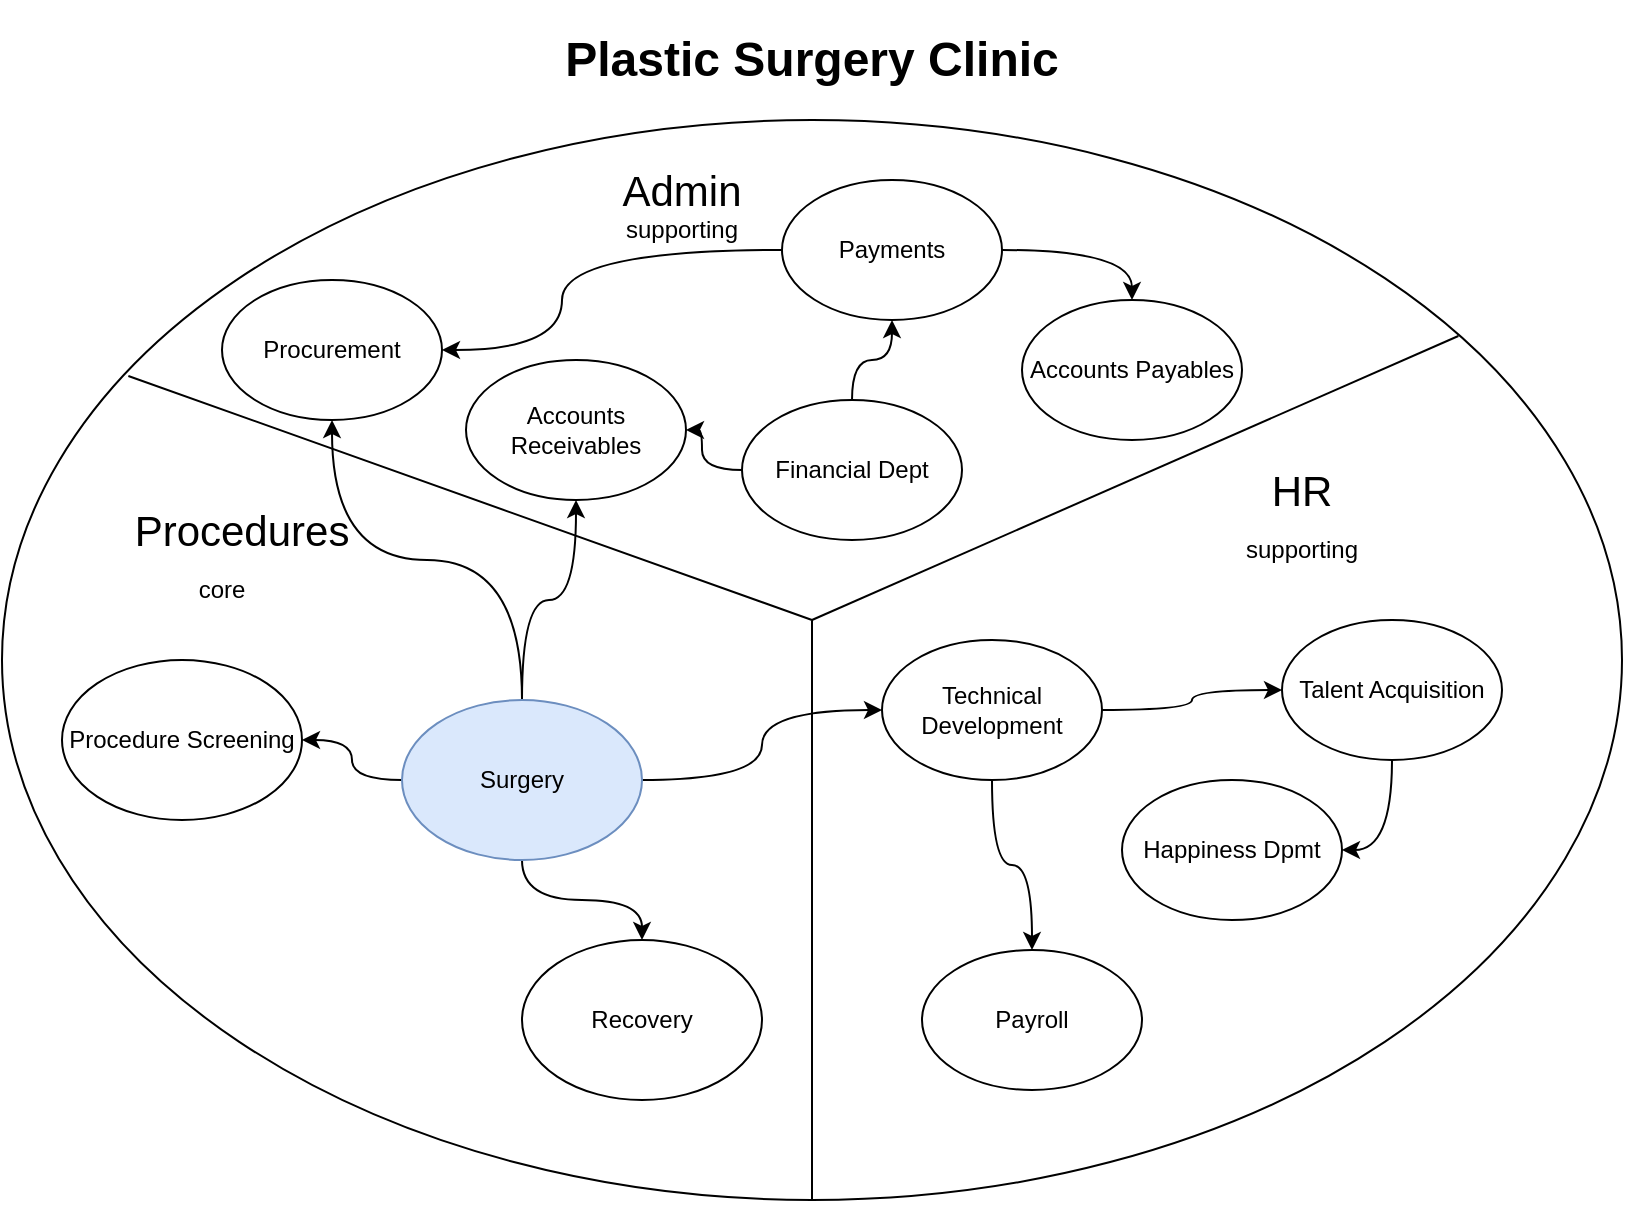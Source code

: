 <mxfile version="20.2.5" type="device" pages="3"><diagram id="5n4ojKrDeUZxZ1rfK8Re" name="Domain"><mxGraphModel dx="2889" dy="762" grid="1" gridSize="10" guides="1" tooltips="1" connect="1" arrows="1" fold="1" page="1" pageScale="1" pageWidth="827" pageHeight="1169" math="0" shadow="0"><root><mxCell id="0"/><mxCell id="1" parent="0"/><mxCell id="VoPEZuSiTr1eKphucqvB-1" value="" style="ellipse;whiteSpace=wrap;html=1;" parent="1" vertex="1"><mxGeometry x="-700" y="100" width="810" height="540" as="geometry"/></mxCell><mxCell id="VoPEZuSiTr1eKphucqvB-2" value="&lt;h1&gt;Plastic Surgery Clinic&lt;/h1&gt;" style="text;html=1;strokeColor=none;fillColor=none;spacing=5;spacingTop=-20;whiteSpace=wrap;overflow=hidden;rounded=0;align=center;" parent="1" vertex="1"><mxGeometry x="-465" y="50" width="340" height="40" as="geometry"/></mxCell><mxCell id="VoPEZuSiTr1eKphucqvB-3" value="" style="endArrow=none;html=1;rounded=0;entryX=0.078;entryY=0.237;entryDx=0;entryDy=0;entryPerimeter=0;exitX=0.5;exitY=1;exitDx=0;exitDy=0;" parent="1" source="VoPEZuSiTr1eKphucqvB-1" target="VoPEZuSiTr1eKphucqvB-1" edge="1"><mxGeometry width="50" height="50" relative="1" as="geometry"><mxPoint x="-70" y="370" as="sourcePoint"/><mxPoint x="-20" y="320" as="targetPoint"/><Array as="points"><mxPoint x="-295" y="350"/></Array></mxGeometry></mxCell><mxCell id="VoPEZuSiTr1eKphucqvB-4" value="" style="endArrow=none;html=1;rounded=0;entryX=0.899;entryY=0.2;entryDx=0;entryDy=0;entryPerimeter=0;" parent="1" target="VoPEZuSiTr1eKphucqvB-1" edge="1"><mxGeometry width="50" height="50" relative="1" as="geometry"><mxPoint x="-295" y="350" as="sourcePoint"/><mxPoint x="-20" y="320" as="targetPoint"/></mxGeometry></mxCell><mxCell id="VoPEZuSiTr1eKphucqvB-5" value="&lt;font style=&quot;font-size: 21px;&quot;&gt;HR&lt;/font&gt;" style="text;html=1;strokeColor=none;fillColor=none;align=center;verticalAlign=middle;whiteSpace=wrap;rounded=0;" parent="1" vertex="1"><mxGeometry x="-80" y="270" width="60" height="30" as="geometry"/></mxCell><mxCell id="VoPEZuSiTr1eKphucqvB-6" value="&lt;font style=&quot;font-size: 21px;&quot;&gt;Admin&lt;/font&gt;" style="text;html=1;strokeColor=none;fillColor=none;align=center;verticalAlign=middle;whiteSpace=wrap;rounded=0;" parent="1" vertex="1"><mxGeometry x="-390" y="120" width="60" height="30" as="geometry"/></mxCell><mxCell id="VoPEZuSiTr1eKphucqvB-7" value="&lt;font style=&quot;font-size: 21px;&quot;&gt;Procedures&lt;/font&gt;" style="text;html=1;strokeColor=none;fillColor=none;align=center;verticalAlign=middle;whiteSpace=wrap;rounded=0;" parent="1" vertex="1"><mxGeometry x="-630" y="290" width="100" height="30" as="geometry"/></mxCell><mxCell id="VoPEZuSiTr1eKphucqvB-8" value="supporting" style="text;html=1;strokeColor=none;fillColor=none;align=center;verticalAlign=middle;whiteSpace=wrap;rounded=0;" parent="1" vertex="1"><mxGeometry x="-80" y="300" width="60" height="30" as="geometry"/></mxCell><mxCell id="VoPEZuSiTr1eKphucqvB-9" value="supporting" style="text;html=1;strokeColor=none;fillColor=none;align=center;verticalAlign=middle;whiteSpace=wrap;rounded=0;" parent="1" vertex="1"><mxGeometry x="-390" y="140" width="60" height="30" as="geometry"/></mxCell><mxCell id="VoPEZuSiTr1eKphucqvB-10" value="core" style="text;html=1;strokeColor=none;fillColor=none;align=center;verticalAlign=middle;whiteSpace=wrap;rounded=0;" parent="1" vertex="1"><mxGeometry x="-620" y="320" width="60" height="30" as="geometry"/></mxCell><mxCell id="VoPEZuSiTr1eKphucqvB-12" value="Procurement" style="ellipse;whiteSpace=wrap;html=1;fontSize=12;" parent="1" vertex="1"><mxGeometry x="-590" y="180" width="110" height="70" as="geometry"/></mxCell><mxCell id="VoPEZuSiTr1eKphucqvB-13" value="Accounts Payables" style="ellipse;whiteSpace=wrap;html=1;fontSize=12;" parent="1" vertex="1"><mxGeometry x="-190" y="190" width="110" height="70" as="geometry"/></mxCell><mxCell id="VoPEZuSiTr1eKphucqvB-42" style="edgeStyle=orthogonalEdgeStyle;curved=1;rounded=0;orthogonalLoop=1;jettySize=auto;html=1;fontSize=12;" parent="1" source="VoPEZuSiTr1eKphucqvB-14" target="VoPEZuSiTr1eKphucqvB-16" edge="1"><mxGeometry relative="1" as="geometry"/></mxCell><mxCell id="VoPEZuSiTr1eKphucqvB-44" style="edgeStyle=orthogonalEdgeStyle;curved=1;rounded=0;orthogonalLoop=1;jettySize=auto;html=1;fontSize=12;" parent="1" source="VoPEZuSiTr1eKphucqvB-14" target="VoPEZuSiTr1eKphucqvB-15" edge="1"><mxGeometry relative="1" as="geometry"/></mxCell><mxCell id="VoPEZuSiTr1eKphucqvB-14" value="Financial Dept" style="ellipse;whiteSpace=wrap;html=1;fontSize=12;" parent="1" vertex="1"><mxGeometry x="-330" y="240" width="110" height="70" as="geometry"/></mxCell><mxCell id="VoPEZuSiTr1eKphucqvB-15" value="Accounts Receivables" style="ellipse;whiteSpace=wrap;html=1;fontSize=12;" parent="1" vertex="1"><mxGeometry x="-468" y="220" width="110" height="70" as="geometry"/></mxCell><mxCell id="VoPEZuSiTr1eKphucqvB-31" style="edgeStyle=orthogonalEdgeStyle;curved=1;rounded=0;orthogonalLoop=1;jettySize=auto;html=1;fontSize=12;" parent="1" source="VoPEZuSiTr1eKphucqvB-16" target="VoPEZuSiTr1eKphucqvB-12" edge="1"><mxGeometry relative="1" as="geometry"><Array as="points"><mxPoint x="-420" y="165"/><mxPoint x="-420" y="215"/></Array></mxGeometry></mxCell><mxCell id="VoPEZuSiTr1eKphucqvB-45" style="edgeStyle=orthogonalEdgeStyle;curved=1;rounded=0;orthogonalLoop=1;jettySize=auto;html=1;entryX=0.5;entryY=0;entryDx=0;entryDy=0;fontSize=12;" parent="1" source="VoPEZuSiTr1eKphucqvB-16" target="VoPEZuSiTr1eKphucqvB-13" edge="1"><mxGeometry relative="1" as="geometry"/></mxCell><mxCell id="VoPEZuSiTr1eKphucqvB-16" value="Payments" style="ellipse;whiteSpace=wrap;html=1;fontSize=12;" parent="1" vertex="1"><mxGeometry x="-310" y="130" width="110" height="70" as="geometry"/></mxCell><mxCell id="VoPEZuSiTr1eKphucqvB-17" value="Happiness Dpmt" style="ellipse;whiteSpace=wrap;html=1;fontSize=12;" parent="1" vertex="1"><mxGeometry x="-140" y="430" width="110" height="70" as="geometry"/></mxCell><mxCell id="VoPEZuSiTr1eKphucqvB-36" style="edgeStyle=orthogonalEdgeStyle;curved=1;rounded=0;orthogonalLoop=1;jettySize=auto;html=1;fontSize=12;" parent="1" source="VoPEZuSiTr1eKphucqvB-18" target="VoPEZuSiTr1eKphucqvB-20" edge="1"><mxGeometry relative="1" as="geometry"/></mxCell><mxCell id="VoPEZuSiTr1eKphucqvB-39" style="edgeStyle=orthogonalEdgeStyle;curved=1;rounded=0;orthogonalLoop=1;jettySize=auto;html=1;entryX=0.5;entryY=0;entryDx=0;entryDy=0;fontSize=12;" parent="1" source="VoPEZuSiTr1eKphucqvB-18" target="VoPEZuSiTr1eKphucqvB-19" edge="1"><mxGeometry relative="1" as="geometry"/></mxCell><mxCell id="VoPEZuSiTr1eKphucqvB-18" value="Technical Development" style="ellipse;whiteSpace=wrap;html=1;fontSize=12;" parent="1" vertex="1"><mxGeometry x="-260" y="360" width="110" height="70" as="geometry"/></mxCell><mxCell id="VoPEZuSiTr1eKphucqvB-19" value="Payroll" style="ellipse;whiteSpace=wrap;html=1;fontSize=12;" parent="1" vertex="1"><mxGeometry x="-240" y="515" width="110" height="70" as="geometry"/></mxCell><mxCell id="VoPEZuSiTr1eKphucqvB-34" style="edgeStyle=orthogonalEdgeStyle;curved=1;rounded=0;orthogonalLoop=1;jettySize=auto;html=1;entryX=1;entryY=0.5;entryDx=0;entryDy=0;fontSize=12;" parent="1" source="VoPEZuSiTr1eKphucqvB-20" target="VoPEZuSiTr1eKphucqvB-17" edge="1"><mxGeometry relative="1" as="geometry"/></mxCell><mxCell id="VoPEZuSiTr1eKphucqvB-20" value="Talent Acquisition" style="ellipse;whiteSpace=wrap;html=1;fontSize=12;" parent="1" vertex="1"><mxGeometry x="-60" y="350" width="110" height="70" as="geometry"/></mxCell><mxCell id="VoPEZuSiTr1eKphucqvB-25" style="edgeStyle=orthogonalEdgeStyle;rounded=0;orthogonalLoop=1;jettySize=auto;html=1;fontSize=12;curved=1;" parent="1" source="VoPEZuSiTr1eKphucqvB-21" target="VoPEZuSiTr1eKphucqvB-22" edge="1"><mxGeometry relative="1" as="geometry"/></mxCell><mxCell id="VoPEZuSiTr1eKphucqvB-26" style="edgeStyle=orthogonalEdgeStyle;curved=1;rounded=0;orthogonalLoop=1;jettySize=auto;html=1;fontSize=12;" parent="1" source="VoPEZuSiTr1eKphucqvB-21" target="VoPEZuSiTr1eKphucqvB-23" edge="1"><mxGeometry relative="1" as="geometry"/></mxCell><mxCell id="VoPEZuSiTr1eKphucqvB-27" style="edgeStyle=orthogonalEdgeStyle;curved=1;rounded=0;orthogonalLoop=1;jettySize=auto;html=1;fontSize=12;" parent="1" source="VoPEZuSiTr1eKphucqvB-21" target="VoPEZuSiTr1eKphucqvB-15" edge="1"><mxGeometry relative="1" as="geometry"/></mxCell><mxCell id="VoPEZuSiTr1eKphucqvB-28" style="edgeStyle=orthogonalEdgeStyle;curved=1;rounded=0;orthogonalLoop=1;jettySize=auto;html=1;fontSize=12;" parent="1" source="VoPEZuSiTr1eKphucqvB-21" target="VoPEZuSiTr1eKphucqvB-12" edge="1"><mxGeometry relative="1" as="geometry"/></mxCell><mxCell id="VoPEZuSiTr1eKphucqvB-33" style="edgeStyle=orthogonalEdgeStyle;curved=1;rounded=0;orthogonalLoop=1;jettySize=auto;html=1;fontSize=12;" parent="1" source="VoPEZuSiTr1eKphucqvB-21" target="VoPEZuSiTr1eKphucqvB-18" edge="1"><mxGeometry relative="1" as="geometry"/></mxCell><mxCell id="VoPEZuSiTr1eKphucqvB-21" value="Surgery" style="ellipse;whiteSpace=wrap;html=1;fontSize=12;fillColor=#dae8fc;strokeColor=#6c8ebf;" parent="1" vertex="1"><mxGeometry x="-500" y="390" width="120" height="80" as="geometry"/></mxCell><mxCell id="VoPEZuSiTr1eKphucqvB-22" value="Procedure Screening" style="ellipse;whiteSpace=wrap;html=1;fontSize=12;" parent="1" vertex="1"><mxGeometry x="-670" y="370" width="120" height="80" as="geometry"/></mxCell><mxCell id="VoPEZuSiTr1eKphucqvB-23" value="Recovery" style="ellipse;whiteSpace=wrap;html=1;fontSize=12;" parent="1" vertex="1"><mxGeometry x="-440" y="510" width="120" height="80" as="geometry"/></mxCell></root></mxGraphModel></diagram><diagram id="M-AiN6bIzkvWoQBbtqVJ" name="Subdomain"><mxGraphModel dx="2889" dy="762" grid="1" gridSize="10" guides="1" tooltips="1" connect="1" arrows="1" fold="1" page="1" pageScale="1" pageWidth="827" pageHeight="1169" math="0" shadow="0"><root><mxCell id="0"/><mxCell id="1" parent="0"/><mxCell id="uBWgUM04HrbOggyrSqc3-1" value="" style="rounded=1;whiteSpace=wrap;html=1;fontSize=12;" parent="1" vertex="1"><mxGeometry x="-730" y="10" width="590" height="750" as="geometry"/></mxCell><mxCell id="uBWgUM04HrbOggyrSqc3-4" value="" style="rounded=1;whiteSpace=wrap;html=1;fontSize=12;" parent="1" vertex="1"><mxGeometry x="-100" width="590" height="750" as="geometry"/></mxCell><mxCell id="Eu8a58FwwGPMwLrrlzO3-2" style="edgeStyle=orthogonalEdgeStyle;curved=1;rounded=0;orthogonalLoop=1;jettySize=auto;html=1;entryX=0;entryY=0.5;entryDx=0;entryDy=0;fontSize=10;" parent="1" source="uBWgUM04HrbOggyrSqc3-5" target="aGdnNNBcLdhIaFns5QJj-2" edge="1"><mxGeometry relative="1" as="geometry"><Array as="points"><mxPoint x="-720" y="375"/><mxPoint x="-720" y="55"/></Array></mxGeometry></mxCell><mxCell id="Eu8a58FwwGPMwLrrlzO3-3" style="edgeStyle=orthogonalEdgeStyle;curved=1;rounded=0;orthogonalLoop=1;jettySize=auto;html=1;entryX=0;entryY=0.5;entryDx=0;entryDy=0;fontSize=10;" parent="1" source="uBWgUM04HrbOggyrSqc3-5" target="aGdnNNBcLdhIaFns5QJj-4" edge="1"><mxGeometry relative="1" as="geometry"><Array as="points"><mxPoint x="-720" y="375"/><mxPoint x="-720" y="685"/></Array></mxGeometry></mxCell><mxCell id="Eu8a58FwwGPMwLrrlzO3-4" style="edgeStyle=orthogonalEdgeStyle;curved=1;rounded=0;orthogonalLoop=1;jettySize=auto;html=1;entryX=0;entryY=0.5;entryDx=0;entryDy=0;fontSize=10;" parent="1" source="uBWgUM04HrbOggyrSqc3-5" target="aGdnNNBcLdhIaFns5QJj-5" edge="1"><mxGeometry relative="1" as="geometry"><Array as="points"><mxPoint x="-720" y="375"/><mxPoint x="-720" y="643"/></Array></mxGeometry></mxCell><mxCell id="Eu8a58FwwGPMwLrrlzO3-5" style="edgeStyle=orthogonalEdgeStyle;curved=1;rounded=0;orthogonalLoop=1;jettySize=auto;html=1;fontSize=10;" parent="1" source="uBWgUM04HrbOggyrSqc3-5" target="aGdnNNBcLdhIaFns5QJj-6" edge="1"><mxGeometry relative="1" as="geometry"><Array as="points"><mxPoint x="-720" y="375"/><mxPoint x="-720" y="595"/></Array></mxGeometry></mxCell><mxCell id="Eu8a58FwwGPMwLrrlzO3-6" style="edgeStyle=orthogonalEdgeStyle;curved=1;rounded=0;orthogonalLoop=1;jettySize=auto;html=1;entryX=0;entryY=0.5;entryDx=0;entryDy=0;fontSize=10;" parent="1" source="uBWgUM04HrbOggyrSqc3-5" target="5tmzND5QulD0gR2wNvtb-3" edge="1"><mxGeometry relative="1" as="geometry"/></mxCell><mxCell id="Eu8a58FwwGPMwLrrlzO3-7" style="edgeStyle=orthogonalEdgeStyle;curved=1;rounded=0;orthogonalLoop=1;jettySize=auto;html=1;entryX=0;entryY=0.5;entryDx=0;entryDy=0;fontSize=10;" parent="1" source="uBWgUM04HrbOggyrSqc3-5" target="5tmzND5QulD0gR2wNvtb-1" edge="1"><mxGeometry relative="1" as="geometry"/></mxCell><mxCell id="Eu8a58FwwGPMwLrrlzO3-8" style="edgeStyle=orthogonalEdgeStyle;curved=1;rounded=0;orthogonalLoop=1;jettySize=auto;html=1;fontSize=10;" parent="1" source="uBWgUM04HrbOggyrSqc3-5" target="5tmzND5QulD0gR2wNvtb-2" edge="1"><mxGeometry relative="1" as="geometry"/></mxCell><mxCell id="uBWgUM04HrbOggyrSqc3-5" value="Surgery[AR]" style="rounded=1;whiteSpace=wrap;html=1;fontSize=12;fillColor=#dae8fc;strokeColor=#6c8ebf;" parent="1" vertex="1"><mxGeometry x="-700" y="350" width="100" height="50" as="geometry"/></mxCell><mxCell id="Eu8a58FwwGPMwLrrlzO3-20" style="edgeStyle=orthogonalEdgeStyle;curved=1;rounded=0;orthogonalLoop=1;jettySize=auto;html=1;entryX=0;entryY=0.5;entryDx=0;entryDy=0;fontSize=10;" parent="1" source="5tmzND5QulD0gR2wNvtb-1" target="aGdnNNBcLdhIaFns5QJj-9" edge="1"><mxGeometry relative="1" as="geometry"/></mxCell><mxCell id="Eu8a58FwwGPMwLrrlzO3-21" style="edgeStyle=orthogonalEdgeStyle;curved=1;rounded=0;orthogonalLoop=1;jettySize=auto;html=1;entryX=0;entryY=0.5;entryDx=0;entryDy=0;fontSize=10;" parent="1" source="5tmzND5QulD0gR2wNvtb-1" target="2zZdhCDPQp5N9CHfkxzg-3" edge="1"><mxGeometry relative="1" as="geometry"/></mxCell><mxCell id="Eu8a58FwwGPMwLrrlzO3-22" style="edgeStyle=orthogonalEdgeStyle;curved=1;rounded=0;orthogonalLoop=1;jettySize=auto;html=1;fontSize=10;" parent="1" source="5tmzND5QulD0gR2wNvtb-1" target="2zZdhCDPQp5N9CHfkxzg-14" edge="1"><mxGeometry relative="1" as="geometry"/></mxCell><mxCell id="Eu8a58FwwGPMwLrrlzO3-23" style="edgeStyle=orthogonalEdgeStyle;curved=1;rounded=0;orthogonalLoop=1;jettySize=auto;html=1;entryX=0;entryY=0.5;entryDx=0;entryDy=0;fontSize=10;" parent="1" source="5tmzND5QulD0gR2wNvtb-1" target="2zZdhCDPQp5N9CHfkxzg-15" edge="1"><mxGeometry relative="1" as="geometry"/></mxCell><mxCell id="Eu8a58FwwGPMwLrrlzO3-24" style="edgeStyle=orthogonalEdgeStyle;curved=1;rounded=0;orthogonalLoop=1;jettySize=auto;html=1;fontSize=10;" parent="1" source="5tmzND5QulD0gR2wNvtb-1" target="2zZdhCDPQp5N9CHfkxzg-16" edge="1"><mxGeometry relative="1" as="geometry"/></mxCell><mxCell id="Eu8a58FwwGPMwLrrlzO3-25" style="edgeStyle=orthogonalEdgeStyle;curved=1;rounded=0;orthogonalLoop=1;jettySize=auto;html=1;entryX=0;entryY=0.5;entryDx=0;entryDy=0;fontSize=10;" parent="1" source="5tmzND5QulD0gR2wNvtb-1" target="2zZdhCDPQp5N9CHfkxzg-21" edge="1"><mxGeometry relative="1" as="geometry"/></mxCell><mxCell id="5tmzND5QulD0gR2wNvtb-1" value="Doctor[E]" style="rhombus;whiteSpace=wrap;html=1;fontSize=12;fillColor=#d5e8d4;strokeColor=#82b366;" parent="1" vertex="1"><mxGeometry x="-460" y="580" width="80" height="80" as="geometry"/></mxCell><mxCell id="Eu8a58FwwGPMwLrrlzO3-15" style="edgeStyle=orthogonalEdgeStyle;curved=1;rounded=0;orthogonalLoop=1;jettySize=auto;html=1;entryX=0;entryY=0.5;entryDx=0;entryDy=0;fontSize=10;" parent="1" source="5tmzND5QulD0gR2wNvtb-2" target="aGdnNNBcLdhIaFns5QJj-8" edge="1"><mxGeometry relative="1" as="geometry"/></mxCell><mxCell id="Eu8a58FwwGPMwLrrlzO3-16" style="edgeStyle=orthogonalEdgeStyle;curved=1;rounded=0;orthogonalLoop=1;jettySize=auto;html=1;entryX=0;entryY=0.5;entryDx=0;entryDy=0;fontSize=10;" parent="1" source="5tmzND5QulD0gR2wNvtb-2" target="2zZdhCDPQp5N9CHfkxzg-2" edge="1"><mxGeometry relative="1" as="geometry"/></mxCell><mxCell id="Eu8a58FwwGPMwLrrlzO3-17" style="edgeStyle=orthogonalEdgeStyle;curved=1;rounded=0;orthogonalLoop=1;jettySize=auto;html=1;fontSize=10;" parent="1" source="5tmzND5QulD0gR2wNvtb-2" target="2zZdhCDPQp5N9CHfkxzg-13" edge="1"><mxGeometry relative="1" as="geometry"/></mxCell><mxCell id="Eu8a58FwwGPMwLrrlzO3-18" style="edgeStyle=orthogonalEdgeStyle;curved=1;rounded=0;orthogonalLoop=1;jettySize=auto;html=1;fontSize=10;" parent="1" source="5tmzND5QulD0gR2wNvtb-2" target="2zZdhCDPQp5N9CHfkxzg-17" edge="1"><mxGeometry relative="1" as="geometry"/></mxCell><mxCell id="Eu8a58FwwGPMwLrrlzO3-19" style="edgeStyle=orthogonalEdgeStyle;curved=1;rounded=0;orthogonalLoop=1;jettySize=auto;html=1;entryX=0.013;entryY=0.767;entryDx=0;entryDy=0;entryPerimeter=0;fontSize=10;" parent="1" source="5tmzND5QulD0gR2wNvtb-2" target="2zZdhCDPQp5N9CHfkxzg-18" edge="1"><mxGeometry relative="1" as="geometry"/></mxCell><mxCell id="o9nIH2hrO_YdAXOxKvWC-2" style="edgeStyle=orthogonalEdgeStyle;rounded=0;orthogonalLoop=1;jettySize=auto;html=1;entryX=0;entryY=0.5;entryDx=0;entryDy=0;curved=1;" parent="1" source="5tmzND5QulD0gR2wNvtb-2" target="o9nIH2hrO_YdAXOxKvWC-1" edge="1"><mxGeometry relative="1" as="geometry"><Array as="points"><mxPoint x="-330" y="375"/><mxPoint x="-330" y="455"/></Array></mxGeometry></mxCell><mxCell id="5tmzND5QulD0gR2wNvtb-2" value="Patient[E]" style="rhombus;whiteSpace=wrap;html=1;fontSize=12;fillColor=#d5e8d4;strokeColor=#82b366;" parent="1" vertex="1"><mxGeometry x="-460" y="335" width="80" height="80" as="geometry"/></mxCell><mxCell id="Eu8a58FwwGPMwLrrlzO3-10" style="edgeStyle=orthogonalEdgeStyle;curved=1;rounded=0;orthogonalLoop=1;jettySize=auto;html=1;entryX=0;entryY=0.5;entryDx=0;entryDy=0;fontSize=10;" parent="1" source="5tmzND5QulD0gR2wNvtb-3" target="aGdnNNBcLdhIaFns5QJj-7" edge="1"><mxGeometry relative="1" as="geometry"/></mxCell><mxCell id="Eu8a58FwwGPMwLrrlzO3-11" style="edgeStyle=orthogonalEdgeStyle;curved=1;rounded=0;orthogonalLoop=1;jettySize=auto;html=1;fontSize=10;" parent="1" source="5tmzND5QulD0gR2wNvtb-3" target="2zZdhCDPQp5N9CHfkxzg-1" edge="1"><mxGeometry relative="1" as="geometry"><Array as="points"><mxPoint x="-325" y="130"/><mxPoint x="-325" y="75"/></Array></mxGeometry></mxCell><mxCell id="Eu8a58FwwGPMwLrrlzO3-12" style="edgeStyle=orthogonalEdgeStyle;curved=1;rounded=0;orthogonalLoop=1;jettySize=auto;html=1;fontSize=10;" parent="1" source="5tmzND5QulD0gR2wNvtb-3" target="2zZdhCDPQp5N9CHfkxzg-19" edge="1"><mxGeometry relative="1" as="geometry"/></mxCell><mxCell id="Eu8a58FwwGPMwLrrlzO3-13" style="edgeStyle=orthogonalEdgeStyle;curved=1;rounded=0;orthogonalLoop=1;jettySize=auto;html=1;fontSize=10;" parent="1" source="5tmzND5QulD0gR2wNvtb-3" target="2zZdhCDPQp5N9CHfkxzg-20" edge="1"><mxGeometry relative="1" as="geometry"/></mxCell><mxCell id="Eu8a58FwwGPMwLrrlzO3-14" style="edgeStyle=orthogonalEdgeStyle;curved=1;rounded=0;orthogonalLoop=1;jettySize=auto;html=1;entryX=0;entryY=0.5;entryDx=0;entryDy=0;fontSize=10;" parent="1" source="5tmzND5QulD0gR2wNvtb-3" target="2zZdhCDPQp5N9CHfkxzg-22" edge="1"><mxGeometry relative="1" as="geometry"/></mxCell><mxCell id="5tmzND5QulD0gR2wNvtb-3" value="Nurse[E]" style="rhombus;whiteSpace=wrap;html=1;fontSize=12;fillColor=#d5e8d4;strokeColor=#82b366;" parent="1" vertex="1"><mxGeometry x="-460" y="90" width="80" height="80" as="geometry"/></mxCell><mxCell id="Eu8a58FwwGPMwLrrlzO3-26" style="edgeStyle=orthogonalEdgeStyle;curved=1;rounded=0;orthogonalLoop=1;jettySize=auto;html=1;entryX=0;entryY=0.5;entryDx=0;entryDy=0;fontSize=10;" parent="1" source="5tmzND5QulD0gR2wNvtb-4" target="aGdnNNBcLdhIaFns5QJj-3" edge="1"><mxGeometry relative="1" as="geometry"><Array as="points"><mxPoint x="-90" y="365"/><mxPoint x="-90" y="55"/></Array></mxGeometry></mxCell><mxCell id="Eu8a58FwwGPMwLrrlzO3-29" style="edgeStyle=orthogonalEdgeStyle;curved=1;rounded=0;orthogonalLoop=1;jettySize=auto;html=1;entryX=0;entryY=0.5;entryDx=0;entryDy=0;fontSize=10;" parent="1" source="5tmzND5QulD0gR2wNvtb-4" target="Eu8a58FwwGPMwLrrlzO3-27" edge="1"><mxGeometry relative="1" as="geometry"><Array as="points"><mxPoint x="-90" y="365"/><mxPoint x="-90" y="680"/></Array></mxGeometry></mxCell><mxCell id="Eu8a58FwwGPMwLrrlzO3-30" style="edgeStyle=orthogonalEdgeStyle;curved=1;rounded=0;orthogonalLoop=1;jettySize=auto;html=1;entryX=0;entryY=0.5;entryDx=0;entryDy=0;fontSize=10;" parent="1" source="5tmzND5QulD0gR2wNvtb-4" target="Eu8a58FwwGPMwLrrlzO3-28" edge="1"><mxGeometry relative="1" as="geometry"><Array as="points"><mxPoint x="-80" y="360"/><mxPoint x="-80" y="630"/></Array></mxGeometry></mxCell><mxCell id="Eu8a58FwwGPMwLrrlzO3-31" style="edgeStyle=orthogonalEdgeStyle;curved=1;rounded=0;orthogonalLoop=1;jettySize=auto;html=1;entryX=0;entryY=0.5;entryDx=0;entryDy=0;fontSize=10;" parent="1" source="5tmzND5QulD0gR2wNvtb-4" target="5tmzND5QulD0gR2wNvtb-5" edge="1"><mxGeometry relative="1" as="geometry"/></mxCell><mxCell id="Eu8a58FwwGPMwLrrlzO3-32" style="edgeStyle=orthogonalEdgeStyle;curved=1;rounded=0;orthogonalLoop=1;jettySize=auto;html=1;entryX=0;entryY=0.5;entryDx=0;entryDy=0;fontSize=10;" parent="1" source="5tmzND5QulD0gR2wNvtb-4" target="aGdnNNBcLdhIaFns5QJj-1" edge="1"><mxGeometry relative="1" as="geometry"/></mxCell><mxCell id="Eu8a58FwwGPMwLrrlzO3-33" style="edgeStyle=orthogonalEdgeStyle;curved=1;rounded=0;orthogonalLoop=1;jettySize=auto;html=1;fontSize=10;" parent="1" source="5tmzND5QulD0gR2wNvtb-4" target="5tmzND5QulD0gR2wNvtb-6" edge="1"><mxGeometry relative="1" as="geometry"/></mxCell><mxCell id="CKWb8PMNuwNR_x9PJHjI-2" style="edgeStyle=orthogonalEdgeStyle;curved=1;rounded=0;orthogonalLoop=1;jettySize=auto;html=1;entryX=0;entryY=0.5;entryDx=0;entryDy=0;" parent="1" source="5tmzND5QulD0gR2wNvtb-4" target="CKWb8PMNuwNR_x9PJHjI-1" edge="1"><mxGeometry relative="1" as="geometry"><Array as="points"><mxPoint x="-80" y="360"/><mxPoint x="-80" y="580"/></Array></mxGeometry></mxCell><mxCell id="5tmzND5QulD0gR2wNvtb-4" value="Facility[AR]" style="rounded=1;whiteSpace=wrap;html=1;fontSize=12;fillColor=#dae8fc;strokeColor=#6c8ebf;" parent="1" vertex="1"><mxGeometry x="-70" y="335" width="100" height="50" as="geometry"/></mxCell><mxCell id="Eu8a58FwwGPMwLrrlzO3-34" style="edgeStyle=orthogonalEdgeStyle;curved=1;rounded=0;orthogonalLoop=1;jettySize=auto;html=1;entryX=0;entryY=0.5;entryDx=0;entryDy=0;fontSize=10;" parent="1" source="5tmzND5QulD0gR2wNvtb-5" target="OGIJV73FfLGWhR6YYTpH-1" edge="1"><mxGeometry relative="1" as="geometry"/></mxCell><mxCell id="Eu8a58FwwGPMwLrrlzO3-35" style="edgeStyle=orthogonalEdgeStyle;curved=1;rounded=0;orthogonalLoop=1;jettySize=auto;html=1;fontSize=10;" parent="1" source="5tmzND5QulD0gR2wNvtb-5" target="2zZdhCDPQp5N9CHfkxzg-11" edge="1"><mxGeometry relative="1" as="geometry"/></mxCell><mxCell id="Eu8a58FwwGPMwLrrlzO3-36" style="edgeStyle=orthogonalEdgeStyle;curved=1;rounded=0;orthogonalLoop=1;jettySize=auto;html=1;entryX=0;entryY=0.5;entryDx=0;entryDy=0;fontSize=10;" parent="1" source="5tmzND5QulD0gR2wNvtb-5" target="2zZdhCDPQp5N9CHfkxzg-12" edge="1"><mxGeometry relative="1" as="geometry"/></mxCell><mxCell id="Eu8a58FwwGPMwLrrlzO3-37" style="edgeStyle=orthogonalEdgeStyle;curved=1;rounded=0;orthogonalLoop=1;jettySize=auto;html=1;fontSize=10;" parent="1" source="5tmzND5QulD0gR2wNvtb-5" target="2zZdhCDPQp5N9CHfkxzg-23" edge="1"><mxGeometry relative="1" as="geometry"/></mxCell><mxCell id="5tmzND5QulD0gR2wNvtb-5" value="Recovery Area[E]" style="rhombus;whiteSpace=wrap;html=1;fontSize=12;fillColor=#d5e8d4;strokeColor=#82b366;" parent="1" vertex="1"><mxGeometry x="170" y="100" width="80" height="80" as="geometry"/></mxCell><mxCell id="Eu8a58FwwGPMwLrrlzO3-38" style="edgeStyle=orthogonalEdgeStyle;curved=1;rounded=0;orthogonalLoop=1;jettySize=auto;html=1;entryX=0;entryY=0.5;entryDx=0;entryDy=0;fontSize=10;" parent="1" source="5tmzND5QulD0gR2wNvtb-6" target="OGIJV73FfLGWhR6YYTpH-2" edge="1"><mxGeometry relative="1" as="geometry"/></mxCell><mxCell id="Eu8a58FwwGPMwLrrlzO3-39" style="edgeStyle=orthogonalEdgeStyle;curved=1;rounded=0;orthogonalLoop=1;jettySize=auto;html=1;fontSize=10;" parent="1" source="5tmzND5QulD0gR2wNvtb-6" target="2zZdhCDPQp5N9CHfkxzg-4" edge="1"><mxGeometry relative="1" as="geometry"/></mxCell><mxCell id="Eu8a58FwwGPMwLrrlzO3-40" style="edgeStyle=orthogonalEdgeStyle;curved=1;rounded=0;orthogonalLoop=1;jettySize=auto;html=1;fontSize=10;" parent="1" source="5tmzND5QulD0gR2wNvtb-6" target="2zZdhCDPQp5N9CHfkxzg-5" edge="1"><mxGeometry relative="1" as="geometry"/></mxCell><mxCell id="Eu8a58FwwGPMwLrrlzO3-41" style="edgeStyle=orthogonalEdgeStyle;curved=1;rounded=0;orthogonalLoop=1;jettySize=auto;html=1;fontSize=10;" parent="1" source="5tmzND5QulD0gR2wNvtb-6" target="2zZdhCDPQp5N9CHfkxzg-9" edge="1"><mxGeometry relative="1" as="geometry"/></mxCell><mxCell id="Eu8a58FwwGPMwLrrlzO3-42" style="edgeStyle=orthogonalEdgeStyle;curved=1;rounded=0;orthogonalLoop=1;jettySize=auto;html=1;entryX=0;entryY=0.5;entryDx=0;entryDy=0;fontSize=10;" parent="1" source="5tmzND5QulD0gR2wNvtb-6" target="2zZdhCDPQp5N9CHfkxzg-10" edge="1"><mxGeometry relative="1" as="geometry"/></mxCell><mxCell id="5tmzND5QulD0gR2wNvtb-6" value="Operating Room[E]" style="rhombus;whiteSpace=wrap;html=1;fontSize=12;fillColor=#d5e8d4;strokeColor=#82b366;" parent="1" vertex="1"><mxGeometry x="170" y="320" width="80" height="80" as="geometry"/></mxCell><mxCell id="Eu8a58FwwGPMwLrrlzO3-43" style="edgeStyle=orthogonalEdgeStyle;curved=1;rounded=0;orthogonalLoop=1;jettySize=auto;html=1;entryX=0;entryY=0.5;entryDx=0;entryDy=0;fontSize=10;" parent="1" source="aGdnNNBcLdhIaFns5QJj-1" target="OGIJV73FfLGWhR6YYTpH-3" edge="1"><mxGeometry relative="1" as="geometry"/></mxCell><mxCell id="Eu8a58FwwGPMwLrrlzO3-44" style="edgeStyle=orthogonalEdgeStyle;curved=1;rounded=0;orthogonalLoop=1;jettySize=auto;html=1;entryX=0;entryY=0.5;entryDx=0;entryDy=0;fontSize=10;" parent="1" source="aGdnNNBcLdhIaFns5QJj-1" target="2zZdhCDPQp5N9CHfkxzg-6" edge="1"><mxGeometry relative="1" as="geometry"/></mxCell><mxCell id="Eu8a58FwwGPMwLrrlzO3-45" style="edgeStyle=orthogonalEdgeStyle;curved=1;rounded=0;orthogonalLoop=1;jettySize=auto;html=1;entryX=0;entryY=0.5;entryDx=0;entryDy=0;fontSize=10;" parent="1" source="aGdnNNBcLdhIaFns5QJj-1" target="2zZdhCDPQp5N9CHfkxzg-7" edge="1"><mxGeometry relative="1" as="geometry"/></mxCell><mxCell id="Eu8a58FwwGPMwLrrlzO3-46" style="edgeStyle=orthogonalEdgeStyle;curved=1;rounded=0;orthogonalLoop=1;jettySize=auto;html=1;entryX=0;entryY=0.5;entryDx=0;entryDy=0;fontSize=10;" parent="1" source="aGdnNNBcLdhIaFns5QJj-1" target="2zZdhCDPQp5N9CHfkxzg-8" edge="1"><mxGeometry relative="1" as="geometry"/></mxCell><mxCell id="aGdnNNBcLdhIaFns5QJj-1" value="&lt;font style=&quot;font-size: 10px;&quot;&gt;Instrumentation[E]&lt;/font&gt;" style="rhombus;whiteSpace=wrap;html=1;fontSize=10;fillColor=#d5e8d4;strokeColor=#82b366;" parent="1" vertex="1"><mxGeometry x="170" y="570" width="100" height="90" as="geometry"/></mxCell><mxCell id="aGdnNNBcLdhIaFns5QJj-2" value="SurgeryID[Id]" style="ellipse;whiteSpace=wrap;html=1;fontSize=10;" parent="1" vertex="1"><mxGeometry x="-690" y="40" width="80" height="30" as="geometry"/></mxCell><mxCell id="aGdnNNBcLdhIaFns5QJj-3" value="FacilityID[Id]" style="ellipse;whiteSpace=wrap;html=1;fontSize=10;" parent="1" vertex="1"><mxGeometry x="-70" y="30" width="80" height="50" as="geometry"/></mxCell><mxCell id="aGdnNNBcLdhIaFns5QJj-4" value="SurgeryDate[VO]" style="ellipse;whiteSpace=wrap;html=1;fontSize=10;" parent="1" vertex="1"><mxGeometry x="-700" y="670" width="100" height="30" as="geometry"/></mxCell><mxCell id="aGdnNNBcLdhIaFns5QJj-5" value="AnesthisiaMethod[VO]" style="ellipse;whiteSpace=wrap;html=1;fontSize=10;" parent="1" vertex="1"><mxGeometry x="-700" y="625" width="120" height="35" as="geometry"/></mxCell><mxCell id="aGdnNNBcLdhIaFns5QJj-6" value="Specialty[VO]" style="ellipse;whiteSpace=wrap;html=1;fontSize=10;" parent="1" vertex="1"><mxGeometry x="-700" y="580" width="100" height="30" as="geometry"/></mxCell><mxCell id="aGdnNNBcLdhIaFns5QJj-7" value="NurseID[Id]" style="ellipse;whiteSpace=wrap;html=1;fontSize=10;" parent="1" vertex="1"><mxGeometry x="-270" y="20" width="80" height="30" as="geometry"/></mxCell><mxCell id="aGdnNNBcLdhIaFns5QJj-8" value="Patient[Id]" style="ellipse;whiteSpace=wrap;html=1;fontSize=10;" parent="1" vertex="1"><mxGeometry x="-270" y="250" width="80" height="30" as="geometry"/></mxCell><mxCell id="aGdnNNBcLdhIaFns5QJj-9" value="Doctor[Id]" style="ellipse;whiteSpace=wrap;html=1;fontSize=10;" parent="1" vertex="1"><mxGeometry x="-270" y="500" width="80" height="30" as="geometry"/></mxCell><mxCell id="OGIJV73FfLGWhR6YYTpH-1" value="RecoveryArea[Id]" style="ellipse;whiteSpace=wrap;html=1;fontSize=10;" parent="1" vertex="1"><mxGeometry x="374" y="30" width="96" height="30" as="geometry"/></mxCell><mxCell id="OGIJV73FfLGWhR6YYTpH-2" value="OperatingRoom[Id]" style="ellipse;whiteSpace=wrap;html=1;fontSize=10;" parent="1" vertex="1"><mxGeometry x="357" y="250" width="96" height="30" as="geometry"/></mxCell><mxCell id="OGIJV73FfLGWhR6YYTpH-3" value="Instrumentation[Id]" style="ellipse;whiteSpace=wrap;html=1;fontSize=10;" parent="1" vertex="1"><mxGeometry x="330" y="510" width="140" height="25" as="geometry"/></mxCell><mxCell id="2zZdhCDPQp5N9CHfkxzg-1" value="Name[VO]" style="ellipse;whiteSpace=wrap;html=1;fontSize=10;" parent="1" vertex="1"><mxGeometry x="-270" y="60" width="80" height="30" as="geometry"/></mxCell><mxCell id="2zZdhCDPQp5N9CHfkxzg-2" value="Name[VO]" style="ellipse;whiteSpace=wrap;html=1;fontSize=10;" parent="1" vertex="1"><mxGeometry x="-270" y="290" width="80" height="30" as="geometry"/></mxCell><mxCell id="2zZdhCDPQp5N9CHfkxzg-3" value="Name[VO]" style="ellipse;whiteSpace=wrap;html=1;fontSize=10;" parent="1" vertex="1"><mxGeometry x="-270" y="535" width="80" height="30" as="geometry"/></mxCell><mxCell id="2zZdhCDPQp5N9CHfkxzg-4" value="HospitalWing[VO]" style="ellipse;whiteSpace=wrap;html=1;fontSize=10;" parent="1" vertex="1"><mxGeometry x="357" y="290" width="96" height="30" as="geometry"/></mxCell><mxCell id="2zZdhCDPQp5N9CHfkxzg-5" value="Status[VO]" style="ellipse;whiteSpace=wrap;html=1;fontSize=10;" parent="1" vertex="1"><mxGeometry x="357" y="330" width="96" height="30" as="geometry"/></mxCell><mxCell id="2zZdhCDPQp5N9CHfkxzg-6" value="Manufacturer[VO]" style="ellipse;whiteSpace=wrap;html=1;fontSize=10;" parent="1" vertex="1"><mxGeometry x="330" y="545" width="140" height="25" as="geometry"/></mxCell><mxCell id="2zZdhCDPQp5N9CHfkxzg-7" value="SanitationDate[VO]" style="ellipse;whiteSpace=wrap;html=1;fontSize=10;" parent="1" vertex="1"><mxGeometry x="330" y="580" width="140" height="25" as="geometry"/></mxCell><mxCell id="2zZdhCDPQp5N9CHfkxzg-8" value="Status[VO]" style="ellipse;whiteSpace=wrap;html=1;fontSize=10;" parent="1" vertex="1"><mxGeometry x="330" y="610" width="140" height="30" as="geometry"/></mxCell><mxCell id="2zZdhCDPQp5N9CHfkxzg-9" value="AvailableAnesthesia[VO]" style="ellipse;whiteSpace=wrap;html=1;fontSize=10;" parent="1" vertex="1"><mxGeometry x="340" y="375" width="130" height="30" as="geometry"/></mxCell><mxCell id="2zZdhCDPQp5N9CHfkxzg-10" value="Monitors[VO]" style="ellipse;whiteSpace=wrap;html=1;fontSize=10;" parent="1" vertex="1"><mxGeometry x="340" y="415" width="130" height="30" as="geometry"/></mxCell><mxCell id="2zZdhCDPQp5N9CHfkxzg-11" value="HospitalWing[VO]" style="ellipse;whiteSpace=wrap;html=1;fontSize=10;" parent="1" vertex="1"><mxGeometry x="374" y="70" width="96" height="30" as="geometry"/></mxCell><mxCell id="2zZdhCDPQp5N9CHfkxzg-12" value="Status[VO]" style="ellipse;whiteSpace=wrap;html=1;fontSize=10;" parent="1" vertex="1"><mxGeometry x="374" y="110" width="96" height="30" as="geometry"/></mxCell><mxCell id="2zZdhCDPQp5N9CHfkxzg-13" value="Age[VO]" style="ellipse;whiteSpace=wrap;html=1;fontSize=10;" parent="1" vertex="1"><mxGeometry x="-270" y="330" width="80" height="25" as="geometry"/></mxCell><mxCell id="2zZdhCDPQp5N9CHfkxzg-14" value="Age[VO]" style="ellipse;whiteSpace=wrap;html=1;fontSize=10;" parent="1" vertex="1"><mxGeometry x="-270" y="570" width="80" height="30" as="geometry"/></mxCell><mxCell id="2zZdhCDPQp5N9CHfkxzg-15" value="Specialty[VO]" style="ellipse;whiteSpace=wrap;html=1;fontSize=10;" parent="1" vertex="1"><mxGeometry x="-270" y="605" width="100" height="30" as="geometry"/></mxCell><mxCell id="2zZdhCDPQp5N9CHfkxzg-16" value="YearsOfResidency[VO]" style="ellipse;whiteSpace=wrap;html=1;fontSize=10;" parent="1" vertex="1"><mxGeometry x="-285" y="640" width="130" height="40" as="geometry"/></mxCell><mxCell id="2zZdhCDPQp5N9CHfkxzg-17" value="ReasonForSurgery[VO]" style="ellipse;whiteSpace=wrap;html=1;fontSize=10;" parent="1" vertex="1"><mxGeometry x="-270" y="362.5" width="120" height="37.5" as="geometry"/></mxCell><mxCell id="2zZdhCDPQp5N9CHfkxzg-18" value="Allergies[VO]" style="ellipse;whiteSpace=wrap;html=1;fontSize=10;" parent="1" vertex="1"><mxGeometry x="-270" y="400" width="80" height="30" as="geometry"/></mxCell><mxCell id="2zZdhCDPQp5N9CHfkxzg-19" value="YearsOfResidency[VO]" style="ellipse;whiteSpace=wrap;html=1;fontSize=10;" parent="1" vertex="1"><mxGeometry x="-295" y="100" width="130" height="40" as="geometry"/></mxCell><mxCell id="2zZdhCDPQp5N9CHfkxzg-20" value="Age[VO]" style="ellipse;whiteSpace=wrap;html=1;fontSize=10;" parent="1" vertex="1"><mxGeometry x="-270" y="150" width="80" height="30" as="geometry"/></mxCell><mxCell id="2zZdhCDPQp5N9CHfkxzg-21" value="Shift[VO]" style="ellipse;whiteSpace=wrap;html=1;fontSize=10;" parent="1" vertex="1"><mxGeometry x="-270" y="690" width="75" height="30" as="geometry"/></mxCell><mxCell id="2zZdhCDPQp5N9CHfkxzg-22" value="Shift[VO]" style="ellipse;whiteSpace=wrap;html=1;fontSize=10;" parent="1" vertex="1"><mxGeometry x="-270" y="190" width="75" height="30" as="geometry"/></mxCell><mxCell id="2zZdhCDPQp5N9CHfkxzg-23" value="BedsAvailable[VO]" style="ellipse;whiteSpace=wrap;html=1;fontSize=10;" parent="1" vertex="1"><mxGeometry x="374" y="150" width="96" height="30" as="geometry"/></mxCell><mxCell id="Eu8a58FwwGPMwLrrlzO3-27" value="Location[VO]" style="ellipse;whiteSpace=wrap;html=1;fontSize=10;" parent="1" vertex="1"><mxGeometry x="-60" y="660" width="80" height="40" as="geometry"/></mxCell><mxCell id="Eu8a58FwwGPMwLrrlzO3-28" value="Ambulances[VO]" style="ellipse;whiteSpace=wrap;html=1;fontSize=10;" parent="1" vertex="1"><mxGeometry x="-60" y="610" width="80" height="40" as="geometry"/></mxCell><mxCell id="o9nIH2hrO_YdAXOxKvWC-1" value="RH[VO]" style="ellipse;whiteSpace=wrap;html=1;fontSize=10;" parent="1" vertex="1"><mxGeometry x="-270" y="440" width="80" height="30" as="geometry"/></mxCell><mxCell id="CKWb8PMNuwNR_x9PJHjI-1" value="ClinicName[VO]" style="ellipse;whiteSpace=wrap;html=1;fontSize=10;" parent="1" vertex="1"><mxGeometry x="-60" y="560" width="80" height="40" as="geometry"/></mxCell></root></mxGraphModel></diagram><diagram id="iL5K9hDJnd9FGndWZCHg" name="Model"><mxGraphModel dx="2889" dy="762" grid="1" gridSize="10" guides="1" tooltips="1" connect="1" arrows="1" fold="1" page="1" pageScale="1" pageWidth="827" pageHeight="1169" math="0" shadow="0"><root><mxCell id="0"/><mxCell id="1" parent="0"/><mxCell id="3CborEjxroCx5u-E9Cai-13" style="edgeStyle=orthogonalEdgeStyle;curved=1;rounded=0;orthogonalLoop=1;jettySize=auto;html=1;entryX=0.5;entryY=0;entryDx=0;entryDy=0;fontSize=11;exitX=0;exitY=0.5;exitDx=0;exitDy=0;" parent="1" source="l05zYfMBs5ecSa64bZbI-108" target="C55Iax2RzFaWzK2hDEPK-4" edge="1"><mxGeometry relative="1" as="geometry"/></mxCell><mxCell id="3CborEjxroCx5u-E9Cai-14" style="edgeStyle=orthogonalEdgeStyle;curved=1;rounded=0;orthogonalLoop=1;jettySize=auto;html=1;fontSize=11;" parent="1" source="l05zYfMBs5ecSa64bZbI-114" target="k6K9Ck1UNNROmkvtYCLB-4" edge="1"><mxGeometry relative="1" as="geometry"/></mxCell><mxCell id="3CborEjxroCx5u-E9Cai-16" style="edgeStyle=orthogonalEdgeStyle;curved=1;rounded=0;orthogonalLoop=1;jettySize=auto;html=1;entryX=0.5;entryY=0;entryDx=0;entryDy=0;fontSize=11;" parent="1" source="l05zYfMBs5ecSa64bZbI-101" target="XYoYwGBdeOOS75LH40Rn-1" edge="1"><mxGeometry relative="1" as="geometry"/></mxCell><mxCell id="3CborEjxroCx5u-E9Cai-20" style="edgeStyle=orthogonalEdgeStyle;curved=1;rounded=0;orthogonalLoop=1;jettySize=auto;html=1;entryX=0.5;entryY=0;entryDx=0;entryDy=0;fontSize=11;exitX=0.5;exitY=0;exitDx=0;exitDy=0;" parent="1" source="l05zYfMBs5ecSa64bZbI-101" target="Kz9jTRPG7cej6ckBNfHT-1" edge="1"><mxGeometry relative="1" as="geometry"/></mxCell><mxCell id="l05zYfMBs5ecSa64bZbI-101" value="Surgery[AR]" style="shape=table;startSize=30;container=1;collapsible=1;childLayout=tableLayout;fixedRows=1;rowLines=0;fontStyle=1;align=center;resizeLast=1;fillColor=#dae8fc;strokeColor=#6c8ebf;" parent="1" vertex="1"><mxGeometry x="100" y="40" width="250" height="1570" as="geometry"/></mxCell><mxCell id="l05zYfMBs5ecSa64bZbI-102" value="" style="shape=partialRectangle;collapsible=0;dropTarget=0;pointerEvents=0;fillColor=none;top=0;left=0;bottom=0;right=0;points=[[0,0.5],[1,0.5]];portConstraint=eastwest;" parent="l05zYfMBs5ecSa64bZbI-101" vertex="1"><mxGeometry y="30" width="250" height="30" as="geometry"/></mxCell><mxCell id="l05zYfMBs5ecSa64bZbI-103" value="[VO]" style="shape=partialRectangle;connectable=0;fillColor=none;top=0;left=0;bottom=0;right=0;editable=1;overflow=hidden;" parent="l05zYfMBs5ecSa64bZbI-102" vertex="1"><mxGeometry width="30" height="30" as="geometry"><mxRectangle width="30" height="30" as="alternateBounds"/></mxGeometry></mxCell><mxCell id="l05zYfMBs5ecSa64bZbI-104" value="Specialty" style="shape=partialRectangle;connectable=0;fillColor=none;top=0;left=0;bottom=0;right=0;align=left;spacingLeft=6;overflow=hidden;" parent="l05zYfMBs5ecSa64bZbI-102" vertex="1"><mxGeometry x="30" width="220" height="30" as="geometry"><mxRectangle width="220" height="30" as="alternateBounds"/></mxGeometry></mxCell><mxCell id="l05zYfMBs5ecSa64bZbI-105" value="" style="shape=partialRectangle;collapsible=0;dropTarget=0;pointerEvents=0;fillColor=none;top=0;left=0;bottom=0;right=0;points=[[0,0.5],[1,0.5]];portConstraint=eastwest;" parent="l05zYfMBs5ecSa64bZbI-101" vertex="1"><mxGeometry y="60" width="250" height="30" as="geometry"/></mxCell><mxCell id="l05zYfMBs5ecSa64bZbI-106" value="[VO]" style="shape=partialRectangle;connectable=0;fillColor=none;top=0;left=0;bottom=0;right=0;editable=1;overflow=hidden;" parent="l05zYfMBs5ecSa64bZbI-105" vertex="1"><mxGeometry width="30" height="30" as="geometry"><mxRectangle width="30" height="30" as="alternateBounds"/></mxGeometry></mxCell><mxCell id="l05zYfMBs5ecSa64bZbI-107" value="Anesthesia" style="shape=partialRectangle;connectable=0;fillColor=none;top=0;left=0;bottom=0;right=0;align=left;spacingLeft=6;overflow=hidden;" parent="l05zYfMBs5ecSa64bZbI-105" vertex="1"><mxGeometry x="30" width="220" height="30" as="geometry"><mxRectangle width="220" height="30" as="alternateBounds"/></mxGeometry></mxCell><mxCell id="C55Iax2RzFaWzK2hDEPK-1" value="" style="shape=partialRectangle;collapsible=0;dropTarget=0;pointerEvents=0;fillColor=none;top=0;left=0;bottom=0;right=0;points=[[0,0.5],[1,0.5]];portConstraint=eastwest;" parent="l05zYfMBs5ecSa64bZbI-101" vertex="1"><mxGeometry y="90" width="250" height="30" as="geometry"/></mxCell><mxCell id="C55Iax2RzFaWzK2hDEPK-2" value="[VO]" style="shape=partialRectangle;connectable=0;fillColor=none;top=0;left=0;bottom=0;right=0;editable=1;overflow=hidden;" parent="C55Iax2RzFaWzK2hDEPK-1" vertex="1"><mxGeometry width="30" height="30" as="geometry"><mxRectangle width="30" height="30" as="alternateBounds"/></mxGeometry></mxCell><mxCell id="C55Iax2RzFaWzK2hDEPK-3" value="SurgeryDate" style="shape=partialRectangle;connectable=0;fillColor=none;top=0;left=0;bottom=0;right=0;align=left;spacingLeft=6;overflow=hidden;" parent="C55Iax2RzFaWzK2hDEPK-1" vertex="1"><mxGeometry x="30" width="220" height="30" as="geometry"><mxRectangle width="220" height="30" as="alternateBounds"/></mxGeometry></mxCell><mxCell id="uTMstKZZYVI3-tYRBa9I-7" value="" style="shape=partialRectangle;collapsible=0;dropTarget=0;pointerEvents=0;fillColor=none;top=0;left=0;bottom=0;right=0;points=[[0,0.5],[1,0.5]];portConstraint=eastwest;" parent="l05zYfMBs5ecSa64bZbI-101" vertex="1"><mxGeometry y="120" width="250" height="30" as="geometry"/></mxCell><mxCell id="uTMstKZZYVI3-tYRBa9I-8" value="[VO]" style="shape=partialRectangle;connectable=0;fillColor=none;top=0;left=0;bottom=0;right=0;editable=1;overflow=hidden;" parent="uTMstKZZYVI3-tYRBa9I-7" vertex="1"><mxGeometry width="30" height="30" as="geometry"><mxRectangle width="30" height="30" as="alternateBounds"/></mxGeometry></mxCell><mxCell id="uTMstKZZYVI3-tYRBa9I-9" value="IsFinished" style="shape=partialRectangle;connectable=0;fillColor=none;top=0;left=0;bottom=0;right=0;align=left;spacingLeft=6;overflow=hidden;" parent="uTMstKZZYVI3-tYRBa9I-7" vertex="1"><mxGeometry x="30" width="220" height="30" as="geometry"><mxRectangle width="220" height="30" as="alternateBounds"/></mxGeometry></mxCell><mxCell id="l05zYfMBs5ecSa64bZbI-108" value="" style="shape=partialRectangle;collapsible=0;dropTarget=0;pointerEvents=0;fillColor=none;top=0;left=0;bottom=0;right=0;points=[[0,0.5],[1,0.5]];portConstraint=eastwest;" parent="l05zYfMBs5ecSa64bZbI-101" vertex="1"><mxGeometry y="150" width="250" height="30" as="geometry"/></mxCell><mxCell id="l05zYfMBs5ecSa64bZbI-109" value="[E]" style="shape=partialRectangle;connectable=0;fillColor=none;top=0;left=0;bottom=0;right=0;editable=1;overflow=hidden;" parent="l05zYfMBs5ecSa64bZbI-108" vertex="1"><mxGeometry width="30" height="30" as="geometry"><mxRectangle width="30" height="30" as="alternateBounds"/></mxGeometry></mxCell><mxCell id="l05zYfMBs5ecSa64bZbI-110" value="Set&lt;Nurse&gt;(4)" style="shape=partialRectangle;connectable=0;fillColor=none;top=0;left=0;bottom=0;right=0;align=left;spacingLeft=6;overflow=hidden;" parent="l05zYfMBs5ecSa64bZbI-108" vertex="1"><mxGeometry x="30" width="220" height="30" as="geometry"><mxRectangle width="220" height="30" as="alternateBounds"/></mxGeometry></mxCell><mxCell id="l05zYfMBs5ecSa64bZbI-111" value="" style="shape=partialRectangle;collapsible=0;dropTarget=0;pointerEvents=0;fillColor=none;top=0;left=0;bottom=0;right=0;points=[[0,0.5],[1,0.5]];portConstraint=eastwest;" parent="l05zYfMBs5ecSa64bZbI-101" vertex="1"><mxGeometry y="180" width="250" height="30" as="geometry"/></mxCell><mxCell id="l05zYfMBs5ecSa64bZbI-112" value="[E]" style="shape=partialRectangle;connectable=0;fillColor=none;top=0;left=0;bottom=0;right=0;editable=1;overflow=hidden;" parent="l05zYfMBs5ecSa64bZbI-111" vertex="1"><mxGeometry width="30" height="30" as="geometry"><mxRectangle width="30" height="30" as="alternateBounds"/></mxGeometry></mxCell><mxCell id="l05zYfMBs5ecSa64bZbI-113" value="Patient" style="shape=partialRectangle;connectable=0;fillColor=none;top=0;left=0;bottom=0;right=0;align=left;spacingLeft=6;overflow=hidden;" parent="l05zYfMBs5ecSa64bZbI-111" vertex="1"><mxGeometry x="30" width="220" height="30" as="geometry"><mxRectangle width="220" height="30" as="alternateBounds"/></mxGeometry></mxCell><mxCell id="l05zYfMBs5ecSa64bZbI-114" value="" style="shape=partialRectangle;collapsible=0;dropTarget=0;pointerEvents=0;fillColor=none;top=0;left=0;bottom=0;right=0;points=[[0,0.5],[1,0.5]];portConstraint=eastwest;" parent="l05zYfMBs5ecSa64bZbI-101" vertex="1"><mxGeometry y="210" width="250" height="30" as="geometry"/></mxCell><mxCell id="l05zYfMBs5ecSa64bZbI-115" value="[E]" style="shape=partialRectangle;connectable=0;fillColor=none;top=0;left=0;bottom=0;right=0;editable=1;overflow=hidden;" parent="l05zYfMBs5ecSa64bZbI-114" vertex="1"><mxGeometry width="30" height="30" as="geometry"><mxRectangle width="30" height="30" as="alternateBounds"/></mxGeometry></mxCell><mxCell id="l05zYfMBs5ecSa64bZbI-116" value="Doctor" style="shape=partialRectangle;connectable=0;fillColor=none;top=0;left=0;bottom=0;right=0;align=left;spacingLeft=6;overflow=hidden;" parent="l05zYfMBs5ecSa64bZbI-114" vertex="1"><mxGeometry x="30" width="220" height="30" as="geometry"><mxRectangle width="220" height="30" as="alternateBounds"/></mxGeometry></mxCell><mxCell id="l05zYfMBs5ecSa64bZbI-117" value="" style="shape=partialRectangle;collapsible=0;dropTarget=0;pointerEvents=0;fillColor=none;top=0;left=0;bottom=1;right=0;points=[[0,0.5],[1,0.5]];portConstraint=eastwest;" parent="l05zYfMBs5ecSa64bZbI-101" vertex="1"><mxGeometry y="240" width="250" height="30" as="geometry"/></mxCell><mxCell id="l05zYfMBs5ecSa64bZbI-118" value="[Id]" style="shape=partialRectangle;connectable=0;fillColor=none;top=0;left=0;bottom=0;right=0;fontStyle=1;overflow=hidden;" parent="l05zYfMBs5ecSa64bZbI-117" vertex="1"><mxGeometry width="30" height="30" as="geometry"><mxRectangle width="30" height="30" as="alternateBounds"/></mxGeometry></mxCell><mxCell id="l05zYfMBs5ecSa64bZbI-119" value="SurgeryID" style="shape=partialRectangle;connectable=0;fillColor=none;top=0;left=0;bottom=0;right=0;align=left;spacingLeft=6;fontStyle=3;overflow=hidden;" parent="l05zYfMBs5ecSa64bZbI-117" vertex="1"><mxGeometry x="30" width="220" height="30" as="geometry"><mxRectangle width="220" height="30" as="alternateBounds"/></mxGeometry></mxCell><mxCell id="l05zYfMBs5ecSa64bZbI-120" value="" style="shape=partialRectangle;collapsible=0;dropTarget=0;pointerEvents=0;fillColor=none;top=0;left=0;bottom=0;right=0;points=[[0,0.5],[1,0.5]];portConstraint=eastwest;" parent="l05zYfMBs5ecSa64bZbI-101" vertex="1"><mxGeometry y="270" width="250" height="30" as="geometry"/></mxCell><mxCell id="l05zYfMBs5ecSa64bZbI-121" value="" style="shape=partialRectangle;connectable=0;fillColor=none;top=0;left=0;bottom=0;right=0;editable=1;overflow=hidden;" parent="l05zYfMBs5ecSa64bZbI-120" vertex="1"><mxGeometry width="30" height="30" as="geometry"><mxRectangle width="30" height="30" as="alternateBounds"/></mxGeometry></mxCell><mxCell id="l05zYfMBs5ecSa64bZbI-122" value="UpdateSpecialty" style="shape=partialRectangle;connectable=0;fillColor=none;top=0;left=0;bottom=0;right=0;align=left;spacingLeft=6;overflow=hidden;" parent="l05zYfMBs5ecSa64bZbI-120" vertex="1"><mxGeometry x="30" width="220" height="30" as="geometry"><mxRectangle width="220" height="30" as="alternateBounds"/></mxGeometry></mxCell><mxCell id="l05zYfMBs5ecSa64bZbI-123" value="" style="shape=partialRectangle;collapsible=0;dropTarget=0;pointerEvents=0;fillColor=none;top=0;left=0;bottom=0;right=0;points=[[0,0.5],[1,0.5]];portConstraint=eastwest;" parent="l05zYfMBs5ecSa64bZbI-101" vertex="1"><mxGeometry y="300" width="250" height="30" as="geometry"/></mxCell><mxCell id="l05zYfMBs5ecSa64bZbI-124" value="" style="shape=partialRectangle;connectable=0;fillColor=none;top=0;left=0;bottom=0;right=0;editable=1;overflow=hidden;" parent="l05zYfMBs5ecSa64bZbI-123" vertex="1"><mxGeometry width="30" height="30" as="geometry"><mxRectangle width="30" height="30" as="alternateBounds"/></mxGeometry></mxCell><mxCell id="l05zYfMBs5ecSa64bZbI-125" value="ChangeAnesthesia" style="shape=partialRectangle;connectable=0;fillColor=none;top=0;left=0;bottom=0;right=0;align=left;spacingLeft=6;overflow=hidden;" parent="l05zYfMBs5ecSa64bZbI-123" vertex="1"><mxGeometry x="30" width="220" height="30" as="geometry"><mxRectangle width="220" height="30" as="alternateBounds"/></mxGeometry></mxCell><mxCell id="l05zYfMBs5ecSa64bZbI-126" value="" style="shape=partialRectangle;collapsible=0;dropTarget=0;pointerEvents=0;fillColor=none;top=0;left=0;bottom=0;right=0;points=[[0,0.5],[1,0.5]];portConstraint=eastwest;fontSize=11;verticalAlign=top;" parent="l05zYfMBs5ecSa64bZbI-101" vertex="1"><mxGeometry y="330" width="250" height="30" as="geometry"/></mxCell><mxCell id="l05zYfMBs5ecSa64bZbI-127" value="" style="shape=partialRectangle;connectable=0;fillColor=none;top=0;left=0;bottom=0;right=0;editable=1;overflow=hidden;" parent="l05zYfMBs5ecSa64bZbI-126" vertex="1"><mxGeometry width="30" height="30" as="geometry"><mxRectangle width="30" height="30" as="alternateBounds"/></mxGeometry></mxCell><mxCell id="l05zYfMBs5ecSa64bZbI-128" value="ChangeSurgeryDate" style="shape=partialRectangle;connectable=0;fillColor=none;top=0;left=0;bottom=0;right=0;align=left;spacingLeft=6;overflow=hidden;" parent="l05zYfMBs5ecSa64bZbI-126" vertex="1"><mxGeometry x="30" width="220" height="30" as="geometry"><mxRectangle width="220" height="30" as="alternateBounds"/></mxGeometry></mxCell><mxCell id="uTMstKZZYVI3-tYRBa9I-14" value="" style="shape=partialRectangle;collapsible=0;dropTarget=0;pointerEvents=0;fillColor=none;top=0;left=0;bottom=0;right=0;points=[[0,0.5],[1,0.5]];portConstraint=eastwest;fontSize=11;verticalAlign=top;" parent="l05zYfMBs5ecSa64bZbI-101" vertex="1"><mxGeometry y="360" width="250" height="30" as="geometry"/></mxCell><mxCell id="uTMstKZZYVI3-tYRBa9I-15" value="" style="shape=partialRectangle;connectable=0;fillColor=none;top=0;left=0;bottom=0;right=0;editable=1;overflow=hidden;" parent="uTMstKZZYVI3-tYRBa9I-14" vertex="1"><mxGeometry width="30" height="30" as="geometry"><mxRectangle width="30" height="30" as="alternateBounds"/></mxGeometry></mxCell><mxCell id="uTMstKZZYVI3-tYRBa9I-16" value="FinishSurgery" style="shape=partialRectangle;connectable=0;fillColor=none;top=0;left=0;bottom=0;right=0;align=left;spacingLeft=6;overflow=hidden;" parent="uTMstKZZYVI3-tYRBa9I-14" vertex="1"><mxGeometry x="30" width="220" height="30" as="geometry"><mxRectangle width="220" height="30" as="alternateBounds"/></mxGeometry></mxCell><mxCell id="uTMstKZZYVI3-tYRBa9I-23" value="" style="shape=partialRectangle;collapsible=0;dropTarget=0;pointerEvents=0;fillColor=none;top=0;left=0;bottom=0;right=0;points=[[0,0.5],[1,0.5]];portConstraint=eastwest;fontSize=11;verticalAlign=top;" parent="l05zYfMBs5ecSa64bZbI-101" vertex="1"><mxGeometry y="390" width="250" height="30" as="geometry"/></mxCell><mxCell id="uTMstKZZYVI3-tYRBa9I-24" value="" style="shape=partialRectangle;connectable=0;fillColor=none;top=0;left=0;bottom=0;right=0;editable=1;overflow=hidden;" parent="uTMstKZZYVI3-tYRBa9I-23" vertex="1"><mxGeometry width="30" height="30" as="geometry"><mxRectangle width="30" height="30" as="alternateBounds"/></mxGeometry></mxCell><mxCell id="uTMstKZZYVI3-tYRBa9I-25" value="AddNurse" style="shape=partialRectangle;connectable=0;fillColor=none;top=0;left=0;bottom=0;right=0;align=left;spacingLeft=6;overflow=hidden;" parent="uTMstKZZYVI3-tYRBa9I-23" vertex="1"><mxGeometry x="30" width="220" height="30" as="geometry"><mxRectangle width="220" height="30" as="alternateBounds"/></mxGeometry></mxCell><mxCell id="uTMstKZZYVI3-tYRBa9I-26" value="" style="shape=partialRectangle;collapsible=0;dropTarget=0;pointerEvents=0;fillColor=none;top=0;left=0;bottom=0;right=0;points=[[0,0.5],[1,0.5]];portConstraint=eastwest;fontSize=11;verticalAlign=top;" parent="l05zYfMBs5ecSa64bZbI-101" vertex="1"><mxGeometry y="420" width="250" height="30" as="geometry"/></mxCell><mxCell id="uTMstKZZYVI3-tYRBa9I-27" value="" style="shape=partialRectangle;connectable=0;fillColor=none;top=0;left=0;bottom=0;right=0;editable=1;overflow=hidden;" parent="uTMstKZZYVI3-tYRBa9I-26" vertex="1"><mxGeometry width="30" height="30" as="geometry"><mxRectangle width="30" height="30" as="alternateBounds"/></mxGeometry></mxCell><mxCell id="uTMstKZZYVI3-tYRBa9I-28" value="AddPatient" style="shape=partialRectangle;connectable=0;fillColor=none;top=0;left=0;bottom=0;right=0;align=left;spacingLeft=6;overflow=hidden;" parent="uTMstKZZYVI3-tYRBa9I-26" vertex="1"><mxGeometry x="30" width="220" height="30" as="geometry"><mxRectangle width="220" height="30" as="alternateBounds"/></mxGeometry></mxCell><mxCell id="uTMstKZZYVI3-tYRBa9I-30" value="" style="shape=partialRectangle;collapsible=0;dropTarget=0;pointerEvents=0;fillColor=none;top=0;left=0;bottom=0;right=0;points=[[0,0.5],[1,0.5]];portConstraint=eastwest;fontSize=11;verticalAlign=top;" parent="l05zYfMBs5ecSa64bZbI-101" vertex="1"><mxGeometry y="450" width="250" height="30" as="geometry"/></mxCell><mxCell id="uTMstKZZYVI3-tYRBa9I-31" value="" style="shape=partialRectangle;connectable=0;fillColor=none;top=0;left=0;bottom=0;right=0;editable=1;overflow=hidden;" parent="uTMstKZZYVI3-tYRBa9I-30" vertex="1"><mxGeometry width="30" height="30" as="geometry"><mxRectangle width="30" height="30" as="alternateBounds"/></mxGeometry></mxCell><mxCell id="uTMstKZZYVI3-tYRBa9I-32" value="AddDoctor" style="shape=partialRectangle;connectable=0;fillColor=none;top=0;left=0;bottom=0;right=0;align=left;spacingLeft=6;overflow=hidden;" parent="uTMstKZZYVI3-tYRBa9I-30" vertex="1"><mxGeometry x="30" width="220" height="30" as="geometry"><mxRectangle width="220" height="30" as="alternateBounds"/></mxGeometry></mxCell><mxCell id="l05zYfMBs5ecSa64bZbI-129" value="" style="shape=partialRectangle;collapsible=0;dropTarget=0;pointerEvents=0;fillColor=none;top=0;left=0;bottom=0;right=0;points=[[0,0.5],[1,0.5]];portConstraint=eastwest;fontSize=11;verticalAlign=top;" parent="l05zYfMBs5ecSa64bZbI-101" vertex="1"><mxGeometry y="480" width="250" height="30" as="geometry"/></mxCell><mxCell id="l05zYfMBs5ecSa64bZbI-130" value="" style="shape=partialRectangle;connectable=0;fillColor=none;top=0;left=0;bottom=0;right=0;editable=1;overflow=hidden;" parent="l05zYfMBs5ecSa64bZbI-129" vertex="1"><mxGeometry width="30" height="30" as="geometry"><mxRectangle width="30" height="30" as="alternateBounds"/></mxGeometry></mxCell><mxCell id="l05zYfMBs5ecSa64bZbI-131" value="UpdateNurseName" style="shape=partialRectangle;connectable=0;fillColor=none;top=0;left=0;bottom=0;right=0;align=left;spacingLeft=6;overflow=hidden;" parent="l05zYfMBs5ecSa64bZbI-129" vertex="1"><mxGeometry x="30" width="220" height="30" as="geometry"><mxRectangle width="220" height="30" as="alternateBounds"/></mxGeometry></mxCell><mxCell id="l05zYfMBs5ecSa64bZbI-132" value="" style="shape=partialRectangle;collapsible=0;dropTarget=0;pointerEvents=0;fillColor=none;top=0;left=0;bottom=0;right=0;points=[[0,0.5],[1,0.5]];portConstraint=eastwest;fontSize=14;verticalAlign=top;" parent="l05zYfMBs5ecSa64bZbI-101" vertex="1"><mxGeometry y="510" width="250" height="30" as="geometry"/></mxCell><mxCell id="l05zYfMBs5ecSa64bZbI-133" value="" style="shape=partialRectangle;connectable=0;fillColor=none;top=0;left=0;bottom=0;right=0;editable=1;overflow=hidden;" parent="l05zYfMBs5ecSa64bZbI-132" vertex="1"><mxGeometry width="30" height="30" as="geometry"><mxRectangle width="30" height="30" as="alternateBounds"/></mxGeometry></mxCell><mxCell id="l05zYfMBs5ecSa64bZbI-134" value="UpdateNurseYearsOfResidency" style="shape=partialRectangle;connectable=0;fillColor=none;top=0;left=0;bottom=0;right=0;align=left;spacingLeft=6;overflow=hidden;" parent="l05zYfMBs5ecSa64bZbI-132" vertex="1"><mxGeometry x="30" width="220" height="30" as="geometry"><mxRectangle width="220" height="30" as="alternateBounds"/></mxGeometry></mxCell><mxCell id="l05zYfMBs5ecSa64bZbI-135" value="" style="shape=partialRectangle;collapsible=0;dropTarget=0;pointerEvents=0;fillColor=none;top=0;left=0;bottom=0;right=0;points=[[0,0.5],[1,0.5]];portConstraint=eastwest;fontSize=14;" parent="l05zYfMBs5ecSa64bZbI-101" vertex="1"><mxGeometry y="540" width="250" height="30" as="geometry"/></mxCell><mxCell id="l05zYfMBs5ecSa64bZbI-136" value="" style="shape=partialRectangle;connectable=0;fillColor=none;top=0;left=0;bottom=0;right=0;editable=1;overflow=hidden;" parent="l05zYfMBs5ecSa64bZbI-135" vertex="1"><mxGeometry width="30" height="30" as="geometry"><mxRectangle width="30" height="30" as="alternateBounds"/></mxGeometry></mxCell><mxCell id="l05zYfMBs5ecSa64bZbI-137" value="UpdateNurseShift" style="shape=partialRectangle;connectable=0;fillColor=none;top=0;left=0;bottom=0;right=0;align=left;spacingLeft=6;overflow=hidden;" parent="l05zYfMBs5ecSa64bZbI-135" vertex="1"><mxGeometry x="30" width="220" height="30" as="geometry"><mxRectangle width="220" height="30" as="alternateBounds"/></mxGeometry></mxCell><mxCell id="l05zYfMBs5ecSa64bZbI-138" value="" style="shape=partialRectangle;collapsible=0;dropTarget=0;pointerEvents=0;fillColor=none;top=0;left=0;bottom=0;right=0;points=[[0,0.5],[1,0.5]];portConstraint=eastwest;fontSize=14;" parent="l05zYfMBs5ecSa64bZbI-101" vertex="1"><mxGeometry y="570" width="250" height="30" as="geometry"/></mxCell><mxCell id="l05zYfMBs5ecSa64bZbI-139" value="" style="shape=partialRectangle;connectable=0;fillColor=none;top=0;left=0;bottom=0;right=0;editable=1;overflow=hidden;" parent="l05zYfMBs5ecSa64bZbI-138" vertex="1"><mxGeometry width="30" height="30" as="geometry"><mxRectangle width="30" height="30" as="alternateBounds"/></mxGeometry></mxCell><mxCell id="l05zYfMBs5ecSa64bZbI-140" value="UpdateNurseAge" style="shape=partialRectangle;connectable=0;fillColor=none;top=0;left=0;bottom=0;right=0;align=left;spacingLeft=6;overflow=hidden;" parent="l05zYfMBs5ecSa64bZbI-138" vertex="1"><mxGeometry x="30" width="220" height="30" as="geometry"><mxRectangle width="220" height="30" as="alternateBounds"/></mxGeometry></mxCell><mxCell id="l05zYfMBs5ecSa64bZbI-141" value="" style="shape=partialRectangle;collapsible=0;dropTarget=0;pointerEvents=0;fillColor=none;top=0;left=0;bottom=0;right=0;points=[[0,0.5],[1,0.5]];portConstraint=eastwest;fontSize=14;" parent="l05zYfMBs5ecSa64bZbI-101" vertex="1"><mxGeometry y="600" width="250" height="30" as="geometry"/></mxCell><mxCell id="l05zYfMBs5ecSa64bZbI-142" value="" style="shape=partialRectangle;connectable=0;fillColor=none;top=0;left=0;bottom=0;right=0;editable=1;overflow=hidden;" parent="l05zYfMBs5ecSa64bZbI-141" vertex="1"><mxGeometry width="30" height="30" as="geometry"><mxRectangle width="30" height="30" as="alternateBounds"/></mxGeometry></mxCell><mxCell id="l05zYfMBs5ecSa64bZbI-143" value="UpdatePatientName" style="shape=partialRectangle;connectable=0;fillColor=none;top=0;left=0;bottom=0;right=0;align=left;spacingLeft=6;overflow=hidden;" parent="l05zYfMBs5ecSa64bZbI-141" vertex="1"><mxGeometry x="30" width="220" height="30" as="geometry"><mxRectangle width="220" height="30" as="alternateBounds"/></mxGeometry></mxCell><mxCell id="l05zYfMBs5ecSa64bZbI-144" value="" style="shape=partialRectangle;collapsible=0;dropTarget=0;pointerEvents=0;fillColor=none;top=0;left=0;bottom=0;right=0;points=[[0,0.5],[1,0.5]];portConstraint=eastwest;fontSize=14;" parent="l05zYfMBs5ecSa64bZbI-101" vertex="1"><mxGeometry y="630" width="250" height="30" as="geometry"/></mxCell><mxCell id="l05zYfMBs5ecSa64bZbI-145" value="" style="shape=partialRectangle;connectable=0;fillColor=none;top=0;left=0;bottom=0;right=0;editable=1;overflow=hidden;" parent="l05zYfMBs5ecSa64bZbI-144" vertex="1"><mxGeometry width="30" height="30" as="geometry"><mxRectangle width="30" height="30" as="alternateBounds"/></mxGeometry></mxCell><mxCell id="l05zYfMBs5ecSa64bZbI-146" value="UpdatePatientAge" style="shape=partialRectangle;connectable=0;fillColor=none;top=0;left=0;bottom=0;right=0;align=left;spacingLeft=6;overflow=hidden;" parent="l05zYfMBs5ecSa64bZbI-144" vertex="1"><mxGeometry x="30" width="220" height="30" as="geometry"><mxRectangle width="220" height="30" as="alternateBounds"/></mxGeometry></mxCell><mxCell id="l05zYfMBs5ecSa64bZbI-147" value="" style="shape=partialRectangle;collapsible=0;dropTarget=0;pointerEvents=0;fillColor=none;top=0;left=0;bottom=0;right=0;points=[[0,0.5],[1,0.5]];portConstraint=eastwest;fontSize=14;" parent="l05zYfMBs5ecSa64bZbI-101" vertex="1"><mxGeometry y="660" width="250" height="30" as="geometry"/></mxCell><mxCell id="l05zYfMBs5ecSa64bZbI-148" value="" style="shape=partialRectangle;connectable=0;fillColor=none;top=0;left=0;bottom=0;right=0;editable=1;overflow=hidden;" parent="l05zYfMBs5ecSa64bZbI-147" vertex="1"><mxGeometry width="30" height="30" as="geometry"><mxRectangle width="30" height="30" as="alternateBounds"/></mxGeometry></mxCell><mxCell id="l05zYfMBs5ecSa64bZbI-149" value="AddPatientReasonForSurgery" style="shape=partialRectangle;connectable=0;fillColor=none;top=0;left=0;bottom=0;right=0;align=left;spacingLeft=6;overflow=hidden;" parent="l05zYfMBs5ecSa64bZbI-147" vertex="1"><mxGeometry x="30" width="220" height="30" as="geometry"><mxRectangle width="220" height="30" as="alternateBounds"/></mxGeometry></mxCell><mxCell id="l05zYfMBs5ecSa64bZbI-150" value="" style="shape=partialRectangle;collapsible=0;dropTarget=0;pointerEvents=0;fillColor=none;top=0;left=0;bottom=0;right=0;points=[[0,0.5],[1,0.5]];portConstraint=eastwest;fontSize=14;" parent="l05zYfMBs5ecSa64bZbI-101" vertex="1"><mxGeometry y="690" width="250" height="30" as="geometry"/></mxCell><mxCell id="l05zYfMBs5ecSa64bZbI-151" value="" style="shape=partialRectangle;connectable=0;fillColor=none;top=0;left=0;bottom=0;right=0;editable=1;overflow=hidden;" parent="l05zYfMBs5ecSa64bZbI-150" vertex="1"><mxGeometry width="30" height="30" as="geometry"><mxRectangle width="30" height="30" as="alternateBounds"/></mxGeometry></mxCell><mxCell id="l05zYfMBs5ecSa64bZbI-152" value="AddPatientAllergy" style="shape=partialRectangle;connectable=0;fillColor=none;top=0;left=0;bottom=0;right=0;align=left;spacingLeft=6;overflow=hidden;" parent="l05zYfMBs5ecSa64bZbI-150" vertex="1"><mxGeometry x="30" width="220" height="30" as="geometry"><mxRectangle width="220" height="30" as="alternateBounds"/></mxGeometry></mxCell><mxCell id="l05zYfMBs5ecSa64bZbI-153" value="" style="shape=partialRectangle;collapsible=0;dropTarget=0;pointerEvents=0;fillColor=none;top=0;left=0;bottom=0;right=0;points=[[0,0.5],[1,0.5]];portConstraint=eastwest;fontSize=14;" parent="l05zYfMBs5ecSa64bZbI-101" vertex="1"><mxGeometry y="720" width="250" height="30" as="geometry"/></mxCell><mxCell id="l05zYfMBs5ecSa64bZbI-154" value="" style="shape=partialRectangle;connectable=0;fillColor=none;top=0;left=0;bottom=0;right=0;editable=1;overflow=hidden;" parent="l05zYfMBs5ecSa64bZbI-153" vertex="1"><mxGeometry width="30" height="30" as="geometry"><mxRectangle width="30" height="30" as="alternateBounds"/></mxGeometry></mxCell><mxCell id="l05zYfMBs5ecSa64bZbI-155" value="ChangePatientRh" style="shape=partialRectangle;connectable=0;fillColor=none;top=0;left=0;bottom=0;right=0;align=left;spacingLeft=6;overflow=hidden;" parent="l05zYfMBs5ecSa64bZbI-153" vertex="1"><mxGeometry x="30" width="220" height="30" as="geometry"><mxRectangle width="220" height="30" as="alternateBounds"/></mxGeometry></mxCell><mxCell id="T75Kt0LKMnGF4u2XKezi-1" value="" style="shape=partialRectangle;collapsible=0;dropTarget=0;pointerEvents=0;fillColor=none;top=0;left=0;bottom=0;right=0;points=[[0,0.5],[1,0.5]];portConstraint=eastwest;fontSize=14;" parent="l05zYfMBs5ecSa64bZbI-101" vertex="1"><mxGeometry y="750" width="250" height="30" as="geometry"/></mxCell><mxCell id="T75Kt0LKMnGF4u2XKezi-2" value="" style="shape=partialRectangle;connectable=0;fillColor=none;top=0;left=0;bottom=0;right=0;editable=1;overflow=hidden;" parent="T75Kt0LKMnGF4u2XKezi-1" vertex="1"><mxGeometry width="30" height="30" as="geometry"><mxRectangle width="30" height="30" as="alternateBounds"/></mxGeometry></mxCell><mxCell id="T75Kt0LKMnGF4u2XKezi-3" value="UpdateDoctorName" style="shape=partialRectangle;connectable=0;fillColor=none;top=0;left=0;bottom=0;right=0;align=left;spacingLeft=6;overflow=hidden;" parent="T75Kt0LKMnGF4u2XKezi-1" vertex="1"><mxGeometry x="30" width="220" height="30" as="geometry"><mxRectangle width="220" height="30" as="alternateBounds"/></mxGeometry></mxCell><mxCell id="T75Kt0LKMnGF4u2XKezi-4" value="" style="shape=partialRectangle;collapsible=0;dropTarget=0;pointerEvents=0;fillColor=none;top=0;left=0;bottom=0;right=0;points=[[0,0.5],[1,0.5]];portConstraint=eastwest;fontSize=14;" parent="l05zYfMBs5ecSa64bZbI-101" vertex="1"><mxGeometry y="780" width="250" height="30" as="geometry"/></mxCell><mxCell id="T75Kt0LKMnGF4u2XKezi-5" value="" style="shape=partialRectangle;connectable=0;fillColor=none;top=0;left=0;bottom=0;right=0;editable=1;overflow=hidden;" parent="T75Kt0LKMnGF4u2XKezi-4" vertex="1"><mxGeometry width="30" height="30" as="geometry"><mxRectangle width="30" height="30" as="alternateBounds"/></mxGeometry></mxCell><mxCell id="T75Kt0LKMnGF4u2XKezi-6" value="UpdateDoctorAge" style="shape=partialRectangle;connectable=0;fillColor=none;top=0;left=0;bottom=0;right=0;align=left;spacingLeft=6;overflow=hidden;" parent="T75Kt0LKMnGF4u2XKezi-4" vertex="1"><mxGeometry x="30" width="220" height="30" as="geometry"><mxRectangle width="220" height="30" as="alternateBounds"/></mxGeometry></mxCell><mxCell id="l05zYfMBs5ecSa64bZbI-156" value="" style="shape=partialRectangle;collapsible=0;dropTarget=0;pointerEvents=0;fillColor=none;top=0;left=0;bottom=0;right=0;points=[[0,0.5],[1,0.5]];portConstraint=eastwest;fontSize=14;" parent="l05zYfMBs5ecSa64bZbI-101" vertex="1"><mxGeometry y="810" width="250" height="30" as="geometry"/></mxCell><mxCell id="l05zYfMBs5ecSa64bZbI-157" value="" style="shape=partialRectangle;connectable=0;fillColor=none;top=0;left=0;bottom=0;right=0;editable=1;overflow=hidden;" parent="l05zYfMBs5ecSa64bZbI-156" vertex="1"><mxGeometry width="30" height="30" as="geometry"><mxRectangle width="30" height="30" as="alternateBounds"/></mxGeometry></mxCell><mxCell id="l05zYfMBs5ecSa64bZbI-158" value="AddDoctorSpecialty" style="shape=partialRectangle;connectable=0;fillColor=none;top=0;left=0;bottom=0;right=0;align=left;spacingLeft=6;overflow=hidden;" parent="l05zYfMBs5ecSa64bZbI-156" vertex="1"><mxGeometry x="30" width="220" height="30" as="geometry"><mxRectangle width="220" height="30" as="alternateBounds"/></mxGeometry></mxCell><mxCell id="T75Kt0LKMnGF4u2XKezi-7" value="" style="shape=partialRectangle;collapsible=0;dropTarget=0;pointerEvents=0;fillColor=none;top=0;left=0;bottom=0;right=0;points=[[0,0.5],[1,0.5]];portConstraint=eastwest;fontSize=14;" parent="l05zYfMBs5ecSa64bZbI-101" vertex="1"><mxGeometry y="840" width="250" height="30" as="geometry"/></mxCell><mxCell id="T75Kt0LKMnGF4u2XKezi-8" value="" style="shape=partialRectangle;connectable=0;fillColor=none;top=0;left=0;bottom=0;right=0;editable=1;overflow=hidden;" parent="T75Kt0LKMnGF4u2XKezi-7" vertex="1"><mxGeometry width="30" height="30" as="geometry"><mxRectangle width="30" height="30" as="alternateBounds"/></mxGeometry></mxCell><mxCell id="T75Kt0LKMnGF4u2XKezi-9" value="UpdateDoctorYearsOfResidency" style="shape=partialRectangle;connectable=0;fillColor=none;top=0;left=0;bottom=0;right=0;align=left;spacingLeft=6;overflow=hidden;" parent="T75Kt0LKMnGF4u2XKezi-7" vertex="1"><mxGeometry x="30" width="220" height="30" as="geometry"><mxRectangle width="220" height="30" as="alternateBounds"/></mxGeometry></mxCell><mxCell id="T75Kt0LKMnGF4u2XKezi-10" value="" style="shape=partialRectangle;collapsible=0;dropTarget=0;pointerEvents=0;fillColor=none;top=0;left=0;bottom=0;right=0;points=[[0,0.5],[1,0.5]];portConstraint=eastwest;fontSize=14;" parent="l05zYfMBs5ecSa64bZbI-101" vertex="1"><mxGeometry y="870" width="250" height="30" as="geometry"/></mxCell><mxCell id="T75Kt0LKMnGF4u2XKezi-11" value="" style="shape=partialRectangle;connectable=0;fillColor=none;top=0;left=0;bottom=0;right=0;editable=1;overflow=hidden;" parent="T75Kt0LKMnGF4u2XKezi-10" vertex="1"><mxGeometry width="30" height="30" as="geometry"><mxRectangle width="30" height="30" as="alternateBounds"/></mxGeometry></mxCell><mxCell id="T75Kt0LKMnGF4u2XKezi-12" value="UpdateDoctorShift" style="shape=partialRectangle;connectable=0;fillColor=none;top=0;left=0;bottom=0;right=0;align=left;spacingLeft=6;overflow=hidden;" parent="T75Kt0LKMnGF4u2XKezi-10" vertex="1"><mxGeometry x="30" width="220" height="30" as="geometry"><mxRectangle width="220" height="30" as="alternateBounds"/></mxGeometry></mxCell><mxCell id="l05zYfMBs5ecSa64bZbI-159" value="" style="shape=partialRectangle;collapsible=0;dropTarget=0;pointerEvents=0;fillColor=#e1d5e7;top=0;left=0;bottom=0;right=0;points=[[0,0.5],[1,0.5]];portConstraint=eastwest;fontSize=14;verticalAlign=top;strokeColor=#9673a6;" parent="l05zYfMBs5ecSa64bZbI-101" vertex="1"><mxGeometry y="900" width="250" height="30" as="geometry"/></mxCell><mxCell id="l05zYfMBs5ecSa64bZbI-160" value="" style="shape=partialRectangle;connectable=0;fillColor=none;top=0;left=0;bottom=0;right=0;editable=1;overflow=hidden;" parent="l05zYfMBs5ecSa64bZbI-159" vertex="1"><mxGeometry width="30" height="30" as="geometry"><mxRectangle width="30" height="30" as="alternateBounds"/></mxGeometry></mxCell><mxCell id="l05zYfMBs5ecSa64bZbI-161" value="SurgeryCreated" style="shape=partialRectangle;connectable=0;fillColor=none;top=0;left=0;bottom=0;right=0;align=left;spacingLeft=6;overflow=hidden;fontStyle=1" parent="l05zYfMBs5ecSa64bZbI-159" vertex="1"><mxGeometry x="30" width="220" height="30" as="geometry"><mxRectangle width="220" height="30" as="alternateBounds"/></mxGeometry></mxCell><mxCell id="l05zYfMBs5ecSa64bZbI-162" value="" style="shape=partialRectangle;collapsible=0;dropTarget=0;pointerEvents=0;fillColor=#e1d5e7;top=0;left=0;bottom=0;right=0;points=[[0,0.5],[1,0.5]];portConstraint=eastwest;fontSize=14;verticalAlign=top;fontStyle=1;strokeColor=#9673a6;" parent="l05zYfMBs5ecSa64bZbI-101" vertex="1"><mxGeometry y="930" width="250" height="30" as="geometry"/></mxCell><mxCell id="l05zYfMBs5ecSa64bZbI-163" value="" style="shape=partialRectangle;connectable=0;fillColor=none;top=0;left=0;bottom=0;right=0;editable=1;overflow=hidden;fontStyle=1" parent="l05zYfMBs5ecSa64bZbI-162" vertex="1"><mxGeometry width="30" height="30" as="geometry"><mxRectangle width="30" height="30" as="alternateBounds"/></mxGeometry></mxCell><mxCell id="l05zYfMBs5ecSa64bZbI-164" value="SpecialtyUpdated" style="shape=partialRectangle;connectable=0;fillColor=none;top=0;left=0;bottom=0;right=0;align=left;spacingLeft=6;overflow=hidden;fontStyle=1" parent="l05zYfMBs5ecSa64bZbI-162" vertex="1"><mxGeometry x="30" width="220" height="30" as="geometry"><mxRectangle width="220" height="30" as="alternateBounds"/></mxGeometry></mxCell><mxCell id="l05zYfMBs5ecSa64bZbI-165" value="" style="shape=partialRectangle;collapsible=0;dropTarget=0;pointerEvents=0;fillColor=#e1d5e7;top=0;left=0;bottom=0;right=0;points=[[0,0.5],[1,0.5]];portConstraint=eastwest;fontSize=14;verticalAlign=top;fontStyle=1;strokeColor=#9673a6;" parent="l05zYfMBs5ecSa64bZbI-101" vertex="1"><mxGeometry y="960" width="250" height="30" as="geometry"/></mxCell><mxCell id="l05zYfMBs5ecSa64bZbI-166" value="" style="shape=partialRectangle;connectable=0;fillColor=none;top=0;left=0;bottom=0;right=0;editable=1;overflow=hidden;fontStyle=1" parent="l05zYfMBs5ecSa64bZbI-165" vertex="1"><mxGeometry width="30" height="30" as="geometry"><mxRectangle width="30" height="30" as="alternateBounds"/></mxGeometry></mxCell><mxCell id="l05zYfMBs5ecSa64bZbI-167" value="AnesthesiaChanged" style="shape=partialRectangle;connectable=0;fillColor=none;top=0;left=0;bottom=0;right=0;align=left;spacingLeft=6;overflow=hidden;fontStyle=1" parent="l05zYfMBs5ecSa64bZbI-165" vertex="1"><mxGeometry x="30" width="220" height="30" as="geometry"><mxRectangle width="220" height="30" as="alternateBounds"/></mxGeometry></mxCell><mxCell id="l05zYfMBs5ecSa64bZbI-168" value="" style="shape=partialRectangle;collapsible=0;dropTarget=0;pointerEvents=0;fillColor=#e1d5e7;top=0;left=0;bottom=0;right=0;points=[[0,0.5],[1,0.5]];portConstraint=eastwest;fontSize=14;verticalAlign=top;fontStyle=1;strokeColor=#9673a6;" parent="l05zYfMBs5ecSa64bZbI-101" vertex="1"><mxGeometry y="990" width="250" height="30" as="geometry"/></mxCell><mxCell id="l05zYfMBs5ecSa64bZbI-169" value="" style="shape=partialRectangle;connectable=0;fillColor=none;top=0;left=0;bottom=0;right=0;editable=1;overflow=hidden;fontStyle=1" parent="l05zYfMBs5ecSa64bZbI-168" vertex="1"><mxGeometry width="30" height="30" as="geometry"><mxRectangle width="30" height="30" as="alternateBounds"/></mxGeometry></mxCell><mxCell id="l05zYfMBs5ecSa64bZbI-170" value="SurgeryDateChanged" style="shape=partialRectangle;connectable=0;fillColor=none;top=0;left=0;bottom=0;right=0;align=left;spacingLeft=6;overflow=hidden;fontStyle=1" parent="l05zYfMBs5ecSa64bZbI-168" vertex="1"><mxGeometry x="30" width="220" height="30" as="geometry"><mxRectangle width="220" height="30" as="alternateBounds"/></mxGeometry></mxCell><mxCell id="uTMstKZZYVI3-tYRBa9I-17" value="" style="shape=partialRectangle;collapsible=0;dropTarget=0;pointerEvents=0;fillColor=#e1d5e7;top=0;left=0;bottom=0;right=0;points=[[0,0.5],[1,0.5]];portConstraint=eastwest;fontSize=14;verticalAlign=top;fontStyle=1;strokeColor=#9673a6;" parent="l05zYfMBs5ecSa64bZbI-101" vertex="1"><mxGeometry y="1020" width="250" height="30" as="geometry"/></mxCell><mxCell id="uTMstKZZYVI3-tYRBa9I-18" value="" style="shape=partialRectangle;connectable=0;fillColor=none;top=0;left=0;bottom=0;right=0;editable=1;overflow=hidden;fontStyle=1" parent="uTMstKZZYVI3-tYRBa9I-17" vertex="1"><mxGeometry width="30" height="30" as="geometry"><mxRectangle width="30" height="30" as="alternateBounds"/></mxGeometry></mxCell><mxCell id="uTMstKZZYVI3-tYRBa9I-19" value="SurgeryFinished" style="shape=partialRectangle;connectable=0;fillColor=none;top=0;left=0;bottom=0;right=0;align=left;spacingLeft=6;overflow=hidden;fontStyle=1" parent="uTMstKZZYVI3-tYRBa9I-17" vertex="1"><mxGeometry x="30" width="220" height="30" as="geometry"><mxRectangle width="220" height="30" as="alternateBounds"/></mxGeometry></mxCell><mxCell id="l05zYfMBs5ecSa64bZbI-171" value="" style="shape=partialRectangle;collapsible=0;dropTarget=0;pointerEvents=0;fillColor=#e1d5e7;top=0;left=0;bottom=0;right=0;points=[[0,0.5],[1,0.5]];portConstraint=eastwest;fontSize=14;verticalAlign=top;fontStyle=1;strokeColor=#9673a6;" parent="l05zYfMBs5ecSa64bZbI-101" vertex="1"><mxGeometry y="1050" width="250" height="30" as="geometry"/></mxCell><mxCell id="l05zYfMBs5ecSa64bZbI-172" value="" style="shape=partialRectangle;connectable=0;fillColor=none;top=0;left=0;bottom=0;right=0;editable=1;overflow=hidden;fontStyle=1" parent="l05zYfMBs5ecSa64bZbI-171" vertex="1"><mxGeometry width="30" height="30" as="geometry"><mxRectangle width="30" height="30" as="alternateBounds"/></mxGeometry></mxCell><mxCell id="l05zYfMBs5ecSa64bZbI-173" value="NurseAdded" style="shape=partialRectangle;connectable=0;fillColor=none;top=0;left=0;bottom=0;right=0;align=left;spacingLeft=6;overflow=hidden;fontStyle=1" parent="l05zYfMBs5ecSa64bZbI-171" vertex="1"><mxGeometry x="30" width="220" height="30" as="geometry"><mxRectangle width="220" height="30" as="alternateBounds"/></mxGeometry></mxCell><mxCell id="l05zYfMBs5ecSa64bZbI-174" value="" style="shape=partialRectangle;collapsible=0;dropTarget=0;pointerEvents=0;fillColor=#e1d5e7;top=0;left=0;bottom=0;right=0;points=[[0,0.5],[1,0.5]];portConstraint=eastwest;fontSize=14;verticalAlign=top;fontStyle=1;strokeColor=#9673a6;" parent="l05zYfMBs5ecSa64bZbI-101" vertex="1"><mxGeometry y="1080" width="250" height="30" as="geometry"/></mxCell><mxCell id="l05zYfMBs5ecSa64bZbI-175" value="" style="shape=partialRectangle;connectable=0;fillColor=none;top=0;left=0;bottom=0;right=0;editable=1;overflow=hidden;fontStyle=1" parent="l05zYfMBs5ecSa64bZbI-174" vertex="1"><mxGeometry width="30" height="30" as="geometry"><mxRectangle width="30" height="30" as="alternateBounds"/></mxGeometry></mxCell><mxCell id="l05zYfMBs5ecSa64bZbI-176" value="PatientAdded" style="shape=partialRectangle;connectable=0;fillColor=none;top=0;left=0;bottom=0;right=0;align=left;spacingLeft=6;overflow=hidden;fontStyle=1" parent="l05zYfMBs5ecSa64bZbI-174" vertex="1"><mxGeometry x="30" width="220" height="30" as="geometry"><mxRectangle width="220" height="30" as="alternateBounds"/></mxGeometry></mxCell><mxCell id="l05zYfMBs5ecSa64bZbI-177" value="" style="shape=partialRectangle;collapsible=0;dropTarget=0;pointerEvents=0;fillColor=#e1d5e7;top=0;left=0;bottom=0;right=0;points=[[0,0.5],[1,0.5]];portConstraint=eastwest;fontSize=14;verticalAlign=top;fontStyle=1;strokeColor=#9673a6;" parent="l05zYfMBs5ecSa64bZbI-101" vertex="1"><mxGeometry y="1110" width="250" height="30" as="geometry"/></mxCell><mxCell id="l05zYfMBs5ecSa64bZbI-178" value="" style="shape=partialRectangle;connectable=0;fillColor=none;top=0;left=0;bottom=0;right=0;editable=1;overflow=hidden;fontStyle=1" parent="l05zYfMBs5ecSa64bZbI-177" vertex="1"><mxGeometry width="30" height="30" as="geometry"><mxRectangle width="30" height="30" as="alternateBounds"/></mxGeometry></mxCell><mxCell id="l05zYfMBs5ecSa64bZbI-179" value="DoctorAdded" style="shape=partialRectangle;connectable=0;fillColor=none;top=0;left=0;bottom=0;right=0;align=left;spacingLeft=6;overflow=hidden;fontStyle=1" parent="l05zYfMBs5ecSa64bZbI-177" vertex="1"><mxGeometry x="30" width="220" height="30" as="geometry"><mxRectangle width="220" height="30" as="alternateBounds"/></mxGeometry></mxCell><mxCell id="l05zYfMBs5ecSa64bZbI-180" value="" style="shape=partialRectangle;collapsible=0;dropTarget=0;pointerEvents=0;fillColor=#e1d5e7;top=0;left=0;bottom=0;right=0;points=[[0,0.5],[1,0.5]];portConstraint=eastwest;fontSize=14;verticalAlign=top;fontStyle=1;strokeColor=#9673a6;" parent="l05zYfMBs5ecSa64bZbI-101" vertex="1"><mxGeometry y="1140" width="250" height="30" as="geometry"/></mxCell><mxCell id="l05zYfMBs5ecSa64bZbI-181" value="" style="shape=partialRectangle;connectable=0;fillColor=none;top=0;left=0;bottom=0;right=0;editable=1;overflow=hidden;fontStyle=1" parent="l05zYfMBs5ecSa64bZbI-180" vertex="1"><mxGeometry width="30" height="30" as="geometry"><mxRectangle width="30" height="30" as="alternateBounds"/></mxGeometry></mxCell><mxCell id="l05zYfMBs5ecSa64bZbI-182" value="NurseNameUpdated" style="shape=partialRectangle;connectable=0;fillColor=none;top=0;left=0;bottom=0;right=0;align=left;spacingLeft=6;overflow=hidden;fontStyle=1" parent="l05zYfMBs5ecSa64bZbI-180" vertex="1"><mxGeometry x="30" width="220" height="30" as="geometry"><mxRectangle width="220" height="30" as="alternateBounds"/></mxGeometry></mxCell><mxCell id="l05zYfMBs5ecSa64bZbI-183" value="" style="shape=partialRectangle;collapsible=0;dropTarget=0;pointerEvents=0;fillColor=#e1d5e7;top=0;left=0;bottom=0;right=0;points=[[0,0.5],[1,0.5]];portConstraint=eastwest;fontSize=14;verticalAlign=top;fontStyle=1;strokeColor=#9673a6;" parent="l05zYfMBs5ecSa64bZbI-101" vertex="1"><mxGeometry y="1170" width="250" height="30" as="geometry"/></mxCell><mxCell id="l05zYfMBs5ecSa64bZbI-184" value="" style="shape=partialRectangle;connectable=0;fillColor=none;top=0;left=0;bottom=0;right=0;editable=1;overflow=hidden;fontStyle=1" parent="l05zYfMBs5ecSa64bZbI-183" vertex="1"><mxGeometry width="30" height="30" as="geometry"><mxRectangle width="30" height="30" as="alternateBounds"/></mxGeometry></mxCell><mxCell id="l05zYfMBs5ecSa64bZbI-185" value="NurseYearsOfResidencyUpdated" style="shape=partialRectangle;connectable=0;fillColor=none;top=0;left=0;bottom=0;right=0;align=left;spacingLeft=6;overflow=hidden;fontStyle=1" parent="l05zYfMBs5ecSa64bZbI-183" vertex="1"><mxGeometry x="30" width="220" height="30" as="geometry"><mxRectangle width="220" height="30" as="alternateBounds"/></mxGeometry></mxCell><mxCell id="l05zYfMBs5ecSa64bZbI-186" value="" style="shape=partialRectangle;collapsible=0;dropTarget=0;pointerEvents=0;fillColor=#e1d5e7;top=0;left=0;bottom=0;right=0;points=[[0,0.5],[1,0.5]];portConstraint=eastwest;fontSize=14;verticalAlign=top;fontStyle=1;strokeColor=#9673a6;" parent="l05zYfMBs5ecSa64bZbI-101" vertex="1"><mxGeometry y="1200" width="250" height="30" as="geometry"/></mxCell><mxCell id="l05zYfMBs5ecSa64bZbI-187" value="" style="shape=partialRectangle;connectable=0;fillColor=none;top=0;left=0;bottom=0;right=0;editable=1;overflow=hidden;fontStyle=1" parent="l05zYfMBs5ecSa64bZbI-186" vertex="1"><mxGeometry width="30" height="30" as="geometry"><mxRectangle width="30" height="30" as="alternateBounds"/></mxGeometry></mxCell><mxCell id="l05zYfMBs5ecSa64bZbI-188" value="NurseShiftUpdated" style="shape=partialRectangle;connectable=0;fillColor=none;top=0;left=0;bottom=0;right=0;align=left;spacingLeft=6;overflow=hidden;fontStyle=1" parent="l05zYfMBs5ecSa64bZbI-186" vertex="1"><mxGeometry x="30" width="220" height="30" as="geometry"><mxRectangle width="220" height="30" as="alternateBounds"/></mxGeometry></mxCell><mxCell id="l05zYfMBs5ecSa64bZbI-189" value="" style="shape=partialRectangle;collapsible=0;dropTarget=0;pointerEvents=0;fillColor=#e1d5e7;top=0;left=0;bottom=0;right=0;points=[[0,0.5],[1,0.5]];portConstraint=eastwest;fontStyle=1;strokeColor=#9673a6;" parent="l05zYfMBs5ecSa64bZbI-101" vertex="1"><mxGeometry y="1230" width="250" height="30" as="geometry"/></mxCell><mxCell id="l05zYfMBs5ecSa64bZbI-190" value="" style="shape=partialRectangle;connectable=0;fillColor=none;top=0;left=0;bottom=0;right=0;editable=1;overflow=hidden;fontStyle=1" parent="l05zYfMBs5ecSa64bZbI-189" vertex="1"><mxGeometry width="30" height="30" as="geometry"><mxRectangle width="30" height="30" as="alternateBounds"/></mxGeometry></mxCell><mxCell id="l05zYfMBs5ecSa64bZbI-191" value="NurseAgeUpdated" style="shape=partialRectangle;connectable=0;fillColor=none;top=0;left=0;bottom=0;right=0;align=left;spacingLeft=6;overflow=hidden;fontStyle=1" parent="l05zYfMBs5ecSa64bZbI-189" vertex="1"><mxGeometry x="30" width="220" height="30" as="geometry"><mxRectangle width="220" height="30" as="alternateBounds"/></mxGeometry></mxCell><mxCell id="l05zYfMBs5ecSa64bZbI-192" value="" style="shape=partialRectangle;collapsible=0;dropTarget=0;pointerEvents=0;fillColor=#e1d5e7;top=0;left=0;bottom=0;right=0;points=[[0,0.5],[1,0.5]];portConstraint=eastwest;fontSize=14;verticalAlign=top;fontStyle=1;strokeColor=#9673a6;" parent="l05zYfMBs5ecSa64bZbI-101" vertex="1"><mxGeometry y="1260" width="250" height="30" as="geometry"/></mxCell><mxCell id="l05zYfMBs5ecSa64bZbI-193" value="" style="shape=partialRectangle;connectable=0;fillColor=none;top=0;left=0;bottom=0;right=0;editable=1;overflow=hidden;fontStyle=1" parent="l05zYfMBs5ecSa64bZbI-192" vertex="1"><mxGeometry width="30" height="30" as="geometry"><mxRectangle width="30" height="30" as="alternateBounds"/></mxGeometry></mxCell><mxCell id="l05zYfMBs5ecSa64bZbI-194" value="PatientNameUpdated" style="shape=partialRectangle;connectable=0;fillColor=none;top=0;left=0;bottom=0;right=0;align=left;spacingLeft=6;overflow=hidden;fontStyle=1" parent="l05zYfMBs5ecSa64bZbI-192" vertex="1"><mxGeometry x="30" width="220" height="30" as="geometry"><mxRectangle width="220" height="30" as="alternateBounds"/></mxGeometry></mxCell><mxCell id="l05zYfMBs5ecSa64bZbI-195" value="" style="shape=partialRectangle;collapsible=0;dropTarget=0;pointerEvents=0;fillColor=#e1d5e7;top=0;left=0;bottom=0;right=0;points=[[0,0.5],[1,0.5]];portConstraint=eastwest;strokeColor=#9673a6;" parent="l05zYfMBs5ecSa64bZbI-101" vertex="1"><mxGeometry y="1290" width="250" height="30" as="geometry"/></mxCell><mxCell id="l05zYfMBs5ecSa64bZbI-196" value="" style="shape=partialRectangle;connectable=0;fillColor=none;top=0;left=0;bottom=0;right=0;editable=1;overflow=hidden;" parent="l05zYfMBs5ecSa64bZbI-195" vertex="1"><mxGeometry width="30" height="30" as="geometry"><mxRectangle width="30" height="30" as="alternateBounds"/></mxGeometry></mxCell><mxCell id="l05zYfMBs5ecSa64bZbI-197" value="PatientAgeUpdated" style="shape=partialRectangle;connectable=0;fillColor=none;top=0;left=0;bottom=0;right=0;align=left;spacingLeft=6;overflow=hidden;fontStyle=1" parent="l05zYfMBs5ecSa64bZbI-195" vertex="1"><mxGeometry x="30" width="220" height="30" as="geometry"><mxRectangle width="220" height="30" as="alternateBounds"/></mxGeometry></mxCell><mxCell id="l05zYfMBs5ecSa64bZbI-198" value="" style="shape=partialRectangle;collapsible=0;dropTarget=0;pointerEvents=0;fillColor=#e1d5e7;top=0;left=0;bottom=0;right=0;points=[[0,0.5],[1,0.5]];portConstraint=eastwest;fontSize=14;verticalAlign=top;fontStyle=1;strokeColor=#9673a6;" parent="l05zYfMBs5ecSa64bZbI-101" vertex="1"><mxGeometry y="1320" width="250" height="30" as="geometry"/></mxCell><mxCell id="l05zYfMBs5ecSa64bZbI-199" value="" style="shape=partialRectangle;connectable=0;fillColor=none;top=0;left=0;bottom=0;right=0;editable=1;overflow=hidden;fontStyle=1" parent="l05zYfMBs5ecSa64bZbI-198" vertex="1"><mxGeometry width="30" height="30" as="geometry"><mxRectangle width="30" height="30" as="alternateBounds"/></mxGeometry></mxCell><mxCell id="l05zYfMBs5ecSa64bZbI-200" value="PatientReasonForSurgeryAdded" style="shape=partialRectangle;connectable=0;fillColor=none;top=0;left=0;bottom=0;right=0;align=left;spacingLeft=6;overflow=hidden;fontStyle=1" parent="l05zYfMBs5ecSa64bZbI-198" vertex="1"><mxGeometry x="30" width="220" height="30" as="geometry"><mxRectangle width="220" height="30" as="alternateBounds"/></mxGeometry></mxCell><mxCell id="T75Kt0LKMnGF4u2XKezi-13" value="" style="shape=partialRectangle;collapsible=0;dropTarget=0;pointerEvents=0;fillColor=#e1d5e7;top=0;left=0;bottom=0;right=0;points=[[0,0.5],[1,0.5]];portConstraint=eastwest;fontSize=14;verticalAlign=top;fontStyle=1;strokeColor=#9673a6;" parent="l05zYfMBs5ecSa64bZbI-101" vertex="1"><mxGeometry y="1350" width="250" height="30" as="geometry"/></mxCell><mxCell id="T75Kt0LKMnGF4u2XKezi-14" value="" style="shape=partialRectangle;connectable=0;fillColor=none;top=0;left=0;bottom=0;right=0;editable=1;overflow=hidden;fontStyle=1" parent="T75Kt0LKMnGF4u2XKezi-13" vertex="1"><mxGeometry width="30" height="30" as="geometry"><mxRectangle width="30" height="30" as="alternateBounds"/></mxGeometry></mxCell><mxCell id="T75Kt0LKMnGF4u2XKezi-15" value="PatientAllergyAdded" style="shape=partialRectangle;connectable=0;fillColor=none;top=0;left=0;bottom=0;right=0;align=left;spacingLeft=6;overflow=hidden;fontStyle=1" parent="T75Kt0LKMnGF4u2XKezi-13" vertex="1"><mxGeometry x="30" width="220" height="30" as="geometry"><mxRectangle width="220" height="30" as="alternateBounds"/></mxGeometry></mxCell><mxCell id="T75Kt0LKMnGF4u2XKezi-16" value="" style="shape=partialRectangle;collapsible=0;dropTarget=0;pointerEvents=0;fillColor=#e1d5e7;top=0;left=0;bottom=0;right=0;points=[[0,0.5],[1,0.5]];portConstraint=eastwest;fontSize=14;verticalAlign=top;fontStyle=1;strokeColor=#9673a6;" parent="l05zYfMBs5ecSa64bZbI-101" vertex="1"><mxGeometry y="1380" width="250" height="30" as="geometry"/></mxCell><mxCell id="T75Kt0LKMnGF4u2XKezi-17" value="" style="shape=partialRectangle;connectable=0;fillColor=none;top=0;left=0;bottom=0;right=0;editable=1;overflow=hidden;fontStyle=1" parent="T75Kt0LKMnGF4u2XKezi-16" vertex="1"><mxGeometry width="30" height="30" as="geometry"><mxRectangle width="30" height="30" as="alternateBounds"/></mxGeometry></mxCell><mxCell id="T75Kt0LKMnGF4u2XKezi-18" value="PatientRhChanged" style="shape=partialRectangle;connectable=0;fillColor=none;top=0;left=0;bottom=0;right=0;align=left;spacingLeft=6;overflow=hidden;fontStyle=1" parent="T75Kt0LKMnGF4u2XKezi-16" vertex="1"><mxGeometry x="30" width="220" height="30" as="geometry"><mxRectangle width="220" height="30" as="alternateBounds"/></mxGeometry></mxCell><mxCell id="T75Kt0LKMnGF4u2XKezi-31" value="" style="shape=partialRectangle;collapsible=0;dropTarget=0;pointerEvents=0;fillColor=#e1d5e7;top=0;left=0;bottom=0;right=0;points=[[0,0.5],[1,0.5]];portConstraint=eastwest;fontSize=14;verticalAlign=top;fontStyle=1;strokeColor=#9673a6;" parent="l05zYfMBs5ecSa64bZbI-101" vertex="1"><mxGeometry y="1410" width="250" height="30" as="geometry"/></mxCell><mxCell id="T75Kt0LKMnGF4u2XKezi-32" value="" style="shape=partialRectangle;connectable=0;fillColor=none;top=0;left=0;bottom=0;right=0;editable=1;overflow=hidden;fontStyle=1" parent="T75Kt0LKMnGF4u2XKezi-31" vertex="1"><mxGeometry width="30" height="30" as="geometry"><mxRectangle width="30" height="30" as="alternateBounds"/></mxGeometry></mxCell><mxCell id="T75Kt0LKMnGF4u2XKezi-33" value="DoctorNameUpdated" style="shape=partialRectangle;connectable=0;fillColor=none;top=0;left=0;bottom=0;right=0;align=left;spacingLeft=6;overflow=hidden;fontStyle=1" parent="T75Kt0LKMnGF4u2XKezi-31" vertex="1"><mxGeometry x="30" width="220" height="30" as="geometry"><mxRectangle width="220" height="30" as="alternateBounds"/></mxGeometry></mxCell><mxCell id="T75Kt0LKMnGF4u2XKezi-34" value="" style="shape=partialRectangle;collapsible=0;dropTarget=0;pointerEvents=0;fillColor=#e1d5e7;top=0;left=0;bottom=0;right=0;points=[[0,0.5],[1,0.5]];portConstraint=eastwest;fontSize=14;verticalAlign=top;fontStyle=1;strokeColor=#9673a6;" parent="l05zYfMBs5ecSa64bZbI-101" vertex="1"><mxGeometry y="1440" width="250" height="30" as="geometry"/></mxCell><mxCell id="T75Kt0LKMnGF4u2XKezi-35" value="" style="shape=partialRectangle;connectable=0;fillColor=none;top=0;left=0;bottom=0;right=0;editable=1;overflow=hidden;fontStyle=1" parent="T75Kt0LKMnGF4u2XKezi-34" vertex="1"><mxGeometry width="30" height="30" as="geometry"><mxRectangle width="30" height="30" as="alternateBounds"/></mxGeometry></mxCell><mxCell id="T75Kt0LKMnGF4u2XKezi-36" value="DoctorAgeUpdated" style="shape=partialRectangle;connectable=0;fillColor=none;top=0;left=0;bottom=0;right=0;align=left;spacingLeft=6;overflow=hidden;fontStyle=1" parent="T75Kt0LKMnGF4u2XKezi-34" vertex="1"><mxGeometry x="30" width="220" height="30" as="geometry"><mxRectangle width="220" height="30" as="alternateBounds"/></mxGeometry></mxCell><mxCell id="T75Kt0LKMnGF4u2XKezi-37" value="" style="shape=partialRectangle;collapsible=0;dropTarget=0;pointerEvents=0;fillColor=#e1d5e7;top=0;left=0;bottom=0;right=0;points=[[0,0.5],[1,0.5]];portConstraint=eastwest;fontSize=14;verticalAlign=top;fontStyle=1;strokeColor=#9673a6;" parent="l05zYfMBs5ecSa64bZbI-101" vertex="1"><mxGeometry y="1470" width="250" height="30" as="geometry"/></mxCell><mxCell id="T75Kt0LKMnGF4u2XKezi-38" value="" style="shape=partialRectangle;connectable=0;fillColor=none;top=0;left=0;bottom=0;right=0;editable=1;overflow=hidden;fontStyle=1" parent="T75Kt0LKMnGF4u2XKezi-37" vertex="1"><mxGeometry width="30" height="30" as="geometry"><mxRectangle width="30" height="30" as="alternateBounds"/></mxGeometry></mxCell><mxCell id="T75Kt0LKMnGF4u2XKezi-39" value="DoctorSpecialtyAdded" style="shape=partialRectangle;connectable=0;fillColor=none;top=0;left=0;bottom=0;right=0;align=left;spacingLeft=6;overflow=hidden;fontStyle=1" parent="T75Kt0LKMnGF4u2XKezi-37" vertex="1"><mxGeometry x="30" width="220" height="30" as="geometry"><mxRectangle width="220" height="30" as="alternateBounds"/></mxGeometry></mxCell><mxCell id="T75Kt0LKMnGF4u2XKezi-40" value="" style="shape=partialRectangle;collapsible=0;dropTarget=0;pointerEvents=0;fillColor=#e1d5e7;top=0;left=0;bottom=0;right=0;points=[[0,0.5],[1,0.5]];portConstraint=eastwest;fontSize=14;verticalAlign=top;fontStyle=1;strokeColor=#9673a6;" parent="l05zYfMBs5ecSa64bZbI-101" vertex="1"><mxGeometry y="1500" width="250" height="30" as="geometry"/></mxCell><mxCell id="T75Kt0LKMnGF4u2XKezi-41" value="" style="shape=partialRectangle;connectable=0;fillColor=none;top=0;left=0;bottom=0;right=0;editable=1;overflow=hidden;fontStyle=1" parent="T75Kt0LKMnGF4u2XKezi-40" vertex="1"><mxGeometry width="30" height="30" as="geometry"><mxRectangle width="30" height="30" as="alternateBounds"/></mxGeometry></mxCell><mxCell id="T75Kt0LKMnGF4u2XKezi-42" value="DoctorYearsOfResidencyUpdated" style="shape=partialRectangle;connectable=0;fillColor=none;top=0;left=0;bottom=0;right=0;align=left;spacingLeft=6;overflow=hidden;fontStyle=1" parent="T75Kt0LKMnGF4u2XKezi-40" vertex="1"><mxGeometry x="30" width="220" height="30" as="geometry"><mxRectangle width="220" height="30" as="alternateBounds"/></mxGeometry></mxCell><mxCell id="T75Kt0LKMnGF4u2XKezi-43" value="" style="shape=partialRectangle;collapsible=0;dropTarget=0;pointerEvents=0;fillColor=#e1d5e7;top=0;left=0;bottom=0;right=0;points=[[0,0.5],[1,0.5]];portConstraint=eastwest;fontSize=14;verticalAlign=top;fontStyle=1;strokeColor=#9673a6;" parent="l05zYfMBs5ecSa64bZbI-101" vertex="1"><mxGeometry y="1530" width="250" height="30" as="geometry"/></mxCell><mxCell id="T75Kt0LKMnGF4u2XKezi-44" value="" style="shape=partialRectangle;connectable=0;fillColor=none;top=0;left=0;bottom=0;right=0;editable=1;overflow=hidden;fontStyle=1" parent="T75Kt0LKMnGF4u2XKezi-43" vertex="1"><mxGeometry width="30" height="30" as="geometry"><mxRectangle width="30" height="30" as="alternateBounds"/></mxGeometry></mxCell><mxCell id="T75Kt0LKMnGF4u2XKezi-45" value="DoctorShiftUpdated" style="shape=partialRectangle;connectable=0;fillColor=none;top=0;left=0;bottom=0;right=0;align=left;spacingLeft=6;overflow=hidden;fontStyle=1" parent="T75Kt0LKMnGF4u2XKezi-43" vertex="1"><mxGeometry x="30" width="220" height="30" as="geometry"><mxRectangle width="220" height="30" as="alternateBounds"/></mxGeometry></mxCell><mxCell id="C55Iax2RzFaWzK2hDEPK-4" value="Nurse[E]" style="shape=table;startSize=30;container=1;collapsible=1;childLayout=tableLayout;fixedRows=1;rowLines=0;fontStyle=1;align=center;resizeLast=1;fillColor=#d5e8d4;strokeColor=#82b366;" parent="1" vertex="1"><mxGeometry x="-290" y="1740" width="180" height="310" as="geometry"/></mxCell><mxCell id="C55Iax2RzFaWzK2hDEPK-5" value="" style="shape=partialRectangle;collapsible=0;dropTarget=0;pointerEvents=0;fillColor=none;top=0;left=0;bottom=0;right=0;points=[[0,0.5],[1,0.5]];portConstraint=eastwest;" parent="C55Iax2RzFaWzK2hDEPK-4" vertex="1"><mxGeometry y="30" width="180" height="30" as="geometry"/></mxCell><mxCell id="C55Iax2RzFaWzK2hDEPK-6" value="[VO]" style="shape=partialRectangle;connectable=0;fillColor=none;top=0;left=0;bottom=0;right=0;editable=1;overflow=hidden;" parent="C55Iax2RzFaWzK2hDEPK-5" vertex="1"><mxGeometry width="30" height="30" as="geometry"><mxRectangle width="30" height="30" as="alternateBounds"/></mxGeometry></mxCell><mxCell id="C55Iax2RzFaWzK2hDEPK-7" value="Name" style="shape=partialRectangle;connectable=0;fillColor=none;top=0;left=0;bottom=0;right=0;align=left;spacingLeft=6;overflow=hidden;" parent="C55Iax2RzFaWzK2hDEPK-5" vertex="1"><mxGeometry x="30" width="150" height="30" as="geometry"><mxRectangle width="150" height="30" as="alternateBounds"/></mxGeometry></mxCell><mxCell id="C55Iax2RzFaWzK2hDEPK-8" value="" style="shape=partialRectangle;collapsible=0;dropTarget=0;pointerEvents=0;fillColor=none;top=0;left=0;bottom=0;right=0;points=[[0,0.5],[1,0.5]];portConstraint=eastwest;" parent="C55Iax2RzFaWzK2hDEPK-4" vertex="1"><mxGeometry y="60" width="180" height="30" as="geometry"/></mxCell><mxCell id="C55Iax2RzFaWzK2hDEPK-9" value="[VO]" style="shape=partialRectangle;connectable=0;fillColor=none;top=0;left=0;bottom=0;right=0;editable=1;overflow=hidden;" parent="C55Iax2RzFaWzK2hDEPK-8" vertex="1"><mxGeometry width="30" height="30" as="geometry"><mxRectangle width="30" height="30" as="alternateBounds"/></mxGeometry></mxCell><mxCell id="C55Iax2RzFaWzK2hDEPK-10" value="YearsOfResidency" style="shape=partialRectangle;connectable=0;fillColor=none;top=0;left=0;bottom=0;right=0;align=left;spacingLeft=6;overflow=hidden;" parent="C55Iax2RzFaWzK2hDEPK-8" vertex="1"><mxGeometry x="30" width="150" height="30" as="geometry"><mxRectangle width="150" height="30" as="alternateBounds"/></mxGeometry></mxCell><mxCell id="C55Iax2RzFaWzK2hDEPK-11" value="" style="shape=partialRectangle;collapsible=0;dropTarget=0;pointerEvents=0;fillColor=none;top=0;left=0;bottom=0;right=0;points=[[0,0.5],[1,0.5]];portConstraint=eastwest;" parent="C55Iax2RzFaWzK2hDEPK-4" vertex="1"><mxGeometry y="90" width="180" height="30" as="geometry"/></mxCell><mxCell id="C55Iax2RzFaWzK2hDEPK-12" value="[VO]" style="shape=partialRectangle;connectable=0;fillColor=none;top=0;left=0;bottom=0;right=0;editable=1;overflow=hidden;" parent="C55Iax2RzFaWzK2hDEPK-11" vertex="1"><mxGeometry width="30" height="30" as="geometry"><mxRectangle width="30" height="30" as="alternateBounds"/></mxGeometry></mxCell><mxCell id="C55Iax2RzFaWzK2hDEPK-13" value="Age" style="shape=partialRectangle;connectable=0;fillColor=none;top=0;left=0;bottom=0;right=0;align=left;spacingLeft=6;overflow=hidden;" parent="C55Iax2RzFaWzK2hDEPK-11" vertex="1"><mxGeometry x="30" width="150" height="30" as="geometry"><mxRectangle width="150" height="30" as="alternateBounds"/></mxGeometry></mxCell><mxCell id="C55Iax2RzFaWzK2hDEPK-26" value="" style="shape=partialRectangle;collapsible=0;dropTarget=0;pointerEvents=0;fillColor=none;top=0;left=0;bottom=0;right=0;points=[[0,0.5],[1,0.5]];portConstraint=eastwest;" parent="C55Iax2RzFaWzK2hDEPK-4" vertex="1"><mxGeometry y="120" width="180" height="30" as="geometry"/></mxCell><mxCell id="C55Iax2RzFaWzK2hDEPK-27" value="[VO]" style="shape=partialRectangle;connectable=0;fillColor=none;top=0;left=0;bottom=0;right=0;editable=1;overflow=hidden;" parent="C55Iax2RzFaWzK2hDEPK-26" vertex="1"><mxGeometry width="30" height="30" as="geometry"><mxRectangle width="30" height="30" as="alternateBounds"/></mxGeometry></mxCell><mxCell id="C55Iax2RzFaWzK2hDEPK-28" value="Shift" style="shape=partialRectangle;connectable=0;fillColor=none;top=0;left=0;bottom=0;right=0;align=left;spacingLeft=6;overflow=hidden;" parent="C55Iax2RzFaWzK2hDEPK-26" vertex="1"><mxGeometry x="30" width="150" height="30" as="geometry"><mxRectangle width="150" height="30" as="alternateBounds"/></mxGeometry></mxCell><mxCell id="C55Iax2RzFaWzK2hDEPK-14" value="" style="shape=partialRectangle;collapsible=0;dropTarget=0;pointerEvents=0;fillColor=none;top=0;left=0;bottom=1;right=0;points=[[0,0.5],[1,0.5]];portConstraint=eastwest;" parent="C55Iax2RzFaWzK2hDEPK-4" vertex="1"><mxGeometry y="150" width="180" height="30" as="geometry"/></mxCell><mxCell id="C55Iax2RzFaWzK2hDEPK-15" value="[Id]" style="shape=partialRectangle;connectable=0;fillColor=none;top=0;left=0;bottom=0;right=0;fontStyle=1;overflow=hidden;" parent="C55Iax2RzFaWzK2hDEPK-14" vertex="1"><mxGeometry width="30" height="30" as="geometry"><mxRectangle width="30" height="30" as="alternateBounds"/></mxGeometry></mxCell><mxCell id="C55Iax2RzFaWzK2hDEPK-16" value="NurseID" style="shape=partialRectangle;connectable=0;fillColor=none;top=0;left=0;bottom=0;right=0;align=left;spacingLeft=6;fontStyle=3;overflow=hidden;" parent="C55Iax2RzFaWzK2hDEPK-14" vertex="1"><mxGeometry x="30" width="150" height="30" as="geometry"><mxRectangle width="150" height="30" as="alternateBounds"/></mxGeometry></mxCell><mxCell id="C55Iax2RzFaWzK2hDEPK-17" value="" style="shape=partialRectangle;collapsible=0;dropTarget=0;pointerEvents=0;fillColor=none;top=0;left=0;bottom=0;right=0;points=[[0,0.5],[1,0.5]];portConstraint=eastwest;" parent="C55Iax2RzFaWzK2hDEPK-4" vertex="1"><mxGeometry y="180" width="180" height="30" as="geometry"/></mxCell><mxCell id="C55Iax2RzFaWzK2hDEPK-18" value="" style="shape=partialRectangle;connectable=0;fillColor=none;top=0;left=0;bottom=0;right=0;editable=1;overflow=hidden;" parent="C55Iax2RzFaWzK2hDEPK-17" vertex="1"><mxGeometry width="30" height="30" as="geometry"><mxRectangle width="30" height="30" as="alternateBounds"/></mxGeometry></mxCell><mxCell id="C55Iax2RzFaWzK2hDEPK-19" value="UpdateName" style="shape=partialRectangle;connectable=0;fillColor=none;top=0;left=0;bottom=0;right=0;align=left;spacingLeft=6;overflow=hidden;" parent="C55Iax2RzFaWzK2hDEPK-17" vertex="1"><mxGeometry x="30" width="150" height="30" as="geometry"><mxRectangle width="150" height="30" as="alternateBounds"/></mxGeometry></mxCell><mxCell id="C55Iax2RzFaWzK2hDEPK-20" value="" style="shape=partialRectangle;collapsible=0;dropTarget=0;pointerEvents=0;fillColor=none;top=0;left=0;bottom=0;right=0;points=[[0,0.5],[1,0.5]];portConstraint=eastwest;" parent="C55Iax2RzFaWzK2hDEPK-4" vertex="1"><mxGeometry y="210" width="180" height="30" as="geometry"/></mxCell><mxCell id="C55Iax2RzFaWzK2hDEPK-21" value="" style="shape=partialRectangle;connectable=0;fillColor=none;top=0;left=0;bottom=0;right=0;editable=1;overflow=hidden;" parent="C55Iax2RzFaWzK2hDEPK-20" vertex="1"><mxGeometry width="30" height="30" as="geometry"><mxRectangle width="30" height="30" as="alternateBounds"/></mxGeometry></mxCell><mxCell id="C55Iax2RzFaWzK2hDEPK-22" value="UpdateYearsOfResidency" style="shape=partialRectangle;connectable=0;fillColor=none;top=0;left=0;bottom=0;right=0;align=left;spacingLeft=6;overflow=hidden;" parent="C55Iax2RzFaWzK2hDEPK-20" vertex="1"><mxGeometry x="30" width="150" height="30" as="geometry"><mxRectangle width="150" height="30" as="alternateBounds"/></mxGeometry></mxCell><mxCell id="C55Iax2RzFaWzK2hDEPK-23" value="" style="shape=partialRectangle;collapsible=0;dropTarget=0;pointerEvents=0;fillColor=none;top=0;left=0;bottom=0;right=0;points=[[0,0.5],[1,0.5]];portConstraint=eastwest;" parent="C55Iax2RzFaWzK2hDEPK-4" vertex="1"><mxGeometry y="240" width="180" height="30" as="geometry"/></mxCell><mxCell id="C55Iax2RzFaWzK2hDEPK-24" value="" style="shape=partialRectangle;connectable=0;fillColor=none;top=0;left=0;bottom=0;right=0;editable=1;overflow=hidden;" parent="C55Iax2RzFaWzK2hDEPK-23" vertex="1"><mxGeometry width="30" height="30" as="geometry"><mxRectangle width="30" height="30" as="alternateBounds"/></mxGeometry></mxCell><mxCell id="C55Iax2RzFaWzK2hDEPK-25" value="UpdateShift" style="shape=partialRectangle;connectable=0;fillColor=none;top=0;left=0;bottom=0;right=0;align=left;spacingLeft=6;overflow=hidden;" parent="C55Iax2RzFaWzK2hDEPK-23" vertex="1"><mxGeometry x="30" width="150" height="30" as="geometry"><mxRectangle width="150" height="30" as="alternateBounds"/></mxGeometry></mxCell><mxCell id="_opRBFV1t2YDVWtWAK3a-1" value="" style="shape=partialRectangle;collapsible=0;dropTarget=0;pointerEvents=0;fillColor=none;top=0;left=0;bottom=0;right=0;points=[[0,0.5],[1,0.5]];portConstraint=eastwest;" parent="C55Iax2RzFaWzK2hDEPK-4" vertex="1"><mxGeometry y="270" width="180" height="30" as="geometry"/></mxCell><mxCell id="_opRBFV1t2YDVWtWAK3a-2" value="" style="shape=partialRectangle;connectable=0;fillColor=none;top=0;left=0;bottom=0;right=0;editable=1;overflow=hidden;" parent="_opRBFV1t2YDVWtWAK3a-1" vertex="1"><mxGeometry width="30" height="30" as="geometry"><mxRectangle width="30" height="30" as="alternateBounds"/></mxGeometry></mxCell><mxCell id="_opRBFV1t2YDVWtWAK3a-3" value="UpdateAge" style="shape=partialRectangle;connectable=0;fillColor=none;top=0;left=0;bottom=0;right=0;align=left;spacingLeft=6;overflow=hidden;" parent="_opRBFV1t2YDVWtWAK3a-1" vertex="1"><mxGeometry x="30" width="150" height="30" as="geometry"><mxRectangle width="150" height="30" as="alternateBounds"/></mxGeometry></mxCell><mxCell id="XYoYwGBdeOOS75LH40Rn-1" value="Patient[E]" style="shape=table;startSize=30;container=1;collapsible=1;childLayout=tableLayout;fixedRows=1;rowLines=0;fontStyle=1;align=center;resizeLast=1;fillColor=#d5e8d4;strokeColor=#82b366;" parent="1" vertex="1"><mxGeometry x="150" y="1696" width="180" height="370" as="geometry"/></mxCell><mxCell id="XYoYwGBdeOOS75LH40Rn-2" value="" style="shape=partialRectangle;collapsible=0;dropTarget=0;pointerEvents=0;fillColor=none;top=0;left=0;bottom=0;right=0;points=[[0,0.5],[1,0.5]];portConstraint=eastwest;" parent="XYoYwGBdeOOS75LH40Rn-1" vertex="1"><mxGeometry y="30" width="180" height="30" as="geometry"/></mxCell><mxCell id="XYoYwGBdeOOS75LH40Rn-3" value="[VO]" style="shape=partialRectangle;connectable=0;fillColor=none;top=0;left=0;bottom=0;right=0;editable=1;overflow=hidden;" parent="XYoYwGBdeOOS75LH40Rn-2" vertex="1"><mxGeometry width="30" height="30" as="geometry"><mxRectangle width="30" height="30" as="alternateBounds"/></mxGeometry></mxCell><mxCell id="XYoYwGBdeOOS75LH40Rn-4" value="Name" style="shape=partialRectangle;connectable=0;fillColor=none;top=0;left=0;bottom=0;right=0;align=left;spacingLeft=6;overflow=hidden;" parent="XYoYwGBdeOOS75LH40Rn-2" vertex="1"><mxGeometry x="30" width="150" height="30" as="geometry"><mxRectangle width="150" height="30" as="alternateBounds"/></mxGeometry></mxCell><mxCell id="XYoYwGBdeOOS75LH40Rn-8" value="" style="shape=partialRectangle;collapsible=0;dropTarget=0;pointerEvents=0;fillColor=none;top=0;left=0;bottom=0;right=0;points=[[0,0.5],[1,0.5]];portConstraint=eastwest;" parent="XYoYwGBdeOOS75LH40Rn-1" vertex="1"><mxGeometry y="60" width="180" height="30" as="geometry"/></mxCell><mxCell id="XYoYwGBdeOOS75LH40Rn-9" value="[VO]" style="shape=partialRectangle;connectable=0;fillColor=none;top=0;left=0;bottom=0;right=0;editable=1;overflow=hidden;" parent="XYoYwGBdeOOS75LH40Rn-8" vertex="1"><mxGeometry width="30" height="30" as="geometry"><mxRectangle width="30" height="30" as="alternateBounds"/></mxGeometry></mxCell><mxCell id="XYoYwGBdeOOS75LH40Rn-10" value="Age" style="shape=partialRectangle;connectable=0;fillColor=none;top=0;left=0;bottom=0;right=0;align=left;spacingLeft=6;overflow=hidden;" parent="XYoYwGBdeOOS75LH40Rn-8" vertex="1"><mxGeometry x="30" width="150" height="30" as="geometry"><mxRectangle width="150" height="30" as="alternateBounds"/></mxGeometry></mxCell><mxCell id="XYoYwGBdeOOS75LH40Rn-5" value="" style="shape=partialRectangle;collapsible=0;dropTarget=0;pointerEvents=0;fillColor=none;top=0;left=0;bottom=0;right=0;points=[[0,0.5],[1,0.5]];portConstraint=eastwest;" parent="XYoYwGBdeOOS75LH40Rn-1" vertex="1"><mxGeometry y="90" width="180" height="30" as="geometry"/></mxCell><mxCell id="XYoYwGBdeOOS75LH40Rn-6" value="[VO]" style="shape=partialRectangle;connectable=0;fillColor=none;top=0;left=0;bottom=0;right=0;editable=1;overflow=hidden;" parent="XYoYwGBdeOOS75LH40Rn-5" vertex="1"><mxGeometry width="30" height="30" as="geometry"><mxRectangle width="30" height="30" as="alternateBounds"/></mxGeometry></mxCell><mxCell id="XYoYwGBdeOOS75LH40Rn-7" value="ReasonForSurgery" style="shape=partialRectangle;connectable=0;fillColor=none;top=0;left=0;bottom=0;right=0;align=left;spacingLeft=6;overflow=hidden;" parent="XYoYwGBdeOOS75LH40Rn-5" vertex="1"><mxGeometry x="30" width="150" height="30" as="geometry"><mxRectangle width="150" height="30" as="alternateBounds"/></mxGeometry></mxCell><mxCell id="k6K9Ck1UNNROmkvtYCLB-1" value="" style="shape=partialRectangle;collapsible=0;dropTarget=0;pointerEvents=0;fillColor=none;top=0;left=0;bottom=0;right=0;points=[[0,0.5],[1,0.5]];portConstraint=eastwest;" parent="XYoYwGBdeOOS75LH40Rn-1" vertex="1"><mxGeometry y="120" width="180" height="30" as="geometry"/></mxCell><mxCell id="k6K9Ck1UNNROmkvtYCLB-2" value="[VO]" style="shape=partialRectangle;connectable=0;fillColor=none;top=0;left=0;bottom=0;right=0;editable=1;overflow=hidden;" parent="k6K9Ck1UNNROmkvtYCLB-1" vertex="1"><mxGeometry width="30" height="30" as="geometry"><mxRectangle width="30" height="30" as="alternateBounds"/></mxGeometry></mxCell><mxCell id="k6K9Ck1UNNROmkvtYCLB-3" value="Set&lt;Allergy&gt;" style="shape=partialRectangle;connectable=0;fillColor=none;top=0;left=0;bottom=0;right=0;align=left;spacingLeft=6;overflow=hidden;" parent="k6K9Ck1UNNROmkvtYCLB-1" vertex="1"><mxGeometry x="30" width="150" height="30" as="geometry"><mxRectangle width="150" height="30" as="alternateBounds"/></mxGeometry></mxCell><mxCell id="XYoYwGBdeOOS75LH40Rn-11" value="" style="shape=partialRectangle;collapsible=0;dropTarget=0;pointerEvents=0;fillColor=none;top=0;left=0;bottom=0;right=0;points=[[0,0.5],[1,0.5]];portConstraint=eastwest;" parent="XYoYwGBdeOOS75LH40Rn-1" vertex="1"><mxGeometry y="150" width="180" height="30" as="geometry"/></mxCell><mxCell id="XYoYwGBdeOOS75LH40Rn-12" value="[VO]" style="shape=partialRectangle;connectable=0;fillColor=none;top=0;left=0;bottom=0;right=0;editable=1;overflow=hidden;" parent="XYoYwGBdeOOS75LH40Rn-11" vertex="1"><mxGeometry width="30" height="30" as="geometry"><mxRectangle width="30" height="30" as="alternateBounds"/></mxGeometry></mxCell><mxCell id="XYoYwGBdeOOS75LH40Rn-13" value="RH" style="shape=partialRectangle;connectable=0;fillColor=none;top=0;left=0;bottom=0;right=0;align=left;spacingLeft=6;overflow=hidden;" parent="XYoYwGBdeOOS75LH40Rn-11" vertex="1"><mxGeometry x="30" width="150" height="30" as="geometry"><mxRectangle width="150" height="30" as="alternateBounds"/></mxGeometry></mxCell><mxCell id="XYoYwGBdeOOS75LH40Rn-14" value="" style="shape=partialRectangle;collapsible=0;dropTarget=0;pointerEvents=0;fillColor=none;top=0;left=0;bottom=1;right=0;points=[[0,0.5],[1,0.5]];portConstraint=eastwest;" parent="XYoYwGBdeOOS75LH40Rn-1" vertex="1"><mxGeometry y="180" width="180" height="30" as="geometry"/></mxCell><mxCell id="XYoYwGBdeOOS75LH40Rn-15" value="[Id]" style="shape=partialRectangle;connectable=0;fillColor=none;top=0;left=0;bottom=0;right=0;fontStyle=1;overflow=hidden;" parent="XYoYwGBdeOOS75LH40Rn-14" vertex="1"><mxGeometry width="30" height="30" as="geometry"><mxRectangle width="30" height="30" as="alternateBounds"/></mxGeometry></mxCell><mxCell id="XYoYwGBdeOOS75LH40Rn-16" value="PatientID" style="shape=partialRectangle;connectable=0;fillColor=none;top=0;left=0;bottom=0;right=0;align=left;spacingLeft=6;fontStyle=3;overflow=hidden;" parent="XYoYwGBdeOOS75LH40Rn-14" vertex="1"><mxGeometry x="30" width="150" height="30" as="geometry"><mxRectangle width="150" height="30" as="alternateBounds"/></mxGeometry></mxCell><mxCell id="XYoYwGBdeOOS75LH40Rn-17" value="" style="shape=partialRectangle;collapsible=0;dropTarget=0;pointerEvents=0;fillColor=none;top=0;left=0;bottom=0;right=0;points=[[0,0.5],[1,0.5]];portConstraint=eastwest;" parent="XYoYwGBdeOOS75LH40Rn-1" vertex="1"><mxGeometry y="210" width="180" height="30" as="geometry"/></mxCell><mxCell id="XYoYwGBdeOOS75LH40Rn-18" value="" style="shape=partialRectangle;connectable=0;fillColor=none;top=0;left=0;bottom=0;right=0;editable=1;overflow=hidden;" parent="XYoYwGBdeOOS75LH40Rn-17" vertex="1"><mxGeometry width="30" height="30" as="geometry"><mxRectangle width="30" height="30" as="alternateBounds"/></mxGeometry></mxCell><mxCell id="XYoYwGBdeOOS75LH40Rn-19" value="UpdateName" style="shape=partialRectangle;connectable=0;fillColor=none;top=0;left=0;bottom=0;right=0;align=left;spacingLeft=6;overflow=hidden;" parent="XYoYwGBdeOOS75LH40Rn-17" vertex="1"><mxGeometry x="30" width="150" height="30" as="geometry"><mxRectangle width="150" height="30" as="alternateBounds"/></mxGeometry></mxCell><mxCell id="_opRBFV1t2YDVWtWAK3a-7" value="" style="shape=partialRectangle;collapsible=0;dropTarget=0;pointerEvents=0;fillColor=none;top=0;left=0;bottom=0;right=0;points=[[0,0.5],[1,0.5]];portConstraint=eastwest;" parent="XYoYwGBdeOOS75LH40Rn-1" vertex="1"><mxGeometry y="240" width="180" height="30" as="geometry"/></mxCell><mxCell id="_opRBFV1t2YDVWtWAK3a-8" value="" style="shape=partialRectangle;connectable=0;fillColor=none;top=0;left=0;bottom=0;right=0;editable=1;overflow=hidden;" parent="_opRBFV1t2YDVWtWAK3a-7" vertex="1"><mxGeometry width="30" height="30" as="geometry"><mxRectangle width="30" height="30" as="alternateBounds"/></mxGeometry></mxCell><mxCell id="_opRBFV1t2YDVWtWAK3a-9" value="UpdateAge" style="shape=partialRectangle;connectable=0;fillColor=none;top=0;left=0;bottom=0;right=0;align=left;spacingLeft=6;overflow=hidden;" parent="_opRBFV1t2YDVWtWAK3a-7" vertex="1"><mxGeometry x="30" width="150" height="30" as="geometry"><mxRectangle width="150" height="30" as="alternateBounds"/></mxGeometry></mxCell><mxCell id="XYoYwGBdeOOS75LH40Rn-20" value="" style="shape=partialRectangle;collapsible=0;dropTarget=0;pointerEvents=0;fillColor=none;top=0;left=0;bottom=0;right=0;points=[[0,0.5],[1,0.5]];portConstraint=eastwest;" parent="XYoYwGBdeOOS75LH40Rn-1" vertex="1"><mxGeometry y="270" width="180" height="30" as="geometry"/></mxCell><mxCell id="XYoYwGBdeOOS75LH40Rn-21" value="" style="shape=partialRectangle;connectable=0;fillColor=none;top=0;left=0;bottom=0;right=0;editable=1;overflow=hidden;" parent="XYoYwGBdeOOS75LH40Rn-20" vertex="1"><mxGeometry width="30" height="30" as="geometry"><mxRectangle width="30" height="30" as="alternateBounds"/></mxGeometry></mxCell><mxCell id="XYoYwGBdeOOS75LH40Rn-22" value="AddReasonForSurgery" style="shape=partialRectangle;connectable=0;fillColor=none;top=0;left=0;bottom=0;right=0;align=left;spacingLeft=6;overflow=hidden;" parent="XYoYwGBdeOOS75LH40Rn-20" vertex="1"><mxGeometry x="30" width="150" height="30" as="geometry"><mxRectangle width="150" height="30" as="alternateBounds"/></mxGeometry></mxCell><mxCell id="XYoYwGBdeOOS75LH40Rn-23" value="" style="shape=partialRectangle;collapsible=0;dropTarget=0;pointerEvents=0;fillColor=none;top=0;left=0;bottom=0;right=0;points=[[0,0.5],[1,0.5]];portConstraint=eastwest;" parent="XYoYwGBdeOOS75LH40Rn-1" vertex="1"><mxGeometry y="300" width="180" height="30" as="geometry"/></mxCell><mxCell id="XYoYwGBdeOOS75LH40Rn-24" value="" style="shape=partialRectangle;connectable=0;fillColor=none;top=0;left=0;bottom=0;right=0;editable=1;overflow=hidden;" parent="XYoYwGBdeOOS75LH40Rn-23" vertex="1"><mxGeometry width="30" height="30" as="geometry"><mxRectangle width="30" height="30" as="alternateBounds"/></mxGeometry></mxCell><mxCell id="XYoYwGBdeOOS75LH40Rn-25" value="AddAllergy" style="shape=partialRectangle;connectable=0;fillColor=none;top=0;left=0;bottom=0;right=0;align=left;spacingLeft=6;overflow=hidden;" parent="XYoYwGBdeOOS75LH40Rn-23" vertex="1"><mxGeometry x="30" width="150" height="30" as="geometry"><mxRectangle width="150" height="30" as="alternateBounds"/></mxGeometry></mxCell><mxCell id="_opRBFV1t2YDVWtWAK3a-10" value="" style="shape=partialRectangle;collapsible=0;dropTarget=0;pointerEvents=0;fillColor=none;top=0;left=0;bottom=0;right=0;points=[[0,0.5],[1,0.5]];portConstraint=eastwest;" parent="XYoYwGBdeOOS75LH40Rn-1" vertex="1"><mxGeometry y="330" width="180" height="30" as="geometry"/></mxCell><mxCell id="_opRBFV1t2YDVWtWAK3a-11" value="" style="shape=partialRectangle;connectable=0;fillColor=none;top=0;left=0;bottom=0;right=0;editable=1;overflow=hidden;" parent="_opRBFV1t2YDVWtWAK3a-10" vertex="1"><mxGeometry width="30" height="30" as="geometry"><mxRectangle width="30" height="30" as="alternateBounds"/></mxGeometry></mxCell><mxCell id="_opRBFV1t2YDVWtWAK3a-12" value="UpdateRh" style="shape=partialRectangle;connectable=0;fillColor=none;top=0;left=0;bottom=0;right=0;align=left;spacingLeft=6;overflow=hidden;" parent="_opRBFV1t2YDVWtWAK3a-10" vertex="1"><mxGeometry x="30" width="150" height="30" as="geometry"><mxRectangle width="150" height="30" as="alternateBounds"/></mxGeometry></mxCell><mxCell id="k6K9Ck1UNNROmkvtYCLB-4" value="Doctor[E]" style="shape=table;startSize=30;container=1;collapsible=1;childLayout=tableLayout;fixedRows=1;rowLines=0;fontStyle=1;align=center;resizeLast=1;fillColor=#d5e8d4;strokeColor=#82b366;" parent="1" vertex="1"><mxGeometry x="520" y="1670" width="180" height="370" as="geometry"/></mxCell><mxCell id="k6K9Ck1UNNROmkvtYCLB-5" value="" style="shape=partialRectangle;collapsible=0;dropTarget=0;pointerEvents=0;fillColor=none;top=0;left=0;bottom=0;right=0;points=[[0,0.5],[1,0.5]];portConstraint=eastwest;" parent="k6K9Ck1UNNROmkvtYCLB-4" vertex="1"><mxGeometry y="30" width="180" height="30" as="geometry"/></mxCell><mxCell id="k6K9Ck1UNNROmkvtYCLB-6" value="[VO]" style="shape=partialRectangle;connectable=0;fillColor=none;top=0;left=0;bottom=0;right=0;editable=1;overflow=hidden;" parent="k6K9Ck1UNNROmkvtYCLB-5" vertex="1"><mxGeometry width="30" height="30" as="geometry"><mxRectangle width="30" height="30" as="alternateBounds"/></mxGeometry></mxCell><mxCell id="k6K9Ck1UNNROmkvtYCLB-7" value="Name" style="shape=partialRectangle;connectable=0;fillColor=none;top=0;left=0;bottom=0;right=0;align=left;spacingLeft=6;overflow=hidden;" parent="k6K9Ck1UNNROmkvtYCLB-5" vertex="1"><mxGeometry x="30" width="150" height="30" as="geometry"><mxRectangle width="150" height="30" as="alternateBounds"/></mxGeometry></mxCell><mxCell id="k6K9Ck1UNNROmkvtYCLB-8" value="" style="shape=partialRectangle;collapsible=0;dropTarget=0;pointerEvents=0;fillColor=none;top=0;left=0;bottom=0;right=0;points=[[0,0.5],[1,0.5]];portConstraint=eastwest;" parent="k6K9Ck1UNNROmkvtYCLB-4" vertex="1"><mxGeometry y="60" width="180" height="30" as="geometry"/></mxCell><mxCell id="k6K9Ck1UNNROmkvtYCLB-9" value="[VO]" style="shape=partialRectangle;connectable=0;fillColor=none;top=0;left=0;bottom=0;right=0;editable=1;overflow=hidden;" parent="k6K9Ck1UNNROmkvtYCLB-8" vertex="1"><mxGeometry width="30" height="30" as="geometry"><mxRectangle width="30" height="30" as="alternateBounds"/></mxGeometry></mxCell><mxCell id="k6K9Ck1UNNROmkvtYCLB-10" value="Age" style="shape=partialRectangle;connectable=0;fillColor=none;top=0;left=0;bottom=0;right=0;align=left;spacingLeft=6;overflow=hidden;" parent="k6K9Ck1UNNROmkvtYCLB-8" vertex="1"><mxGeometry x="30" width="150" height="30" as="geometry"><mxRectangle width="150" height="30" as="alternateBounds"/></mxGeometry></mxCell><mxCell id="k6K9Ck1UNNROmkvtYCLB-11" value="" style="shape=partialRectangle;collapsible=0;dropTarget=0;pointerEvents=0;fillColor=none;top=0;left=0;bottom=0;right=0;points=[[0,0.5],[1,0.5]];portConstraint=eastwest;" parent="k6K9Ck1UNNROmkvtYCLB-4" vertex="1"><mxGeometry y="90" width="180" height="30" as="geometry"/></mxCell><mxCell id="k6K9Ck1UNNROmkvtYCLB-12" value="[VO]" style="shape=partialRectangle;connectable=0;fillColor=none;top=0;left=0;bottom=0;right=0;editable=1;overflow=hidden;" parent="k6K9Ck1UNNROmkvtYCLB-11" vertex="1"><mxGeometry width="30" height="30" as="geometry"><mxRectangle width="30" height="30" as="alternateBounds"/></mxGeometry></mxCell><mxCell id="k6K9Ck1UNNROmkvtYCLB-13" value="Set&lt;Specialty&gt;" style="shape=partialRectangle;connectable=0;fillColor=none;top=0;left=0;bottom=0;right=0;align=left;spacingLeft=6;overflow=hidden;" parent="k6K9Ck1UNNROmkvtYCLB-11" vertex="1"><mxGeometry x="30" width="150" height="30" as="geometry"><mxRectangle width="150" height="30" as="alternateBounds"/></mxGeometry></mxCell><mxCell id="k6K9Ck1UNNROmkvtYCLB-14" value="" style="shape=partialRectangle;collapsible=0;dropTarget=0;pointerEvents=0;fillColor=none;top=0;left=0;bottom=0;right=0;points=[[0,0.5],[1,0.5]];portConstraint=eastwest;" parent="k6K9Ck1UNNROmkvtYCLB-4" vertex="1"><mxGeometry y="120" width="180" height="30" as="geometry"/></mxCell><mxCell id="k6K9Ck1UNNROmkvtYCLB-15" value="[VO]" style="shape=partialRectangle;connectable=0;fillColor=none;top=0;left=0;bottom=0;right=0;editable=1;overflow=hidden;" parent="k6K9Ck1UNNROmkvtYCLB-14" vertex="1"><mxGeometry width="30" height="30" as="geometry"><mxRectangle width="30" height="30" as="alternateBounds"/></mxGeometry></mxCell><mxCell id="k6K9Ck1UNNROmkvtYCLB-16" value="YearsOfResidency" style="shape=partialRectangle;connectable=0;fillColor=none;top=0;left=0;bottom=0;right=0;align=left;spacingLeft=6;overflow=hidden;" parent="k6K9Ck1UNNROmkvtYCLB-14" vertex="1"><mxGeometry x="30" width="150" height="30" as="geometry"><mxRectangle width="150" height="30" as="alternateBounds"/></mxGeometry></mxCell><mxCell id="k6K9Ck1UNNROmkvtYCLB-17" value="" style="shape=partialRectangle;collapsible=0;dropTarget=0;pointerEvents=0;fillColor=none;top=0;left=0;bottom=0;right=0;points=[[0,0.5],[1,0.5]];portConstraint=eastwest;" parent="k6K9Ck1UNNROmkvtYCLB-4" vertex="1"><mxGeometry y="150" width="180" height="30" as="geometry"/></mxCell><mxCell id="k6K9Ck1UNNROmkvtYCLB-18" value="[VO]" style="shape=partialRectangle;connectable=0;fillColor=none;top=0;left=0;bottom=0;right=0;editable=1;overflow=hidden;" parent="k6K9Ck1UNNROmkvtYCLB-17" vertex="1"><mxGeometry width="30" height="30" as="geometry"><mxRectangle width="30" height="30" as="alternateBounds"/></mxGeometry></mxCell><mxCell id="k6K9Ck1UNNROmkvtYCLB-19" value="Shift" style="shape=partialRectangle;connectable=0;fillColor=none;top=0;left=0;bottom=0;right=0;align=left;spacingLeft=6;overflow=hidden;" parent="k6K9Ck1UNNROmkvtYCLB-17" vertex="1"><mxGeometry x="30" width="150" height="30" as="geometry"><mxRectangle width="150" height="30" as="alternateBounds"/></mxGeometry></mxCell><mxCell id="k6K9Ck1UNNROmkvtYCLB-20" value="" style="shape=partialRectangle;collapsible=0;dropTarget=0;pointerEvents=0;fillColor=none;top=0;left=0;bottom=1;right=0;points=[[0,0.5],[1,0.5]];portConstraint=eastwest;" parent="k6K9Ck1UNNROmkvtYCLB-4" vertex="1"><mxGeometry y="180" width="180" height="30" as="geometry"/></mxCell><mxCell id="k6K9Ck1UNNROmkvtYCLB-21" value="[Id]" style="shape=partialRectangle;connectable=0;fillColor=none;top=0;left=0;bottom=0;right=0;fontStyle=1;overflow=hidden;" parent="k6K9Ck1UNNROmkvtYCLB-20" vertex="1"><mxGeometry width="30" height="30" as="geometry"><mxRectangle width="30" height="30" as="alternateBounds"/></mxGeometry></mxCell><mxCell id="k6K9Ck1UNNROmkvtYCLB-22" value="PatientID" style="shape=partialRectangle;connectable=0;fillColor=none;top=0;left=0;bottom=0;right=0;align=left;spacingLeft=6;fontStyle=3;overflow=hidden;" parent="k6K9Ck1UNNROmkvtYCLB-20" vertex="1"><mxGeometry x="30" width="150" height="30" as="geometry"><mxRectangle width="150" height="30" as="alternateBounds"/></mxGeometry></mxCell><mxCell id="k6K9Ck1UNNROmkvtYCLB-23" value="" style="shape=partialRectangle;collapsible=0;dropTarget=0;pointerEvents=0;fillColor=none;top=0;left=0;bottom=0;right=0;points=[[0,0.5],[1,0.5]];portConstraint=eastwest;" parent="k6K9Ck1UNNROmkvtYCLB-4" vertex="1"><mxGeometry y="210" width="180" height="30" as="geometry"/></mxCell><mxCell id="k6K9Ck1UNNROmkvtYCLB-24" value="" style="shape=partialRectangle;connectable=0;fillColor=none;top=0;left=0;bottom=0;right=0;editable=1;overflow=hidden;" parent="k6K9Ck1UNNROmkvtYCLB-23" vertex="1"><mxGeometry width="30" height="30" as="geometry"><mxRectangle width="30" height="30" as="alternateBounds"/></mxGeometry></mxCell><mxCell id="k6K9Ck1UNNROmkvtYCLB-25" value="UpdateName" style="shape=partialRectangle;connectable=0;fillColor=none;top=0;left=0;bottom=0;right=0;align=left;spacingLeft=6;overflow=hidden;" parent="k6K9Ck1UNNROmkvtYCLB-23" vertex="1"><mxGeometry x="30" width="150" height="30" as="geometry"><mxRectangle width="150" height="30" as="alternateBounds"/></mxGeometry></mxCell><mxCell id="_opRBFV1t2YDVWtWAK3a-13" value="" style="shape=partialRectangle;collapsible=0;dropTarget=0;pointerEvents=0;fillColor=none;top=0;left=0;bottom=0;right=0;points=[[0,0.5],[1,0.5]];portConstraint=eastwest;" parent="k6K9Ck1UNNROmkvtYCLB-4" vertex="1"><mxGeometry y="240" width="180" height="30" as="geometry"/></mxCell><mxCell id="_opRBFV1t2YDVWtWAK3a-14" value="" style="shape=partialRectangle;connectable=0;fillColor=none;top=0;left=0;bottom=0;right=0;editable=1;overflow=hidden;" parent="_opRBFV1t2YDVWtWAK3a-13" vertex="1"><mxGeometry width="30" height="30" as="geometry"><mxRectangle width="30" height="30" as="alternateBounds"/></mxGeometry></mxCell><mxCell id="_opRBFV1t2YDVWtWAK3a-15" value="UpdateAge" style="shape=partialRectangle;connectable=0;fillColor=none;top=0;left=0;bottom=0;right=0;align=left;spacingLeft=6;overflow=hidden;" parent="_opRBFV1t2YDVWtWAK3a-13" vertex="1"><mxGeometry x="30" width="150" height="30" as="geometry"><mxRectangle width="150" height="30" as="alternateBounds"/></mxGeometry></mxCell><mxCell id="_opRBFV1t2YDVWtWAK3a-16" value="" style="shape=partialRectangle;collapsible=0;dropTarget=0;pointerEvents=0;fillColor=none;top=0;left=0;bottom=0;right=0;points=[[0,0.5],[1,0.5]];portConstraint=eastwest;" parent="k6K9Ck1UNNROmkvtYCLB-4" vertex="1"><mxGeometry y="270" width="180" height="30" as="geometry"/></mxCell><mxCell id="_opRBFV1t2YDVWtWAK3a-17" value="" style="shape=partialRectangle;connectable=0;fillColor=none;top=0;left=0;bottom=0;right=0;editable=1;overflow=hidden;" parent="_opRBFV1t2YDVWtWAK3a-16" vertex="1"><mxGeometry width="30" height="30" as="geometry"><mxRectangle width="30" height="30" as="alternateBounds"/></mxGeometry></mxCell><mxCell id="_opRBFV1t2YDVWtWAK3a-18" value="AddSpecialty" style="shape=partialRectangle;connectable=0;fillColor=none;top=0;left=0;bottom=0;right=0;align=left;spacingLeft=6;overflow=hidden;" parent="_opRBFV1t2YDVWtWAK3a-16" vertex="1"><mxGeometry x="30" width="150" height="30" as="geometry"><mxRectangle width="150" height="30" as="alternateBounds"/></mxGeometry></mxCell><mxCell id="k6K9Ck1UNNROmkvtYCLB-26" value="" style="shape=partialRectangle;collapsible=0;dropTarget=0;pointerEvents=0;fillColor=none;top=0;left=0;bottom=0;right=0;points=[[0,0.5],[1,0.5]];portConstraint=eastwest;" parent="k6K9Ck1UNNROmkvtYCLB-4" vertex="1"><mxGeometry y="300" width="180" height="30" as="geometry"/></mxCell><mxCell id="k6K9Ck1UNNROmkvtYCLB-27" value="" style="shape=partialRectangle;connectable=0;fillColor=none;top=0;left=0;bottom=0;right=0;editable=1;overflow=hidden;" parent="k6K9Ck1UNNROmkvtYCLB-26" vertex="1"><mxGeometry width="30" height="30" as="geometry"><mxRectangle width="30" height="30" as="alternateBounds"/></mxGeometry></mxCell><mxCell id="k6K9Ck1UNNROmkvtYCLB-28" value="UpdateYearsOfResidency" style="shape=partialRectangle;connectable=0;fillColor=none;top=0;left=0;bottom=0;right=0;align=left;spacingLeft=6;overflow=hidden;" parent="k6K9Ck1UNNROmkvtYCLB-26" vertex="1"><mxGeometry x="30" width="150" height="30" as="geometry"><mxRectangle width="150" height="30" as="alternateBounds"/></mxGeometry></mxCell><mxCell id="k6K9Ck1UNNROmkvtYCLB-29" value="" style="shape=partialRectangle;collapsible=0;dropTarget=0;pointerEvents=0;fillColor=none;top=0;left=0;bottom=0;right=0;points=[[0,0.5],[1,0.5]];portConstraint=eastwest;" parent="k6K9Ck1UNNROmkvtYCLB-4" vertex="1"><mxGeometry y="330" width="180" height="30" as="geometry"/></mxCell><mxCell id="k6K9Ck1UNNROmkvtYCLB-30" value="" style="shape=partialRectangle;connectable=0;fillColor=none;top=0;left=0;bottom=0;right=0;editable=1;overflow=hidden;" parent="k6K9Ck1UNNROmkvtYCLB-29" vertex="1"><mxGeometry width="30" height="30" as="geometry"><mxRectangle width="30" height="30" as="alternateBounds"/></mxGeometry></mxCell><mxCell id="k6K9Ck1UNNROmkvtYCLB-31" value="UpdateShift" style="shape=partialRectangle;connectable=0;fillColor=none;top=0;left=0;bottom=0;right=0;align=left;spacingLeft=6;overflow=hidden;" parent="k6K9Ck1UNNROmkvtYCLB-29" vertex="1"><mxGeometry x="30" width="150" height="30" as="geometry"><mxRectangle width="150" height="30" as="alternateBounds"/></mxGeometry></mxCell><mxCell id="3CborEjxroCx5u-E9Cai-17" style="edgeStyle=orthogonalEdgeStyle;curved=1;rounded=0;orthogonalLoop=1;jettySize=auto;html=1;entryX=0.456;entryY=0.007;entryDx=0;entryDy=0;entryPerimeter=0;fontSize=11;exitX=0;exitY=0.5;exitDx=0;exitDy=0;" parent="1" source="Kz9jTRPG7cej6ckBNfHT-11" target="oZFeqXUDr0vrzSxxyO5V-4" edge="1"><mxGeometry relative="1" as="geometry"/></mxCell><mxCell id="3CborEjxroCx5u-E9Cai-18" style="edgeStyle=orthogonalEdgeStyle;curved=1;rounded=0;orthogonalLoop=1;jettySize=auto;html=1;fontSize=11;" parent="1" source="Kz9jTRPG7cej6ckBNfHT-17" target="oZFeqXUDr0vrzSxxyO5V-76" edge="1"><mxGeometry relative="1" as="geometry"/></mxCell><mxCell id="3CborEjxroCx5u-E9Cai-19" style="edgeStyle=orthogonalEdgeStyle;curved=1;rounded=0;orthogonalLoop=1;jettySize=auto;html=1;entryX=0.467;entryY=0.003;entryDx=0;entryDy=0;entryPerimeter=0;fontSize=11;" parent="1" source="Kz9jTRPG7cej6ckBNfHT-1" target="oZFeqXUDr0vrzSxxyO5V-51" edge="1"><mxGeometry relative="1" as="geometry"/></mxCell><mxCell id="Kz9jTRPG7cej6ckBNfHT-1" value="Facility[AR]" style="shape=table;startSize=30;container=1;collapsible=1;childLayout=tableLayout;fixedRows=1;rowLines=0;fontStyle=1;align=center;resizeLast=1;fillColor=#dae8fc;strokeColor=#6c8ebf;" parent="1" vertex="1"><mxGeometry x="991" y="40" width="250" height="1270" as="geometry"/></mxCell><mxCell id="Kz9jTRPG7cej6ckBNfHT-2" value="" style="shape=partialRectangle;collapsible=0;dropTarget=0;pointerEvents=0;fillColor=none;top=0;left=0;bottom=0;right=0;points=[[0,0.5],[1,0.5]];portConstraint=eastwest;" parent="Kz9jTRPG7cej6ckBNfHT-1" vertex="1"><mxGeometry y="30" width="250" height="30" as="geometry"/></mxCell><mxCell id="Kz9jTRPG7cej6ckBNfHT-3" value="[VO]" style="shape=partialRectangle;connectable=0;fillColor=none;top=0;left=0;bottom=0;right=0;editable=1;overflow=hidden;" parent="Kz9jTRPG7cej6ckBNfHT-2" vertex="1"><mxGeometry width="30" height="30" as="geometry"><mxRectangle width="30" height="30" as="alternateBounds"/></mxGeometry></mxCell><mxCell id="Kz9jTRPG7cej6ckBNfHT-4" value="ClinicName" style="shape=partialRectangle;connectable=0;fillColor=none;top=0;left=0;bottom=0;right=0;align=left;spacingLeft=6;overflow=hidden;" parent="Kz9jTRPG7cej6ckBNfHT-2" vertex="1"><mxGeometry x="30" width="220" height="30" as="geometry"><mxRectangle width="220" height="30" as="alternateBounds"/></mxGeometry></mxCell><mxCell id="Kz9jTRPG7cej6ckBNfHT-5" value="" style="shape=partialRectangle;collapsible=0;dropTarget=0;pointerEvents=0;fillColor=none;top=0;left=0;bottom=0;right=0;points=[[0,0.5],[1,0.5]];portConstraint=eastwest;" parent="Kz9jTRPG7cej6ckBNfHT-1" vertex="1"><mxGeometry y="60" width="250" height="30" as="geometry"/></mxCell><mxCell id="Kz9jTRPG7cej6ckBNfHT-6" value="[VO]" style="shape=partialRectangle;connectable=0;fillColor=none;top=0;left=0;bottom=0;right=0;editable=1;overflow=hidden;" parent="Kz9jTRPG7cej6ckBNfHT-5" vertex="1"><mxGeometry width="30" height="30" as="geometry"><mxRectangle width="30" height="30" as="alternateBounds"/></mxGeometry></mxCell><mxCell id="Kz9jTRPG7cej6ckBNfHT-7" value="Ambulances" style="shape=partialRectangle;connectable=0;fillColor=none;top=0;left=0;bottom=0;right=0;align=left;spacingLeft=6;overflow=hidden;" parent="Kz9jTRPG7cej6ckBNfHT-5" vertex="1"><mxGeometry x="30" width="220" height="30" as="geometry"><mxRectangle width="220" height="30" as="alternateBounds"/></mxGeometry></mxCell><mxCell id="Kz9jTRPG7cej6ckBNfHT-8" value="" style="shape=partialRectangle;collapsible=0;dropTarget=0;pointerEvents=0;fillColor=none;top=0;left=0;bottom=0;right=0;points=[[0,0.5],[1,0.5]];portConstraint=eastwest;" parent="Kz9jTRPG7cej6ckBNfHT-1" vertex="1"><mxGeometry y="90" width="250" height="30" as="geometry"/></mxCell><mxCell id="Kz9jTRPG7cej6ckBNfHT-9" value="[VO]" style="shape=partialRectangle;connectable=0;fillColor=none;top=0;left=0;bottom=0;right=0;editable=1;overflow=hidden;" parent="Kz9jTRPG7cej6ckBNfHT-8" vertex="1"><mxGeometry width="30" height="30" as="geometry"><mxRectangle width="30" height="30" as="alternateBounds"/></mxGeometry></mxCell><mxCell id="Kz9jTRPG7cej6ckBNfHT-10" value="Location" style="shape=partialRectangle;connectable=0;fillColor=none;top=0;left=0;bottom=0;right=0;align=left;spacingLeft=6;overflow=hidden;" parent="Kz9jTRPG7cej6ckBNfHT-8" vertex="1"><mxGeometry x="30" width="220" height="30" as="geometry"><mxRectangle width="220" height="30" as="alternateBounds"/></mxGeometry></mxCell><mxCell id="oZFeqXUDr0vrzSxxyO5V-1" value="" style="shape=partialRectangle;collapsible=0;dropTarget=0;pointerEvents=0;fillColor=none;top=0;left=0;bottom=0;right=0;points=[[0,0.5],[1,0.5]];portConstraint=eastwest;" parent="Kz9jTRPG7cej6ckBNfHT-1" vertex="1"><mxGeometry y="120" width="250" height="30" as="geometry"/></mxCell><mxCell id="oZFeqXUDr0vrzSxxyO5V-2" value="[ID]" style="shape=partialRectangle;connectable=0;fillColor=none;top=0;left=0;bottom=0;right=0;editable=1;overflow=hidden;" parent="oZFeqXUDr0vrzSxxyO5V-1" vertex="1"><mxGeometry width="30" height="30" as="geometry"><mxRectangle width="30" height="30" as="alternateBounds"/></mxGeometry></mxCell><mxCell id="oZFeqXUDr0vrzSxxyO5V-3" value="SurgeryID" style="shape=partialRectangle;connectable=0;fillColor=none;top=0;left=0;bottom=0;right=0;align=left;spacingLeft=6;overflow=hidden;" parent="oZFeqXUDr0vrzSxxyO5V-1" vertex="1"><mxGeometry x="30" width="220" height="30" as="geometry"><mxRectangle width="220" height="30" as="alternateBounds"/></mxGeometry></mxCell><mxCell id="Kz9jTRPG7cej6ckBNfHT-11" value="" style="shape=partialRectangle;collapsible=0;dropTarget=0;pointerEvents=0;fillColor=none;top=0;left=0;bottom=0;right=0;points=[[0,0.5],[1,0.5]];portConstraint=eastwest;" parent="Kz9jTRPG7cej6ckBNfHT-1" vertex="1"><mxGeometry y="150" width="250" height="30" as="geometry"/></mxCell><mxCell id="Kz9jTRPG7cej6ckBNfHT-12" value="[E]" style="shape=partialRectangle;connectable=0;fillColor=none;top=0;left=0;bottom=0;right=0;editable=1;overflow=hidden;" parent="Kz9jTRPG7cej6ckBNfHT-11" vertex="1"><mxGeometry width="30" height="30" as="geometry"><mxRectangle width="30" height="30" as="alternateBounds"/></mxGeometry></mxCell><mxCell id="Kz9jTRPG7cej6ckBNfHT-13" value="RecoveringArea" style="shape=partialRectangle;connectable=0;fillColor=none;top=0;left=0;bottom=0;right=0;align=left;spacingLeft=6;overflow=hidden;" parent="Kz9jTRPG7cej6ckBNfHT-11" vertex="1"><mxGeometry x="30" width="220" height="30" as="geometry"><mxRectangle width="220" height="30" as="alternateBounds"/></mxGeometry></mxCell><mxCell id="Kz9jTRPG7cej6ckBNfHT-14" value="" style="shape=partialRectangle;collapsible=0;dropTarget=0;pointerEvents=0;fillColor=none;top=0;left=0;bottom=0;right=0;points=[[0,0.5],[1,0.5]];portConstraint=eastwest;" parent="Kz9jTRPG7cej6ckBNfHT-1" vertex="1"><mxGeometry y="180" width="250" height="30" as="geometry"/></mxCell><mxCell id="Kz9jTRPG7cej6ckBNfHT-15" value="[E]" style="shape=partialRectangle;connectable=0;fillColor=none;top=0;left=0;bottom=0;right=0;editable=1;overflow=hidden;" parent="Kz9jTRPG7cej6ckBNfHT-14" vertex="1"><mxGeometry width="30" height="30" as="geometry"><mxRectangle width="30" height="30" as="alternateBounds"/></mxGeometry></mxCell><mxCell id="Kz9jTRPG7cej6ckBNfHT-16" value="OperatingRoom" style="shape=partialRectangle;connectable=0;fillColor=none;top=0;left=0;bottom=0;right=0;align=left;spacingLeft=6;overflow=hidden;" parent="Kz9jTRPG7cej6ckBNfHT-14" vertex="1"><mxGeometry x="30" width="220" height="30" as="geometry"><mxRectangle width="220" height="30" as="alternateBounds"/></mxGeometry></mxCell><mxCell id="Kz9jTRPG7cej6ckBNfHT-17" value="" style="shape=partialRectangle;collapsible=0;dropTarget=0;pointerEvents=0;fillColor=none;top=0;left=0;bottom=0;right=0;points=[[0,0.5],[1,0.5]];portConstraint=eastwest;" parent="Kz9jTRPG7cej6ckBNfHT-1" vertex="1"><mxGeometry y="210" width="250" height="30" as="geometry"/></mxCell><mxCell id="Kz9jTRPG7cej6ckBNfHT-18" value="[E]" style="shape=partialRectangle;connectable=0;fillColor=none;top=0;left=0;bottom=0;right=0;editable=1;overflow=hidden;" parent="Kz9jTRPG7cej6ckBNfHT-17" vertex="1"><mxGeometry width="30" height="30" as="geometry"><mxRectangle width="30" height="30" as="alternateBounds"/></mxGeometry></mxCell><mxCell id="Kz9jTRPG7cej6ckBNfHT-19" value="Instrumentation" style="shape=partialRectangle;connectable=0;fillColor=none;top=0;left=0;bottom=0;right=0;align=left;spacingLeft=6;overflow=hidden;" parent="Kz9jTRPG7cej6ckBNfHT-17" vertex="1"><mxGeometry x="30" width="220" height="30" as="geometry"><mxRectangle width="220" height="30" as="alternateBounds"/></mxGeometry></mxCell><mxCell id="Kz9jTRPG7cej6ckBNfHT-20" value="" style="shape=partialRectangle;collapsible=0;dropTarget=0;pointerEvents=0;fillColor=none;top=0;left=0;bottom=1;right=0;points=[[0,0.5],[1,0.5]];portConstraint=eastwest;" parent="Kz9jTRPG7cej6ckBNfHT-1" vertex="1"><mxGeometry y="240" width="250" height="30" as="geometry"/></mxCell><mxCell id="Kz9jTRPG7cej6ckBNfHT-21" value="[Id]" style="shape=partialRectangle;connectable=0;fillColor=none;top=0;left=0;bottom=0;right=0;fontStyle=1;overflow=hidden;" parent="Kz9jTRPG7cej6ckBNfHT-20" vertex="1"><mxGeometry width="30" height="30" as="geometry"><mxRectangle width="30" height="30" as="alternateBounds"/></mxGeometry></mxCell><mxCell id="Kz9jTRPG7cej6ckBNfHT-22" value="FacilityID" style="shape=partialRectangle;connectable=0;fillColor=none;top=0;left=0;bottom=0;right=0;align=left;spacingLeft=6;fontStyle=3;overflow=hidden;" parent="Kz9jTRPG7cej6ckBNfHT-20" vertex="1"><mxGeometry x="30" width="220" height="30" as="geometry"><mxRectangle width="220" height="30" as="alternateBounds"/></mxGeometry></mxCell><mxCell id="Kz9jTRPG7cej6ckBNfHT-23" value="" style="shape=partialRectangle;collapsible=0;dropTarget=0;pointerEvents=0;fillColor=none;top=0;left=0;bottom=0;right=0;points=[[0,0.5],[1,0.5]];portConstraint=eastwest;" parent="Kz9jTRPG7cej6ckBNfHT-1" vertex="1"><mxGeometry y="270" width="250" height="30" as="geometry"/></mxCell><mxCell id="Kz9jTRPG7cej6ckBNfHT-24" value="" style="shape=partialRectangle;connectable=0;fillColor=none;top=0;left=0;bottom=0;right=0;editable=1;overflow=hidden;" parent="Kz9jTRPG7cej6ckBNfHT-23" vertex="1"><mxGeometry width="30" height="30" as="geometry"><mxRectangle width="30" height="30" as="alternateBounds"/></mxGeometry></mxCell><mxCell id="Kz9jTRPG7cej6ckBNfHT-25" value="UpdateClinicName" style="shape=partialRectangle;connectable=0;fillColor=none;top=0;left=0;bottom=0;right=0;align=left;spacingLeft=6;overflow=hidden;" parent="Kz9jTRPG7cej6ckBNfHT-23" vertex="1"><mxGeometry x="30" width="220" height="30" as="geometry"><mxRectangle width="220" height="30" as="alternateBounds"/></mxGeometry></mxCell><mxCell id="Kz9jTRPG7cej6ckBNfHT-26" value="" style="shape=partialRectangle;collapsible=0;dropTarget=0;pointerEvents=0;fillColor=none;top=0;left=0;bottom=0;right=0;points=[[0,0.5],[1,0.5]];portConstraint=eastwest;" parent="Kz9jTRPG7cej6ckBNfHT-1" vertex="1"><mxGeometry y="300" width="250" height="30" as="geometry"/></mxCell><mxCell id="Kz9jTRPG7cej6ckBNfHT-27" value="" style="shape=partialRectangle;connectable=0;fillColor=none;top=0;left=0;bottom=0;right=0;editable=1;overflow=hidden;" parent="Kz9jTRPG7cej6ckBNfHT-26" vertex="1"><mxGeometry width="30" height="30" as="geometry"><mxRectangle width="30" height="30" as="alternateBounds"/></mxGeometry></mxCell><mxCell id="Kz9jTRPG7cej6ckBNfHT-28" value="UpdateAmbulances" style="shape=partialRectangle;connectable=0;fillColor=none;top=0;left=0;bottom=0;right=0;align=left;spacingLeft=6;overflow=hidden;" parent="Kz9jTRPG7cej6ckBNfHT-26" vertex="1"><mxGeometry x="30" width="220" height="30" as="geometry"><mxRectangle width="220" height="30" as="alternateBounds"/></mxGeometry></mxCell><mxCell id="Kz9jTRPG7cej6ckBNfHT-29" value="" style="shape=partialRectangle;collapsible=0;dropTarget=0;pointerEvents=0;fillColor=none;top=0;left=0;bottom=0;right=0;points=[[0,0.5],[1,0.5]];portConstraint=eastwest;fontSize=11;verticalAlign=top;" parent="Kz9jTRPG7cej6ckBNfHT-1" vertex="1"><mxGeometry y="330" width="250" height="30" as="geometry"/></mxCell><mxCell id="Kz9jTRPG7cej6ckBNfHT-30" value="" style="shape=partialRectangle;connectable=0;fillColor=none;top=0;left=0;bottom=0;right=0;editable=1;overflow=hidden;" parent="Kz9jTRPG7cej6ckBNfHT-29" vertex="1"><mxGeometry width="30" height="30" as="geometry"><mxRectangle width="30" height="30" as="alternateBounds"/></mxGeometry></mxCell><mxCell id="Kz9jTRPG7cej6ckBNfHT-31" value="UpdateLocation" style="shape=partialRectangle;connectable=0;fillColor=none;top=0;left=0;bottom=0;right=0;align=left;spacingLeft=6;overflow=hidden;" parent="Kz9jTRPG7cej6ckBNfHT-29" vertex="1"><mxGeometry x="30" width="220" height="30" as="geometry"><mxRectangle width="220" height="30" as="alternateBounds"/></mxGeometry></mxCell><mxCell id="uTMstKZZYVI3-tYRBa9I-34" value="" style="shape=partialRectangle;collapsible=0;dropTarget=0;pointerEvents=0;fillColor=none;top=0;left=0;bottom=0;right=0;points=[[0,0.5],[1,0.5]];portConstraint=eastwest;fontSize=11;verticalAlign=top;" parent="Kz9jTRPG7cej6ckBNfHT-1" vertex="1"><mxGeometry y="360" width="250" height="30" as="geometry"/></mxCell><mxCell id="uTMstKZZYVI3-tYRBa9I-35" value="" style="shape=partialRectangle;connectable=0;fillColor=none;top=0;left=0;bottom=0;right=0;editable=1;overflow=hidden;" parent="uTMstKZZYVI3-tYRBa9I-34" vertex="1"><mxGeometry width="30" height="30" as="geometry"><mxRectangle width="30" height="30" as="alternateBounds"/></mxGeometry></mxCell><mxCell id="uTMstKZZYVI3-tYRBa9I-36" value="AddRecoveryArea" style="shape=partialRectangle;connectable=0;fillColor=none;top=0;left=0;bottom=0;right=0;align=left;spacingLeft=6;overflow=hidden;" parent="uTMstKZZYVI3-tYRBa9I-34" vertex="1"><mxGeometry x="30" width="220" height="30" as="geometry"><mxRectangle width="220" height="30" as="alternateBounds"/></mxGeometry></mxCell><mxCell id="uTMstKZZYVI3-tYRBa9I-37" value="" style="shape=partialRectangle;collapsible=0;dropTarget=0;pointerEvents=0;fillColor=none;top=0;left=0;bottom=0;right=0;points=[[0,0.5],[1,0.5]];portConstraint=eastwest;fontSize=11;verticalAlign=top;" parent="Kz9jTRPG7cej6ckBNfHT-1" vertex="1"><mxGeometry y="390" width="250" height="30" as="geometry"/></mxCell><mxCell id="uTMstKZZYVI3-tYRBa9I-38" value="" style="shape=partialRectangle;connectable=0;fillColor=none;top=0;left=0;bottom=0;right=0;editable=1;overflow=hidden;" parent="uTMstKZZYVI3-tYRBa9I-37" vertex="1"><mxGeometry width="30" height="30" as="geometry"><mxRectangle width="30" height="30" as="alternateBounds"/></mxGeometry></mxCell><mxCell id="uTMstKZZYVI3-tYRBa9I-39" value="AddOperatingRoom" style="shape=partialRectangle;connectable=0;fillColor=none;top=0;left=0;bottom=0;right=0;align=left;spacingLeft=6;overflow=hidden;" parent="uTMstKZZYVI3-tYRBa9I-37" vertex="1"><mxGeometry x="30" width="220" height="30" as="geometry"><mxRectangle width="220" height="30" as="alternateBounds"/></mxGeometry></mxCell><mxCell id="uTMstKZZYVI3-tYRBa9I-40" value="" style="shape=partialRectangle;collapsible=0;dropTarget=0;pointerEvents=0;fillColor=none;top=0;left=0;bottom=0;right=0;points=[[0,0.5],[1,0.5]];portConstraint=eastwest;fontSize=11;verticalAlign=top;" parent="Kz9jTRPG7cej6ckBNfHT-1" vertex="1"><mxGeometry y="420" width="250" height="30" as="geometry"/></mxCell><mxCell id="uTMstKZZYVI3-tYRBa9I-41" value="" style="shape=partialRectangle;connectable=0;fillColor=none;top=0;left=0;bottom=0;right=0;editable=1;overflow=hidden;" parent="uTMstKZZYVI3-tYRBa9I-40" vertex="1"><mxGeometry width="30" height="30" as="geometry"><mxRectangle width="30" height="30" as="alternateBounds"/></mxGeometry></mxCell><mxCell id="uTMstKZZYVI3-tYRBa9I-42" value="AddInstrumentation" style="shape=partialRectangle;connectable=0;fillColor=none;top=0;left=0;bottom=0;right=0;align=left;spacingLeft=6;overflow=hidden;" parent="uTMstKZZYVI3-tYRBa9I-40" vertex="1"><mxGeometry x="30" width="220" height="30" as="geometry"><mxRectangle width="220" height="30" as="alternateBounds"/></mxGeometry></mxCell><mxCell id="Kz9jTRPG7cej6ckBNfHT-32" value="" style="shape=partialRectangle;collapsible=0;dropTarget=0;pointerEvents=0;fillColor=none;top=0;left=0;bottom=0;right=0;points=[[0,0.5],[1,0.5]];portConstraint=eastwest;fontSize=11;verticalAlign=top;" parent="Kz9jTRPG7cej6ckBNfHT-1" vertex="1"><mxGeometry y="450" width="250" height="30" as="geometry"/></mxCell><mxCell id="Kz9jTRPG7cej6ckBNfHT-33" value="" style="shape=partialRectangle;connectable=0;fillColor=none;top=0;left=0;bottom=0;right=0;editable=1;overflow=hidden;" parent="Kz9jTRPG7cej6ckBNfHT-32" vertex="1"><mxGeometry width="30" height="30" as="geometry"><mxRectangle width="30" height="30" as="alternateBounds"/></mxGeometry></mxCell><mxCell id="Kz9jTRPG7cej6ckBNfHT-34" value="UpdateRecoveryAreaHospitalWing" style="shape=partialRectangle;connectable=0;fillColor=none;top=0;left=0;bottom=0;right=0;align=left;spacingLeft=6;overflow=hidden;" parent="Kz9jTRPG7cej6ckBNfHT-32" vertex="1"><mxGeometry x="30" width="220" height="30" as="geometry"><mxRectangle width="220" height="30" as="alternateBounds"/></mxGeometry></mxCell><mxCell id="Kz9jTRPG7cej6ckBNfHT-35" value="" style="shape=partialRectangle;collapsible=0;dropTarget=0;pointerEvents=0;fillColor=none;top=0;left=0;bottom=0;right=0;points=[[0,0.5],[1,0.5]];portConstraint=eastwest;fontSize=14;verticalAlign=top;" parent="Kz9jTRPG7cej6ckBNfHT-1" vertex="1"><mxGeometry y="480" width="250" height="30" as="geometry"/></mxCell><mxCell id="Kz9jTRPG7cej6ckBNfHT-36" value="" style="shape=partialRectangle;connectable=0;fillColor=none;top=0;left=0;bottom=0;right=0;editable=1;overflow=hidden;" parent="Kz9jTRPG7cej6ckBNfHT-35" vertex="1"><mxGeometry width="30" height="30" as="geometry"><mxRectangle width="30" height="30" as="alternateBounds"/></mxGeometry></mxCell><mxCell id="Kz9jTRPG7cej6ckBNfHT-37" value="ChangeRecoveryAreaStatus" style="shape=partialRectangle;connectable=0;fillColor=none;top=0;left=0;bottom=0;right=0;align=left;spacingLeft=6;overflow=hidden;" parent="Kz9jTRPG7cej6ckBNfHT-35" vertex="1"><mxGeometry x="30" width="220" height="30" as="geometry"><mxRectangle width="220" height="30" as="alternateBounds"/></mxGeometry></mxCell><mxCell id="Kz9jTRPG7cej6ckBNfHT-38" value="" style="shape=partialRectangle;collapsible=0;dropTarget=0;pointerEvents=0;fillColor=none;top=0;left=0;bottom=0;right=0;points=[[0,0.5],[1,0.5]];portConstraint=eastwest;fontSize=14;" parent="Kz9jTRPG7cej6ckBNfHT-1" vertex="1"><mxGeometry y="510" width="250" height="30" as="geometry"/></mxCell><mxCell id="Kz9jTRPG7cej6ckBNfHT-39" value="" style="shape=partialRectangle;connectable=0;fillColor=none;top=0;left=0;bottom=0;right=0;editable=1;overflow=hidden;" parent="Kz9jTRPG7cej6ckBNfHT-38" vertex="1"><mxGeometry width="30" height="30" as="geometry"><mxRectangle width="30" height="30" as="alternateBounds"/></mxGeometry></mxCell><mxCell id="Kz9jTRPG7cej6ckBNfHT-40" value="ChangeRecoveryAreaBedsAvailable" style="shape=partialRectangle;connectable=0;fillColor=none;top=0;left=0;bottom=0;right=0;align=left;spacingLeft=6;overflow=hidden;" parent="Kz9jTRPG7cej6ckBNfHT-38" vertex="1"><mxGeometry x="30" width="220" height="30" as="geometry"><mxRectangle width="220" height="30" as="alternateBounds"/></mxGeometry></mxCell><mxCell id="Kz9jTRPG7cej6ckBNfHT-41" value="" style="shape=partialRectangle;collapsible=0;dropTarget=0;pointerEvents=0;fillColor=none;top=0;left=0;bottom=0;right=0;points=[[0,0.5],[1,0.5]];portConstraint=eastwest;fontSize=14;" parent="Kz9jTRPG7cej6ckBNfHT-1" vertex="1"><mxGeometry y="540" width="250" height="30" as="geometry"/></mxCell><mxCell id="Kz9jTRPG7cej6ckBNfHT-42" value="" style="shape=partialRectangle;connectable=0;fillColor=none;top=0;left=0;bottom=0;right=0;editable=1;overflow=hidden;" parent="Kz9jTRPG7cej6ckBNfHT-41" vertex="1"><mxGeometry width="30" height="30" as="geometry"><mxRectangle width="30" height="30" as="alternateBounds"/></mxGeometry></mxCell><mxCell id="Kz9jTRPG7cej6ckBNfHT-43" value="UpdateOperatingRoomHospitalWing" style="shape=partialRectangle;connectable=0;fillColor=none;top=0;left=0;bottom=0;right=0;align=left;spacingLeft=6;overflow=hidden;" parent="Kz9jTRPG7cej6ckBNfHT-41" vertex="1"><mxGeometry x="30" width="220" height="30" as="geometry"><mxRectangle width="220" height="30" as="alternateBounds"/></mxGeometry></mxCell><mxCell id="Kz9jTRPG7cej6ckBNfHT-44" value="" style="shape=partialRectangle;collapsible=0;dropTarget=0;pointerEvents=0;fillColor=none;top=0;left=0;bottom=0;right=0;points=[[0,0.5],[1,0.5]];portConstraint=eastwest;fontSize=14;" parent="Kz9jTRPG7cej6ckBNfHT-1" vertex="1"><mxGeometry y="570" width="250" height="30" as="geometry"/></mxCell><mxCell id="Kz9jTRPG7cej6ckBNfHT-45" value="" style="shape=partialRectangle;connectable=0;fillColor=none;top=0;left=0;bottom=0;right=0;editable=1;overflow=hidden;" parent="Kz9jTRPG7cej6ckBNfHT-44" vertex="1"><mxGeometry width="30" height="30" as="geometry"><mxRectangle width="30" height="30" as="alternateBounds"/></mxGeometry></mxCell><mxCell id="Kz9jTRPG7cej6ckBNfHT-46" value="ChangeOperatingRoomStatus" style="shape=partialRectangle;connectable=0;fillColor=none;top=0;left=0;bottom=0;right=0;align=left;spacingLeft=6;overflow=hidden;" parent="Kz9jTRPG7cej6ckBNfHT-44" vertex="1"><mxGeometry x="30" width="220" height="30" as="geometry"><mxRectangle width="220" height="30" as="alternateBounds"/></mxGeometry></mxCell><mxCell id="Kz9jTRPG7cej6ckBNfHT-47" value="" style="shape=partialRectangle;collapsible=0;dropTarget=0;pointerEvents=0;fillColor=none;top=0;left=0;bottom=0;right=0;points=[[0,0.5],[1,0.5]];portConstraint=eastwest;fontSize=14;" parent="Kz9jTRPG7cej6ckBNfHT-1" vertex="1"><mxGeometry y="600" width="250" height="30" as="geometry"/></mxCell><mxCell id="Kz9jTRPG7cej6ckBNfHT-48" value="" style="shape=partialRectangle;connectable=0;fillColor=none;top=0;left=0;bottom=0;right=0;editable=1;overflow=hidden;" parent="Kz9jTRPG7cej6ckBNfHT-47" vertex="1"><mxGeometry width="30" height="30" as="geometry"><mxRectangle width="30" height="30" as="alternateBounds"/></mxGeometry></mxCell><mxCell id="Kz9jTRPG7cej6ckBNfHT-49" value="ChangeOperatingRoomAnesthesia" style="shape=partialRectangle;connectable=0;fillColor=none;top=0;left=0;bottom=0;right=0;align=left;spacingLeft=6;overflow=hidden;fontSize=12;" parent="Kz9jTRPG7cej6ckBNfHT-47" vertex="1"><mxGeometry x="30" width="220" height="30" as="geometry"><mxRectangle width="220" height="30" as="alternateBounds"/></mxGeometry></mxCell><mxCell id="Kz9jTRPG7cej6ckBNfHT-50" value="" style="shape=partialRectangle;collapsible=0;dropTarget=0;pointerEvents=0;fillColor=none;top=0;left=0;bottom=0;right=0;points=[[0,0.5],[1,0.5]];portConstraint=eastwest;fontSize=14;" parent="Kz9jTRPG7cej6ckBNfHT-1" vertex="1"><mxGeometry y="630" width="250" height="30" as="geometry"/></mxCell><mxCell id="Kz9jTRPG7cej6ckBNfHT-51" value="" style="shape=partialRectangle;connectable=0;fillColor=none;top=0;left=0;bottom=0;right=0;editable=1;overflow=hidden;" parent="Kz9jTRPG7cej6ckBNfHT-50" vertex="1"><mxGeometry width="30" height="30" as="geometry"><mxRectangle width="30" height="30" as="alternateBounds"/></mxGeometry></mxCell><mxCell id="Kz9jTRPG7cej6ckBNfHT-52" value="UpdateOperatingRoomMonitors" style="shape=partialRectangle;connectable=0;fillColor=none;top=0;left=0;bottom=0;right=0;align=left;spacingLeft=6;overflow=hidden;" parent="Kz9jTRPG7cej6ckBNfHT-50" vertex="1"><mxGeometry x="30" width="220" height="30" as="geometry"><mxRectangle width="220" height="30" as="alternateBounds"/></mxGeometry></mxCell><mxCell id="Kz9jTRPG7cej6ckBNfHT-53" value="" style="shape=partialRectangle;collapsible=0;dropTarget=0;pointerEvents=0;fillColor=none;top=0;left=0;bottom=0;right=0;points=[[0,0.5],[1,0.5]];portConstraint=eastwest;fontSize=14;" parent="Kz9jTRPG7cej6ckBNfHT-1" vertex="1"><mxGeometry y="660" width="250" height="30" as="geometry"/></mxCell><mxCell id="Kz9jTRPG7cej6ckBNfHT-54" value="" style="shape=partialRectangle;connectable=0;fillColor=none;top=0;left=0;bottom=0;right=0;editable=1;overflow=hidden;" parent="Kz9jTRPG7cej6ckBNfHT-53" vertex="1"><mxGeometry width="30" height="30" as="geometry"><mxRectangle width="30" height="30" as="alternateBounds"/></mxGeometry></mxCell><mxCell id="Kz9jTRPG7cej6ckBNfHT-55" value="ChangeInstrumentationManufacturer" style="shape=partialRectangle;connectable=0;fillColor=none;top=0;left=0;bottom=0;right=0;align=left;spacingLeft=6;overflow=hidden;" parent="Kz9jTRPG7cej6ckBNfHT-53" vertex="1"><mxGeometry x="30" width="220" height="30" as="geometry"><mxRectangle width="220" height="30" as="alternateBounds"/></mxGeometry></mxCell><mxCell id="Kz9jTRPG7cej6ckBNfHT-56" value="" style="shape=partialRectangle;collapsible=0;dropTarget=0;pointerEvents=0;fillColor=none;top=0;left=0;bottom=0;right=0;points=[[0,0.5],[1,0.5]];portConstraint=eastwest;fontSize=14;" parent="Kz9jTRPG7cej6ckBNfHT-1" vertex="1"><mxGeometry y="690" width="250" height="30" as="geometry"/></mxCell><mxCell id="Kz9jTRPG7cej6ckBNfHT-57" value="" style="shape=partialRectangle;connectable=0;fillColor=none;top=0;left=0;bottom=0;right=0;editable=1;overflow=hidden;" parent="Kz9jTRPG7cej6ckBNfHT-56" vertex="1"><mxGeometry width="30" height="30" as="geometry"><mxRectangle width="30" height="30" as="alternateBounds"/></mxGeometry></mxCell><mxCell id="Kz9jTRPG7cej6ckBNfHT-58" value="ChangeInstrumentationStatus" style="shape=partialRectangle;connectable=0;fillColor=none;top=0;left=0;bottom=0;right=0;align=left;spacingLeft=6;overflow=hidden;" parent="Kz9jTRPG7cej6ckBNfHT-56" vertex="1"><mxGeometry x="30" width="220" height="30" as="geometry"><mxRectangle width="220" height="30" as="alternateBounds"/></mxGeometry></mxCell><mxCell id="Kz9jTRPG7cej6ckBNfHT-59" value="" style="shape=partialRectangle;collapsible=0;dropTarget=0;pointerEvents=0;fillColor=none;top=0;left=0;bottom=0;right=0;points=[[0,0.5],[1,0.5]];portConstraint=eastwest;fontSize=14;" parent="Kz9jTRPG7cej6ckBNfHT-1" vertex="1"><mxGeometry y="720" width="250" height="30" as="geometry"/></mxCell><mxCell id="Kz9jTRPG7cej6ckBNfHT-60" value="" style="shape=partialRectangle;connectable=0;fillColor=none;top=0;left=0;bottom=0;right=0;editable=1;overflow=hidden;" parent="Kz9jTRPG7cej6ckBNfHT-59" vertex="1"><mxGeometry width="30" height="30" as="geometry"><mxRectangle width="30" height="30" as="alternateBounds"/></mxGeometry></mxCell><mxCell id="Kz9jTRPG7cej6ckBNfHT-61" value="ChangeInstrumentationSanitationDate" style="shape=partialRectangle;connectable=0;fillColor=none;top=0;left=0;bottom=0;right=0;align=left;spacingLeft=6;overflow=hidden;" parent="Kz9jTRPG7cej6ckBNfHT-59" vertex="1"><mxGeometry x="30" width="220" height="30" as="geometry"><mxRectangle width="220" height="30" as="alternateBounds"/></mxGeometry></mxCell><mxCell id="Kz9jTRPG7cej6ckBNfHT-62" value="" style="shape=partialRectangle;collapsible=0;dropTarget=0;pointerEvents=0;fillColor=#e1d5e7;top=0;left=0;bottom=0;right=0;points=[[0,0.5],[1,0.5]];portConstraint=eastwest;fontSize=14;verticalAlign=top;strokeColor=#9673a6;" parent="Kz9jTRPG7cej6ckBNfHT-1" vertex="1"><mxGeometry y="750" width="250" height="30" as="geometry"/></mxCell><mxCell id="Kz9jTRPG7cej6ckBNfHT-63" value="" style="shape=partialRectangle;connectable=0;fillColor=none;top=0;left=0;bottom=0;right=0;editable=1;overflow=hidden;" parent="Kz9jTRPG7cej6ckBNfHT-62" vertex="1"><mxGeometry width="30" height="30" as="geometry"><mxRectangle width="30" height="30" as="alternateBounds"/></mxGeometry></mxCell><mxCell id="Kz9jTRPG7cej6ckBNfHT-64" value="FacilityCreated" style="shape=partialRectangle;connectable=0;fillColor=none;top=0;left=0;bottom=0;right=0;align=left;spacingLeft=6;overflow=hidden;fontStyle=1" parent="Kz9jTRPG7cej6ckBNfHT-62" vertex="1"><mxGeometry x="30" width="220" height="30" as="geometry"><mxRectangle width="220" height="30" as="alternateBounds"/></mxGeometry></mxCell><mxCell id="Kz9jTRPG7cej6ckBNfHT-65" value="" style="shape=partialRectangle;collapsible=0;dropTarget=0;pointerEvents=0;fillColor=#e1d5e7;top=0;left=0;bottom=0;right=0;points=[[0,0.5],[1,0.5]];portConstraint=eastwest;fontSize=14;verticalAlign=top;fontStyle=1;strokeColor=#9673a6;" parent="Kz9jTRPG7cej6ckBNfHT-1" vertex="1"><mxGeometry y="780" width="250" height="30" as="geometry"/></mxCell><mxCell id="Kz9jTRPG7cej6ckBNfHT-66" value="" style="shape=partialRectangle;connectable=0;fillColor=none;top=0;left=0;bottom=0;right=0;editable=1;overflow=hidden;fontStyle=1" parent="Kz9jTRPG7cej6ckBNfHT-65" vertex="1"><mxGeometry width="30" height="30" as="geometry"><mxRectangle width="30" height="30" as="alternateBounds"/></mxGeometry></mxCell><mxCell id="Kz9jTRPG7cej6ckBNfHT-67" value="ClinicNameUpdated" style="shape=partialRectangle;connectable=0;fillColor=none;top=0;left=0;bottom=0;right=0;align=left;spacingLeft=6;overflow=hidden;fontStyle=1" parent="Kz9jTRPG7cej6ckBNfHT-65" vertex="1"><mxGeometry x="30" width="220" height="30" as="geometry"><mxRectangle width="220" height="30" as="alternateBounds"/></mxGeometry></mxCell><mxCell id="Kz9jTRPG7cej6ckBNfHT-68" value="" style="shape=partialRectangle;collapsible=0;dropTarget=0;pointerEvents=0;fillColor=#e1d5e7;top=0;left=0;bottom=0;right=0;points=[[0,0.5],[1,0.5]];portConstraint=eastwest;fontSize=14;verticalAlign=top;fontStyle=1;strokeColor=#9673a6;" parent="Kz9jTRPG7cej6ckBNfHT-1" vertex="1"><mxGeometry y="810" width="250" height="30" as="geometry"/></mxCell><mxCell id="Kz9jTRPG7cej6ckBNfHT-69" value="" style="shape=partialRectangle;connectable=0;fillColor=none;top=0;left=0;bottom=0;right=0;editable=1;overflow=hidden;fontStyle=1" parent="Kz9jTRPG7cej6ckBNfHT-68" vertex="1"><mxGeometry width="30" height="30" as="geometry"><mxRectangle width="30" height="30" as="alternateBounds"/></mxGeometry></mxCell><mxCell id="Kz9jTRPG7cej6ckBNfHT-70" value="AmbulancesUpdated" style="shape=partialRectangle;connectable=0;fillColor=none;top=0;left=0;bottom=0;right=0;align=left;spacingLeft=6;overflow=hidden;fontStyle=1" parent="Kz9jTRPG7cej6ckBNfHT-68" vertex="1"><mxGeometry x="30" width="220" height="30" as="geometry"><mxRectangle width="220" height="30" as="alternateBounds"/></mxGeometry></mxCell><mxCell id="Kz9jTRPG7cej6ckBNfHT-71" value="" style="shape=partialRectangle;collapsible=0;dropTarget=0;pointerEvents=0;fillColor=#e1d5e7;top=0;left=0;bottom=0;right=0;points=[[0,0.5],[1,0.5]];portConstraint=eastwest;fontSize=14;verticalAlign=top;fontStyle=1;strokeColor=#9673a6;" parent="Kz9jTRPG7cej6ckBNfHT-1" vertex="1"><mxGeometry y="840" width="250" height="30" as="geometry"/></mxCell><mxCell id="Kz9jTRPG7cej6ckBNfHT-72" value="" style="shape=partialRectangle;connectable=0;fillColor=none;top=0;left=0;bottom=0;right=0;editable=1;overflow=hidden;fontStyle=1" parent="Kz9jTRPG7cej6ckBNfHT-71" vertex="1"><mxGeometry width="30" height="30" as="geometry"><mxRectangle width="30" height="30" as="alternateBounds"/></mxGeometry></mxCell><mxCell id="Kz9jTRPG7cej6ckBNfHT-73" value="LocationUpdated" style="shape=partialRectangle;connectable=0;fillColor=none;top=0;left=0;bottom=0;right=0;align=left;spacingLeft=6;overflow=hidden;fontStyle=1" parent="Kz9jTRPG7cej6ckBNfHT-71" vertex="1"><mxGeometry x="30" width="220" height="30" as="geometry"><mxRectangle width="220" height="30" as="alternateBounds"/></mxGeometry></mxCell><mxCell id="Kz9jTRPG7cej6ckBNfHT-74" value="" style="shape=partialRectangle;collapsible=0;dropTarget=0;pointerEvents=0;fillColor=#e1d5e7;top=0;left=0;bottom=0;right=0;points=[[0,0.5],[1,0.5]];portConstraint=eastwest;fontSize=14;verticalAlign=top;fontStyle=1;strokeColor=#9673a6;" parent="Kz9jTRPG7cej6ckBNfHT-1" vertex="1"><mxGeometry y="870" width="250" height="30" as="geometry"/></mxCell><mxCell id="Kz9jTRPG7cej6ckBNfHT-75" value="" style="shape=partialRectangle;connectable=0;fillColor=none;top=0;left=0;bottom=0;right=0;editable=1;overflow=hidden;fontStyle=1" parent="Kz9jTRPG7cej6ckBNfHT-74" vertex="1"><mxGeometry width="30" height="30" as="geometry"><mxRectangle width="30" height="30" as="alternateBounds"/></mxGeometry></mxCell><mxCell id="Kz9jTRPG7cej6ckBNfHT-76" value="RecoveringAreaAdded" style="shape=partialRectangle;connectable=0;fillColor=none;top=0;left=0;bottom=0;right=0;align=left;spacingLeft=6;overflow=hidden;fontStyle=1" parent="Kz9jTRPG7cej6ckBNfHT-74" vertex="1"><mxGeometry x="30" width="220" height="30" as="geometry"><mxRectangle width="220" height="30" as="alternateBounds"/></mxGeometry></mxCell><mxCell id="Kz9jTRPG7cej6ckBNfHT-77" value="" style="shape=partialRectangle;collapsible=0;dropTarget=0;pointerEvents=0;fillColor=#e1d5e7;top=0;left=0;bottom=0;right=0;points=[[0,0.5],[1,0.5]];portConstraint=eastwest;fontSize=14;verticalAlign=top;fontStyle=1;strokeColor=#9673a6;" parent="Kz9jTRPG7cej6ckBNfHT-1" vertex="1"><mxGeometry y="900" width="250" height="30" as="geometry"/></mxCell><mxCell id="Kz9jTRPG7cej6ckBNfHT-78" value="" style="shape=partialRectangle;connectable=0;fillColor=none;top=0;left=0;bottom=0;right=0;editable=1;overflow=hidden;fontStyle=1" parent="Kz9jTRPG7cej6ckBNfHT-77" vertex="1"><mxGeometry width="30" height="30" as="geometry"><mxRectangle width="30" height="30" as="alternateBounds"/></mxGeometry></mxCell><mxCell id="Kz9jTRPG7cej6ckBNfHT-79" value="OperatingRoomAdded" style="shape=partialRectangle;connectable=0;fillColor=none;top=0;left=0;bottom=0;right=0;align=left;spacingLeft=6;overflow=hidden;fontStyle=1" parent="Kz9jTRPG7cej6ckBNfHT-77" vertex="1"><mxGeometry x="30" width="220" height="30" as="geometry"><mxRectangle width="220" height="30" as="alternateBounds"/></mxGeometry></mxCell><mxCell id="Kz9jTRPG7cej6ckBNfHT-80" value="" style="shape=partialRectangle;collapsible=0;dropTarget=0;pointerEvents=0;fillColor=#e1d5e7;top=0;left=0;bottom=0;right=0;points=[[0,0.5],[1,0.5]];portConstraint=eastwest;fontSize=14;verticalAlign=top;fontStyle=1;strokeColor=#9673a6;" parent="Kz9jTRPG7cej6ckBNfHT-1" vertex="1"><mxGeometry y="930" width="250" height="30" as="geometry"/></mxCell><mxCell id="Kz9jTRPG7cej6ckBNfHT-81" value="" style="shape=partialRectangle;connectable=0;fillColor=none;top=0;left=0;bottom=0;right=0;editable=1;overflow=hidden;fontStyle=1" parent="Kz9jTRPG7cej6ckBNfHT-80" vertex="1"><mxGeometry width="30" height="30" as="geometry"><mxRectangle width="30" height="30" as="alternateBounds"/></mxGeometry></mxCell><mxCell id="Kz9jTRPG7cej6ckBNfHT-82" value="InstrumentationAdded" style="shape=partialRectangle;connectable=0;fillColor=none;top=0;left=0;bottom=0;right=0;align=left;spacingLeft=6;overflow=hidden;fontStyle=1" parent="Kz9jTRPG7cej6ckBNfHT-80" vertex="1"><mxGeometry x="30" width="220" height="30" as="geometry"><mxRectangle width="220" height="30" as="alternateBounds"/></mxGeometry></mxCell><mxCell id="Kz9jTRPG7cej6ckBNfHT-83" value="" style="shape=partialRectangle;collapsible=0;dropTarget=0;pointerEvents=0;fillColor=#e1d5e7;top=0;left=0;bottom=0;right=0;points=[[0,0.5],[1,0.5]];portConstraint=eastwest;fontSize=14;verticalAlign=top;fontStyle=1;strokeColor=#9673a6;" parent="Kz9jTRPG7cej6ckBNfHT-1" vertex="1"><mxGeometry y="960" width="250" height="30" as="geometry"/></mxCell><mxCell id="Kz9jTRPG7cej6ckBNfHT-84" value="" style="shape=partialRectangle;connectable=0;fillColor=none;top=0;left=0;bottom=0;right=0;editable=1;overflow=hidden;fontStyle=1" parent="Kz9jTRPG7cej6ckBNfHT-83" vertex="1"><mxGeometry width="30" height="30" as="geometry"><mxRectangle width="30" height="30" as="alternateBounds"/></mxGeometry></mxCell><mxCell id="Kz9jTRPG7cej6ckBNfHT-85" value="RecoveryAreaHospitalWingUpdated" style="shape=partialRectangle;connectable=0;fillColor=none;top=0;left=0;bottom=0;right=0;align=left;spacingLeft=6;overflow=hidden;fontStyle=1" parent="Kz9jTRPG7cej6ckBNfHT-83" vertex="1"><mxGeometry x="30" width="220" height="30" as="geometry"><mxRectangle width="220" height="30" as="alternateBounds"/></mxGeometry></mxCell><mxCell id="Kz9jTRPG7cej6ckBNfHT-86" value="" style="shape=partialRectangle;collapsible=0;dropTarget=0;pointerEvents=0;fillColor=#e1d5e7;top=0;left=0;bottom=0;right=0;points=[[0,0.5],[1,0.5]];portConstraint=eastwest;fontSize=14;verticalAlign=top;fontStyle=1;strokeColor=#9673a6;" parent="Kz9jTRPG7cej6ckBNfHT-1" vertex="1"><mxGeometry y="990" width="250" height="30" as="geometry"/></mxCell><mxCell id="Kz9jTRPG7cej6ckBNfHT-87" value="" style="shape=partialRectangle;connectable=0;fillColor=none;top=0;left=0;bottom=0;right=0;editable=1;overflow=hidden;fontStyle=1" parent="Kz9jTRPG7cej6ckBNfHT-86" vertex="1"><mxGeometry width="30" height="30" as="geometry"><mxRectangle width="30" height="30" as="alternateBounds"/></mxGeometry></mxCell><mxCell id="Kz9jTRPG7cej6ckBNfHT-88" value="RecoveryAreaStatusChanged" style="shape=partialRectangle;connectable=0;fillColor=none;top=0;left=0;bottom=0;right=0;align=left;spacingLeft=6;overflow=hidden;fontStyle=1" parent="Kz9jTRPG7cej6ckBNfHT-86" vertex="1"><mxGeometry x="30" width="220" height="30" as="geometry"><mxRectangle width="220" height="30" as="alternateBounds"/></mxGeometry></mxCell><mxCell id="Kz9jTRPG7cej6ckBNfHT-89" value="" style="shape=partialRectangle;collapsible=0;dropTarget=0;pointerEvents=0;fillColor=#e1d5e7;top=0;left=0;bottom=0;right=0;points=[[0,0.5],[1,0.5]];portConstraint=eastwest;fontSize=14;verticalAlign=top;fontStyle=1;strokeColor=#9673a6;" parent="Kz9jTRPG7cej6ckBNfHT-1" vertex="1"><mxGeometry y="1020" width="250" height="30" as="geometry"/></mxCell><mxCell id="Kz9jTRPG7cej6ckBNfHT-90" value="" style="shape=partialRectangle;connectable=0;fillColor=none;top=0;left=0;bottom=0;right=0;editable=1;overflow=hidden;fontStyle=1" parent="Kz9jTRPG7cej6ckBNfHT-89" vertex="1"><mxGeometry width="30" height="30" as="geometry"><mxRectangle width="30" height="30" as="alternateBounds"/></mxGeometry></mxCell><mxCell id="Kz9jTRPG7cej6ckBNfHT-91" value="RecoveryAreaBedsAvailableChanged" style="shape=partialRectangle;connectable=0;fillColor=none;top=0;left=0;bottom=0;right=0;align=left;spacingLeft=6;overflow=hidden;fontStyle=1" parent="Kz9jTRPG7cej6ckBNfHT-89" vertex="1"><mxGeometry x="30" width="220" height="30" as="geometry"><mxRectangle width="220" height="30" as="alternateBounds"/></mxGeometry></mxCell><mxCell id="Kz9jTRPG7cej6ckBNfHT-92" value="" style="shape=partialRectangle;collapsible=0;dropTarget=0;pointerEvents=0;fillColor=#e1d5e7;top=0;left=0;bottom=0;right=0;points=[[0,0.5],[1,0.5]];portConstraint=eastwest;fontStyle=1;strokeColor=#9673a6;" parent="Kz9jTRPG7cej6ckBNfHT-1" vertex="1"><mxGeometry y="1050" width="250" height="30" as="geometry"/></mxCell><mxCell id="Kz9jTRPG7cej6ckBNfHT-93" value="" style="shape=partialRectangle;connectable=0;fillColor=none;top=0;left=0;bottom=0;right=0;editable=1;overflow=hidden;fontStyle=1" parent="Kz9jTRPG7cej6ckBNfHT-92" vertex="1"><mxGeometry width="30" height="30" as="geometry"><mxRectangle width="30" height="30" as="alternateBounds"/></mxGeometry></mxCell><mxCell id="Kz9jTRPG7cej6ckBNfHT-94" value="OperatingRoomHospitalWingUpdated" style="shape=partialRectangle;connectable=0;fillColor=none;top=0;left=0;bottom=0;right=0;align=left;spacingLeft=6;overflow=hidden;fontStyle=1;fontSize=11;" parent="Kz9jTRPG7cej6ckBNfHT-92" vertex="1"><mxGeometry x="30" width="220" height="30" as="geometry"><mxRectangle width="220" height="30" as="alternateBounds"/></mxGeometry></mxCell><mxCell id="Kz9jTRPG7cej6ckBNfHT-95" value="" style="shape=partialRectangle;collapsible=0;dropTarget=0;pointerEvents=0;fillColor=#e1d5e7;top=0;left=0;bottom=0;right=0;points=[[0,0.5],[1,0.5]];portConstraint=eastwest;fontSize=14;verticalAlign=top;fontStyle=1;strokeColor=#9673a6;" parent="Kz9jTRPG7cej6ckBNfHT-1" vertex="1"><mxGeometry y="1080" width="250" height="30" as="geometry"/></mxCell><mxCell id="Kz9jTRPG7cej6ckBNfHT-96" value="" style="shape=partialRectangle;connectable=0;fillColor=none;top=0;left=0;bottom=0;right=0;editable=1;overflow=hidden;fontStyle=1" parent="Kz9jTRPG7cej6ckBNfHT-95" vertex="1"><mxGeometry width="30" height="30" as="geometry"><mxRectangle width="30" height="30" as="alternateBounds"/></mxGeometry></mxCell><mxCell id="Kz9jTRPG7cej6ckBNfHT-97" value="OperatingRoomStatusChanged" style="shape=partialRectangle;connectable=0;fillColor=none;top=0;left=0;bottom=0;right=0;align=left;spacingLeft=6;overflow=hidden;fontStyle=1" parent="Kz9jTRPG7cej6ckBNfHT-95" vertex="1"><mxGeometry x="30" width="220" height="30" as="geometry"><mxRectangle width="220" height="30" as="alternateBounds"/></mxGeometry></mxCell><mxCell id="Kz9jTRPG7cej6ckBNfHT-98" value="" style="shape=partialRectangle;collapsible=0;dropTarget=0;pointerEvents=0;fillColor=#e1d5e7;top=0;left=0;bottom=0;right=0;points=[[0,0.5],[1,0.5]];portConstraint=eastwest;strokeColor=#9673a6;" parent="Kz9jTRPG7cej6ckBNfHT-1" vertex="1"><mxGeometry y="1110" width="250" height="30" as="geometry"/></mxCell><mxCell id="Kz9jTRPG7cej6ckBNfHT-99" value="" style="shape=partialRectangle;connectable=0;fillColor=none;top=0;left=0;bottom=0;right=0;editable=1;overflow=hidden;" parent="Kz9jTRPG7cej6ckBNfHT-98" vertex="1"><mxGeometry width="30" height="30" as="geometry"><mxRectangle width="30" height="30" as="alternateBounds"/></mxGeometry></mxCell><mxCell id="Kz9jTRPG7cej6ckBNfHT-100" value="OperatingRoomAnesthesiaChanged" style="shape=partialRectangle;connectable=0;fillColor=none;top=0;left=0;bottom=0;right=0;align=left;spacingLeft=6;overflow=hidden;fontStyle=1;fontSize=12;" parent="Kz9jTRPG7cej6ckBNfHT-98" vertex="1"><mxGeometry x="30" width="220" height="30" as="geometry"><mxRectangle width="220" height="30" as="alternateBounds"/></mxGeometry></mxCell><mxCell id="Kz9jTRPG7cej6ckBNfHT-101" value="" style="shape=partialRectangle;collapsible=0;dropTarget=0;pointerEvents=0;fillColor=#e1d5e7;top=0;left=0;bottom=0;right=0;points=[[0,0.5],[1,0.5]];portConstraint=eastwest;fontSize=14;verticalAlign=top;fontStyle=1;strokeColor=#9673a6;" parent="Kz9jTRPG7cej6ckBNfHT-1" vertex="1"><mxGeometry y="1140" width="250" height="30" as="geometry"/></mxCell><mxCell id="Kz9jTRPG7cej6ckBNfHT-102" value="" style="shape=partialRectangle;connectable=0;fillColor=none;top=0;left=0;bottom=0;right=0;editable=1;overflow=hidden;fontStyle=1" parent="Kz9jTRPG7cej6ckBNfHT-101" vertex="1"><mxGeometry width="30" height="30" as="geometry"><mxRectangle width="30" height="30" as="alternateBounds"/></mxGeometry></mxCell><mxCell id="Kz9jTRPG7cej6ckBNfHT-103" value="OperatingRoomMonitorsUpdated" style="shape=partialRectangle;connectable=0;fillColor=none;top=0;left=0;bottom=0;right=0;align=left;spacingLeft=6;overflow=hidden;fontStyle=1" parent="Kz9jTRPG7cej6ckBNfHT-101" vertex="1"><mxGeometry x="30" width="220" height="30" as="geometry"><mxRectangle width="220" height="30" as="alternateBounds"/></mxGeometry></mxCell><mxCell id="3CborEjxroCx5u-E9Cai-1" value="" style="shape=partialRectangle;collapsible=0;dropTarget=0;pointerEvents=0;fillColor=#e1d5e7;top=0;left=0;bottom=0;right=0;points=[[0,0.5],[1,0.5]];portConstraint=eastwest;fontSize=14;verticalAlign=top;fontStyle=1;strokeColor=#9673a6;" parent="Kz9jTRPG7cej6ckBNfHT-1" vertex="1"><mxGeometry y="1170" width="250" height="30" as="geometry"/></mxCell><mxCell id="3CborEjxroCx5u-E9Cai-2" value="" style="shape=partialRectangle;connectable=0;fillColor=none;top=0;left=0;bottom=0;right=0;editable=1;overflow=hidden;fontStyle=1" parent="3CborEjxroCx5u-E9Cai-1" vertex="1"><mxGeometry width="30" height="30" as="geometry"><mxRectangle width="30" height="30" as="alternateBounds"/></mxGeometry></mxCell><mxCell id="3CborEjxroCx5u-E9Cai-3" value="InstrumentationManufacturerChanged" style="shape=partialRectangle;connectable=0;fillColor=none;top=0;left=0;bottom=0;right=0;align=left;spacingLeft=6;overflow=hidden;fontStyle=1;fontSize=11;" parent="3CborEjxroCx5u-E9Cai-1" vertex="1"><mxGeometry x="30" width="220" height="30" as="geometry"><mxRectangle width="220" height="30" as="alternateBounds"/></mxGeometry></mxCell><mxCell id="3CborEjxroCx5u-E9Cai-4" value="" style="shape=partialRectangle;collapsible=0;dropTarget=0;pointerEvents=0;fillColor=#e1d5e7;top=0;left=0;bottom=0;right=0;points=[[0,0.5],[1,0.5]];portConstraint=eastwest;fontSize=14;verticalAlign=top;fontStyle=1;strokeColor=#9673a6;" parent="Kz9jTRPG7cej6ckBNfHT-1" vertex="1"><mxGeometry y="1200" width="250" height="30" as="geometry"/></mxCell><mxCell id="3CborEjxroCx5u-E9Cai-5" value="" style="shape=partialRectangle;connectable=0;fillColor=none;top=0;left=0;bottom=0;right=0;editable=1;overflow=hidden;fontStyle=1" parent="3CborEjxroCx5u-E9Cai-4" vertex="1"><mxGeometry width="30" height="30" as="geometry"><mxRectangle width="30" height="30" as="alternateBounds"/></mxGeometry></mxCell><mxCell id="3CborEjxroCx5u-E9Cai-6" value="InstrumentationStatusChanged" style="shape=partialRectangle;connectable=0;fillColor=none;top=0;left=0;bottom=0;right=0;align=left;spacingLeft=6;overflow=hidden;fontStyle=1" parent="3CborEjxroCx5u-E9Cai-4" vertex="1"><mxGeometry x="30" width="220" height="30" as="geometry"><mxRectangle width="220" height="30" as="alternateBounds"/></mxGeometry></mxCell><mxCell id="3CborEjxroCx5u-E9Cai-7" value="" style="shape=partialRectangle;collapsible=0;dropTarget=0;pointerEvents=0;fillColor=#e1d5e7;top=0;left=0;bottom=0;right=0;points=[[0,0.5],[1,0.5]];portConstraint=eastwest;fontSize=14;verticalAlign=top;fontStyle=1;strokeColor=#9673a6;" parent="Kz9jTRPG7cej6ckBNfHT-1" vertex="1"><mxGeometry y="1230" width="250" height="30" as="geometry"/></mxCell><mxCell id="3CborEjxroCx5u-E9Cai-8" value="" style="shape=partialRectangle;connectable=0;fillColor=none;top=0;left=0;bottom=0;right=0;editable=1;overflow=hidden;fontStyle=1" parent="3CborEjxroCx5u-E9Cai-7" vertex="1"><mxGeometry width="30" height="30" as="geometry"><mxRectangle width="30" height="30" as="alternateBounds"/></mxGeometry></mxCell><mxCell id="3CborEjxroCx5u-E9Cai-9" value="InstrumentationSanitationDateChanged" style="shape=partialRectangle;connectable=0;fillColor=none;top=0;left=0;bottom=0;right=0;align=left;spacingLeft=6;overflow=hidden;fontStyle=1;fontSize=11;" parent="3CborEjxroCx5u-E9Cai-7" vertex="1"><mxGeometry x="30" width="220" height="30" as="geometry"><mxRectangle width="220" height="30" as="alternateBounds"/></mxGeometry></mxCell><mxCell id="oZFeqXUDr0vrzSxxyO5V-4" value="RecoveryArea[E]" style="shape=table;startSize=30;container=1;collapsible=1;childLayout=tableLayout;fixedRows=1;rowLines=0;fontStyle=1;align=center;resizeLast=1;fillColor=#d5e8d4;strokeColor=#82b366;" parent="1" vertex="1"><mxGeometry x="811" y="1500" width="180" height="280" as="geometry"/></mxCell><mxCell id="oZFeqXUDr0vrzSxxyO5V-5" value="" style="shape=partialRectangle;collapsible=0;dropTarget=0;pointerEvents=0;fillColor=none;top=0;left=0;bottom=0;right=0;points=[[0,0.5],[1,0.5]];portConstraint=eastwest;" parent="oZFeqXUDr0vrzSxxyO5V-4" vertex="1"><mxGeometry y="30" width="180" height="30" as="geometry"/></mxCell><mxCell id="oZFeqXUDr0vrzSxxyO5V-6" value="[VO]" style="shape=partialRectangle;connectable=0;fillColor=none;top=0;left=0;bottom=0;right=0;editable=1;overflow=hidden;" parent="oZFeqXUDr0vrzSxxyO5V-5" vertex="1"><mxGeometry width="30" height="30" as="geometry"><mxRectangle width="30" height="30" as="alternateBounds"/></mxGeometry></mxCell><mxCell id="oZFeqXUDr0vrzSxxyO5V-7" value="HospitalWing" style="shape=partialRectangle;connectable=0;fillColor=none;top=0;left=0;bottom=0;right=0;align=left;spacingLeft=6;overflow=hidden;" parent="oZFeqXUDr0vrzSxxyO5V-5" vertex="1"><mxGeometry x="30" width="150" height="30" as="geometry"><mxRectangle width="150" height="30" as="alternateBounds"/></mxGeometry></mxCell><mxCell id="oZFeqXUDr0vrzSxxyO5V-8" value="" style="shape=partialRectangle;collapsible=0;dropTarget=0;pointerEvents=0;fillColor=none;top=0;left=0;bottom=0;right=0;points=[[0,0.5],[1,0.5]];portConstraint=eastwest;" parent="oZFeqXUDr0vrzSxxyO5V-4" vertex="1"><mxGeometry y="60" width="180" height="30" as="geometry"/></mxCell><mxCell id="oZFeqXUDr0vrzSxxyO5V-9" value="[VO]" style="shape=partialRectangle;connectable=0;fillColor=none;top=0;left=0;bottom=0;right=0;editable=1;overflow=hidden;" parent="oZFeqXUDr0vrzSxxyO5V-8" vertex="1"><mxGeometry width="30" height="30" as="geometry"><mxRectangle width="30" height="30" as="alternateBounds"/></mxGeometry></mxCell><mxCell id="oZFeqXUDr0vrzSxxyO5V-10" value="Status" style="shape=partialRectangle;connectable=0;fillColor=none;top=0;left=0;bottom=0;right=0;align=left;spacingLeft=6;overflow=hidden;" parent="oZFeqXUDr0vrzSxxyO5V-8" vertex="1"><mxGeometry x="30" width="150" height="30" as="geometry"><mxRectangle width="150" height="30" as="alternateBounds"/></mxGeometry></mxCell><mxCell id="oZFeqXUDr0vrzSxxyO5V-11" value="" style="shape=partialRectangle;collapsible=0;dropTarget=0;pointerEvents=0;fillColor=none;top=0;left=0;bottom=0;right=0;points=[[0,0.5],[1,0.5]];portConstraint=eastwest;" parent="oZFeqXUDr0vrzSxxyO5V-4" vertex="1"><mxGeometry y="90" width="180" height="30" as="geometry"/></mxCell><mxCell id="oZFeqXUDr0vrzSxxyO5V-12" value="[VO]" style="shape=partialRectangle;connectable=0;fillColor=none;top=0;left=0;bottom=0;right=0;editable=1;overflow=hidden;" parent="oZFeqXUDr0vrzSxxyO5V-11" vertex="1"><mxGeometry width="30" height="30" as="geometry"><mxRectangle width="30" height="30" as="alternateBounds"/></mxGeometry></mxCell><mxCell id="oZFeqXUDr0vrzSxxyO5V-13" value="BedsAvailable" style="shape=partialRectangle;connectable=0;fillColor=none;top=0;left=0;bottom=0;right=0;align=left;spacingLeft=6;overflow=hidden;" parent="oZFeqXUDr0vrzSxxyO5V-11" vertex="1"><mxGeometry x="30" width="150" height="30" as="geometry"><mxRectangle width="150" height="30" as="alternateBounds"/></mxGeometry></mxCell><mxCell id="_opRBFV1t2YDVWtWAK3a-22" value="" style="shape=partialRectangle;collapsible=0;dropTarget=0;pointerEvents=0;fillColor=none;top=0;left=0;bottom=0;right=0;points=[[0,0.5],[1,0.5]];portConstraint=eastwest;" parent="oZFeqXUDr0vrzSxxyO5V-4" vertex="1"><mxGeometry y="120" width="180" height="30" as="geometry"/></mxCell><mxCell id="_opRBFV1t2YDVWtWAK3a-23" value="[ID]" style="shape=partialRectangle;connectable=0;fillColor=none;top=0;left=0;bottom=0;right=0;editable=1;overflow=hidden;" parent="_opRBFV1t2YDVWtWAK3a-22" vertex="1"><mxGeometry width="30" height="30" as="geometry"><mxRectangle width="30" height="30" as="alternateBounds"/></mxGeometry></mxCell><mxCell id="_opRBFV1t2YDVWtWAK3a-24" value="Set&lt;Nurse&gt;" style="shape=partialRectangle;connectable=0;fillColor=none;top=0;left=0;bottom=0;right=0;align=left;spacingLeft=6;overflow=hidden;" parent="_opRBFV1t2YDVWtWAK3a-22" vertex="1"><mxGeometry x="30" width="150" height="30" as="geometry"><mxRectangle width="150" height="30" as="alternateBounds"/></mxGeometry></mxCell><mxCell id="oZFeqXUDr0vrzSxxyO5V-17" value="" style="shape=partialRectangle;collapsible=0;dropTarget=0;pointerEvents=0;fillColor=none;top=0;left=0;bottom=1;right=0;points=[[0,0.5],[1,0.5]];portConstraint=eastwest;" parent="oZFeqXUDr0vrzSxxyO5V-4" vertex="1"><mxGeometry y="150" width="180" height="30" as="geometry"/></mxCell><mxCell id="oZFeqXUDr0vrzSxxyO5V-18" value="[Id]" style="shape=partialRectangle;connectable=0;fillColor=none;top=0;left=0;bottom=0;right=0;fontStyle=1;overflow=hidden;" parent="oZFeqXUDr0vrzSxxyO5V-17" vertex="1"><mxGeometry width="30" height="30" as="geometry"><mxRectangle width="30" height="30" as="alternateBounds"/></mxGeometry></mxCell><mxCell id="oZFeqXUDr0vrzSxxyO5V-19" value="RecoveryAreaID" style="shape=partialRectangle;connectable=0;fillColor=none;top=0;left=0;bottom=0;right=0;align=left;spacingLeft=6;fontStyle=3;overflow=hidden;" parent="oZFeqXUDr0vrzSxxyO5V-17" vertex="1"><mxGeometry x="30" width="150" height="30" as="geometry"><mxRectangle width="150" height="30" as="alternateBounds"/></mxGeometry></mxCell><mxCell id="oZFeqXUDr0vrzSxxyO5V-20" value="" style="shape=partialRectangle;collapsible=0;dropTarget=0;pointerEvents=0;fillColor=none;top=0;left=0;bottom=0;right=0;points=[[0,0.5],[1,0.5]];portConstraint=eastwest;" parent="oZFeqXUDr0vrzSxxyO5V-4" vertex="1"><mxGeometry y="180" width="180" height="30" as="geometry"/></mxCell><mxCell id="oZFeqXUDr0vrzSxxyO5V-21" value="" style="shape=partialRectangle;connectable=0;fillColor=none;top=0;left=0;bottom=0;right=0;editable=1;overflow=hidden;" parent="oZFeqXUDr0vrzSxxyO5V-20" vertex="1"><mxGeometry width="30" height="30" as="geometry"><mxRectangle width="30" height="30" as="alternateBounds"/></mxGeometry></mxCell><mxCell id="oZFeqXUDr0vrzSxxyO5V-22" value="UpdateHospitalWing" style="shape=partialRectangle;connectable=0;fillColor=none;top=0;left=0;bottom=0;right=0;align=left;spacingLeft=6;overflow=hidden;" parent="oZFeqXUDr0vrzSxxyO5V-20" vertex="1"><mxGeometry x="30" width="150" height="30" as="geometry"><mxRectangle width="150" height="30" as="alternateBounds"/></mxGeometry></mxCell><mxCell id="oZFeqXUDr0vrzSxxyO5V-23" value="" style="shape=partialRectangle;collapsible=0;dropTarget=0;pointerEvents=0;fillColor=none;top=0;left=0;bottom=0;right=0;points=[[0,0.5],[1,0.5]];portConstraint=eastwest;" parent="oZFeqXUDr0vrzSxxyO5V-4" vertex="1"><mxGeometry y="210" width="180" height="30" as="geometry"/></mxCell><mxCell id="oZFeqXUDr0vrzSxxyO5V-24" value="" style="shape=partialRectangle;connectable=0;fillColor=none;top=0;left=0;bottom=0;right=0;editable=1;overflow=hidden;" parent="oZFeqXUDr0vrzSxxyO5V-23" vertex="1"><mxGeometry width="30" height="30" as="geometry"><mxRectangle width="30" height="30" as="alternateBounds"/></mxGeometry></mxCell><mxCell id="oZFeqXUDr0vrzSxxyO5V-25" value="ChangeStatus" style="shape=partialRectangle;connectable=0;fillColor=none;top=0;left=0;bottom=0;right=0;align=left;spacingLeft=6;overflow=hidden;" parent="oZFeqXUDr0vrzSxxyO5V-23" vertex="1"><mxGeometry x="30" width="150" height="30" as="geometry"><mxRectangle width="150" height="30" as="alternateBounds"/></mxGeometry></mxCell><mxCell id="oZFeqXUDr0vrzSxxyO5V-26" value="" style="shape=partialRectangle;collapsible=0;dropTarget=0;pointerEvents=0;fillColor=none;top=0;left=0;bottom=0;right=0;points=[[0,0.5],[1,0.5]];portConstraint=eastwest;" parent="oZFeqXUDr0vrzSxxyO5V-4" vertex="1"><mxGeometry y="240" width="180" height="30" as="geometry"/></mxCell><mxCell id="oZFeqXUDr0vrzSxxyO5V-27" value="" style="shape=partialRectangle;connectable=0;fillColor=none;top=0;left=0;bottom=0;right=0;editable=1;overflow=hidden;" parent="oZFeqXUDr0vrzSxxyO5V-26" vertex="1"><mxGeometry width="30" height="30" as="geometry"><mxRectangle width="30" height="30" as="alternateBounds"/></mxGeometry></mxCell><mxCell id="oZFeqXUDr0vrzSxxyO5V-28" value="ChangeBedsAvailable" style="shape=partialRectangle;connectable=0;fillColor=none;top=0;left=0;bottom=0;right=0;align=left;spacingLeft=6;overflow=hidden;" parent="oZFeqXUDr0vrzSxxyO5V-26" vertex="1"><mxGeometry x="30" width="150" height="30" as="geometry"><mxRectangle width="150" height="30" as="alternateBounds"/></mxGeometry></mxCell><mxCell id="oZFeqXUDr0vrzSxxyO5V-51" value="OperatingRoom[E]" style="shape=table;startSize=30;container=1;collapsible=1;childLayout=tableLayout;fixedRows=1;rowLines=0;fontStyle=1;align=center;resizeLast=1;fillColor=#d5e8d4;strokeColor=#82b366;" parent="1" vertex="1"><mxGeometry x="1080" y="1370" width="180" height="370" as="geometry"/></mxCell><mxCell id="oZFeqXUDr0vrzSxxyO5V-52" value="" style="shape=partialRectangle;collapsible=0;dropTarget=0;pointerEvents=0;fillColor=none;top=0;left=0;bottom=0;right=0;points=[[0,0.5],[1,0.5]];portConstraint=eastwest;" parent="oZFeqXUDr0vrzSxxyO5V-51" vertex="1"><mxGeometry y="30" width="180" height="30" as="geometry"/></mxCell><mxCell id="oZFeqXUDr0vrzSxxyO5V-53" value="[VO]" style="shape=partialRectangle;connectable=0;fillColor=none;top=0;left=0;bottom=0;right=0;editable=1;overflow=hidden;" parent="oZFeqXUDr0vrzSxxyO5V-52" vertex="1"><mxGeometry width="30" height="30" as="geometry"><mxRectangle width="30" height="30" as="alternateBounds"/></mxGeometry></mxCell><mxCell id="oZFeqXUDr0vrzSxxyO5V-54" value="HospitalWing" style="shape=partialRectangle;connectable=0;fillColor=none;top=0;left=0;bottom=0;right=0;align=left;spacingLeft=6;overflow=hidden;" parent="oZFeqXUDr0vrzSxxyO5V-52" vertex="1"><mxGeometry x="30" width="150" height="30" as="geometry"><mxRectangle width="150" height="30" as="alternateBounds"/></mxGeometry></mxCell><mxCell id="oZFeqXUDr0vrzSxxyO5V-55" value="" style="shape=partialRectangle;collapsible=0;dropTarget=0;pointerEvents=0;fillColor=none;top=0;left=0;bottom=0;right=0;points=[[0,0.5],[1,0.5]];portConstraint=eastwest;" parent="oZFeqXUDr0vrzSxxyO5V-51" vertex="1"><mxGeometry y="60" width="180" height="30" as="geometry"/></mxCell><mxCell id="oZFeqXUDr0vrzSxxyO5V-56" value="[VO]" style="shape=partialRectangle;connectable=0;fillColor=none;top=0;left=0;bottom=0;right=0;editable=1;overflow=hidden;" parent="oZFeqXUDr0vrzSxxyO5V-55" vertex="1"><mxGeometry width="30" height="30" as="geometry"><mxRectangle width="30" height="30" as="alternateBounds"/></mxGeometry></mxCell><mxCell id="oZFeqXUDr0vrzSxxyO5V-57" value="Status" style="shape=partialRectangle;connectable=0;fillColor=none;top=0;left=0;bottom=0;right=0;align=left;spacingLeft=6;overflow=hidden;" parent="oZFeqXUDr0vrzSxxyO5V-55" vertex="1"><mxGeometry x="30" width="150" height="30" as="geometry"><mxRectangle width="150" height="30" as="alternateBounds"/></mxGeometry></mxCell><mxCell id="oZFeqXUDr0vrzSxxyO5V-58" value="" style="shape=partialRectangle;collapsible=0;dropTarget=0;pointerEvents=0;fillColor=none;top=0;left=0;bottom=0;right=0;points=[[0,0.5],[1,0.5]];portConstraint=eastwest;" parent="oZFeqXUDr0vrzSxxyO5V-51" vertex="1"><mxGeometry y="90" width="180" height="30" as="geometry"/></mxCell><mxCell id="oZFeqXUDr0vrzSxxyO5V-59" value="[VO]" style="shape=partialRectangle;connectable=0;fillColor=none;top=0;left=0;bottom=0;right=0;editable=1;overflow=hidden;" parent="oZFeqXUDr0vrzSxxyO5V-58" vertex="1"><mxGeometry width="30" height="30" as="geometry"><mxRectangle width="30" height="30" as="alternateBounds"/></mxGeometry></mxCell><mxCell id="oZFeqXUDr0vrzSxxyO5V-60" value="Anesthesia" style="shape=partialRectangle;connectable=0;fillColor=none;top=0;left=0;bottom=0;right=0;align=left;spacingLeft=6;overflow=hidden;" parent="oZFeqXUDr0vrzSxxyO5V-58" vertex="1"><mxGeometry x="30" width="150" height="30" as="geometry"><mxRectangle width="150" height="30" as="alternateBounds"/></mxGeometry></mxCell><mxCell id="oZFeqXUDr0vrzSxxyO5V-61" value="" style="shape=partialRectangle;collapsible=0;dropTarget=0;pointerEvents=0;fillColor=none;top=0;left=0;bottom=0;right=0;points=[[0,0.5],[1,0.5]];portConstraint=eastwest;" parent="oZFeqXUDr0vrzSxxyO5V-51" vertex="1"><mxGeometry y="120" width="180" height="30" as="geometry"/></mxCell><mxCell id="oZFeqXUDr0vrzSxxyO5V-62" value="[VO]" style="shape=partialRectangle;connectable=0;fillColor=none;top=0;left=0;bottom=0;right=0;editable=1;overflow=hidden;" parent="oZFeqXUDr0vrzSxxyO5V-61" vertex="1"><mxGeometry width="30" height="30" as="geometry"><mxRectangle width="30" height="30" as="alternateBounds"/></mxGeometry></mxCell><mxCell id="oZFeqXUDr0vrzSxxyO5V-63" value="Monitors" style="shape=partialRectangle;connectable=0;fillColor=none;top=0;left=0;bottom=0;right=0;align=left;spacingLeft=6;overflow=hidden;" parent="oZFeqXUDr0vrzSxxyO5V-61" vertex="1"><mxGeometry x="30" width="150" height="30" as="geometry"><mxRectangle width="150" height="30" as="alternateBounds"/></mxGeometry></mxCell><mxCell id="_opRBFV1t2YDVWtWAK3a-25" value="" style="shape=partialRectangle;collapsible=0;dropTarget=0;pointerEvents=0;fillColor=none;top=0;left=0;bottom=0;right=0;points=[[0,0.5],[1,0.5]];portConstraint=eastwest;" parent="oZFeqXUDr0vrzSxxyO5V-51" vertex="1"><mxGeometry y="150" width="180" height="30" as="geometry"/></mxCell><mxCell id="_opRBFV1t2YDVWtWAK3a-26" value="[ID]" style="shape=partialRectangle;connectable=0;fillColor=none;top=0;left=0;bottom=0;right=0;editable=1;overflow=hidden;" parent="_opRBFV1t2YDVWtWAK3a-25" vertex="1"><mxGeometry width="30" height="30" as="geometry"><mxRectangle width="30" height="30" as="alternateBounds"/></mxGeometry></mxCell><mxCell id="_opRBFV1t2YDVWtWAK3a-27" value="Set&lt;Doctor&gt;" style="shape=partialRectangle;connectable=0;fillColor=none;top=0;left=0;bottom=0;right=0;align=left;spacingLeft=6;overflow=hidden;" parent="_opRBFV1t2YDVWtWAK3a-25" vertex="1"><mxGeometry x="30" width="150" height="30" as="geometry"><mxRectangle width="150" height="30" as="alternateBounds"/></mxGeometry></mxCell><mxCell id="_opRBFV1t2YDVWtWAK3a-28" value="" style="shape=partialRectangle;collapsible=0;dropTarget=0;pointerEvents=0;fillColor=none;top=0;left=0;bottom=0;right=0;points=[[0,0.5],[1,0.5]];portConstraint=eastwest;" parent="oZFeqXUDr0vrzSxxyO5V-51" vertex="1"><mxGeometry y="180" width="180" height="30" as="geometry"/></mxCell><mxCell id="_opRBFV1t2YDVWtWAK3a-29" value="[ID]" style="shape=partialRectangle;connectable=0;fillColor=none;top=0;left=0;bottom=0;right=0;editable=1;overflow=hidden;" parent="_opRBFV1t2YDVWtWAK3a-28" vertex="1"><mxGeometry width="30" height="30" as="geometry"><mxRectangle width="30" height="30" as="alternateBounds"/></mxGeometry></mxCell><mxCell id="_opRBFV1t2YDVWtWAK3a-30" value="Set&lt;Nurse&gt;" style="shape=partialRectangle;connectable=0;fillColor=none;top=0;left=0;bottom=0;right=0;align=left;spacingLeft=6;overflow=hidden;" parent="_opRBFV1t2YDVWtWAK3a-28" vertex="1"><mxGeometry x="30" width="150" height="30" as="geometry"><mxRectangle width="150" height="30" as="alternateBounds"/></mxGeometry></mxCell><mxCell id="oZFeqXUDr0vrzSxxyO5V-64" value="" style="shape=partialRectangle;collapsible=0;dropTarget=0;pointerEvents=0;fillColor=none;top=0;left=0;bottom=1;right=0;points=[[0,0.5],[1,0.5]];portConstraint=eastwest;" parent="oZFeqXUDr0vrzSxxyO5V-51" vertex="1"><mxGeometry y="210" width="180" height="30" as="geometry"/></mxCell><mxCell id="oZFeqXUDr0vrzSxxyO5V-65" value="[Id]" style="shape=partialRectangle;connectable=0;fillColor=none;top=0;left=0;bottom=0;right=0;fontStyle=1;overflow=hidden;" parent="oZFeqXUDr0vrzSxxyO5V-64" vertex="1"><mxGeometry width="30" height="30" as="geometry"><mxRectangle width="30" height="30" as="alternateBounds"/></mxGeometry></mxCell><mxCell id="oZFeqXUDr0vrzSxxyO5V-66" value="OperatingRoomID" style="shape=partialRectangle;connectable=0;fillColor=none;top=0;left=0;bottom=0;right=0;align=left;spacingLeft=6;fontStyle=3;overflow=hidden;" parent="oZFeqXUDr0vrzSxxyO5V-64" vertex="1"><mxGeometry x="30" width="150" height="30" as="geometry"><mxRectangle width="150" height="30" as="alternateBounds"/></mxGeometry></mxCell><mxCell id="oZFeqXUDr0vrzSxxyO5V-67" value="" style="shape=partialRectangle;collapsible=0;dropTarget=0;pointerEvents=0;fillColor=none;top=0;left=0;bottom=0;right=0;points=[[0,0.5],[1,0.5]];portConstraint=eastwest;" parent="oZFeqXUDr0vrzSxxyO5V-51" vertex="1"><mxGeometry y="240" width="180" height="30" as="geometry"/></mxCell><mxCell id="oZFeqXUDr0vrzSxxyO5V-68" value="" style="shape=partialRectangle;connectable=0;fillColor=none;top=0;left=0;bottom=0;right=0;editable=1;overflow=hidden;" parent="oZFeqXUDr0vrzSxxyO5V-67" vertex="1"><mxGeometry width="30" height="30" as="geometry"><mxRectangle width="30" height="30" as="alternateBounds"/></mxGeometry></mxCell><mxCell id="oZFeqXUDr0vrzSxxyO5V-69" value="UpdateHospitalWing" style="shape=partialRectangle;connectable=0;fillColor=none;top=0;left=0;bottom=0;right=0;align=left;spacingLeft=6;overflow=hidden;" parent="oZFeqXUDr0vrzSxxyO5V-67" vertex="1"><mxGeometry x="30" width="150" height="30" as="geometry"><mxRectangle width="150" height="30" as="alternateBounds"/></mxGeometry></mxCell><mxCell id="oZFeqXUDr0vrzSxxyO5V-70" value="" style="shape=partialRectangle;collapsible=0;dropTarget=0;pointerEvents=0;fillColor=none;top=0;left=0;bottom=0;right=0;points=[[0,0.5],[1,0.5]];portConstraint=eastwest;" parent="oZFeqXUDr0vrzSxxyO5V-51" vertex="1"><mxGeometry y="270" width="180" height="30" as="geometry"/></mxCell><mxCell id="oZFeqXUDr0vrzSxxyO5V-71" value="" style="shape=partialRectangle;connectable=0;fillColor=none;top=0;left=0;bottom=0;right=0;editable=1;overflow=hidden;" parent="oZFeqXUDr0vrzSxxyO5V-70" vertex="1"><mxGeometry width="30" height="30" as="geometry"><mxRectangle width="30" height="30" as="alternateBounds"/></mxGeometry></mxCell><mxCell id="oZFeqXUDr0vrzSxxyO5V-72" value="ChangeStatus" style="shape=partialRectangle;connectable=0;fillColor=none;top=0;left=0;bottom=0;right=0;align=left;spacingLeft=6;overflow=hidden;" parent="oZFeqXUDr0vrzSxxyO5V-70" vertex="1"><mxGeometry x="30" width="150" height="30" as="geometry"><mxRectangle width="150" height="30" as="alternateBounds"/></mxGeometry></mxCell><mxCell id="oZFeqXUDr0vrzSxxyO5V-73" value="" style="shape=partialRectangle;collapsible=0;dropTarget=0;pointerEvents=0;fillColor=none;top=0;left=0;bottom=0;right=0;points=[[0,0.5],[1,0.5]];portConstraint=eastwest;" parent="oZFeqXUDr0vrzSxxyO5V-51" vertex="1"><mxGeometry y="300" width="180" height="30" as="geometry"/></mxCell><mxCell id="oZFeqXUDr0vrzSxxyO5V-74" value="" style="shape=partialRectangle;connectable=0;fillColor=none;top=0;left=0;bottom=0;right=0;editable=1;overflow=hidden;" parent="oZFeqXUDr0vrzSxxyO5V-73" vertex="1"><mxGeometry width="30" height="30" as="geometry"><mxRectangle width="30" height="30" as="alternateBounds"/></mxGeometry></mxCell><mxCell id="oZFeqXUDr0vrzSxxyO5V-75" value="ChangeAnesthesia" style="shape=partialRectangle;connectable=0;fillColor=none;top=0;left=0;bottom=0;right=0;align=left;spacingLeft=6;overflow=hidden;" parent="oZFeqXUDr0vrzSxxyO5V-73" vertex="1"><mxGeometry x="30" width="150" height="30" as="geometry"><mxRectangle width="150" height="30" as="alternateBounds"/></mxGeometry></mxCell><mxCell id="_opRBFV1t2YDVWtWAK3a-19" value="" style="shape=partialRectangle;collapsible=0;dropTarget=0;pointerEvents=0;fillColor=none;top=0;left=0;bottom=0;right=0;points=[[0,0.5],[1,0.5]];portConstraint=eastwest;" parent="oZFeqXUDr0vrzSxxyO5V-51" vertex="1"><mxGeometry y="330" width="180" height="30" as="geometry"/></mxCell><mxCell id="_opRBFV1t2YDVWtWAK3a-20" value="" style="shape=partialRectangle;connectable=0;fillColor=none;top=0;left=0;bottom=0;right=0;editable=1;overflow=hidden;" parent="_opRBFV1t2YDVWtWAK3a-19" vertex="1"><mxGeometry width="30" height="30" as="geometry"><mxRectangle width="30" height="30" as="alternateBounds"/></mxGeometry></mxCell><mxCell id="_opRBFV1t2YDVWtWAK3a-21" value="UpdateMonitors" style="shape=partialRectangle;connectable=0;fillColor=none;top=0;left=0;bottom=0;right=0;align=left;spacingLeft=6;overflow=hidden;" parent="_opRBFV1t2YDVWtWAK3a-19" vertex="1"><mxGeometry x="30" width="150" height="30" as="geometry"><mxRectangle width="150" height="30" as="alternateBounds"/></mxGeometry></mxCell><mxCell id="oZFeqXUDr0vrzSxxyO5V-76" value="Instrumentation[E]" style="shape=table;startSize=30;container=1;collapsible=1;childLayout=tableLayout;fixedRows=1;rowLines=0;fontStyle=1;align=center;resizeLast=1;fillColor=#d5e8d4;strokeColor=#82b366;" parent="1" vertex="1"><mxGeometry x="1440" y="1370" width="180" height="250" as="geometry"/></mxCell><mxCell id="oZFeqXUDr0vrzSxxyO5V-77" value="" style="shape=partialRectangle;collapsible=0;dropTarget=0;pointerEvents=0;fillColor=none;top=0;left=0;bottom=0;right=0;points=[[0,0.5],[1,0.5]];portConstraint=eastwest;" parent="oZFeqXUDr0vrzSxxyO5V-76" vertex="1"><mxGeometry y="30" width="180" height="30" as="geometry"/></mxCell><mxCell id="oZFeqXUDr0vrzSxxyO5V-78" value="[VO]" style="shape=partialRectangle;connectable=0;fillColor=none;top=0;left=0;bottom=0;right=0;editable=1;overflow=hidden;" parent="oZFeqXUDr0vrzSxxyO5V-77" vertex="1"><mxGeometry width="30" height="30" as="geometry"><mxRectangle width="30" height="30" as="alternateBounds"/></mxGeometry></mxCell><mxCell id="oZFeqXUDr0vrzSxxyO5V-79" value="Manufacturer" style="shape=partialRectangle;connectable=0;fillColor=none;top=0;left=0;bottom=0;right=0;align=left;spacingLeft=6;overflow=hidden;" parent="oZFeqXUDr0vrzSxxyO5V-77" vertex="1"><mxGeometry x="30" width="150" height="30" as="geometry"><mxRectangle width="150" height="30" as="alternateBounds"/></mxGeometry></mxCell><mxCell id="oZFeqXUDr0vrzSxxyO5V-80" value="" style="shape=partialRectangle;collapsible=0;dropTarget=0;pointerEvents=0;fillColor=none;top=0;left=0;bottom=0;right=0;points=[[0,0.5],[1,0.5]];portConstraint=eastwest;" parent="oZFeqXUDr0vrzSxxyO5V-76" vertex="1"><mxGeometry y="60" width="180" height="30" as="geometry"/></mxCell><mxCell id="oZFeqXUDr0vrzSxxyO5V-81" value="[VO]" style="shape=partialRectangle;connectable=0;fillColor=none;top=0;left=0;bottom=0;right=0;editable=1;overflow=hidden;" parent="oZFeqXUDr0vrzSxxyO5V-80" vertex="1"><mxGeometry width="30" height="30" as="geometry"><mxRectangle width="30" height="30" as="alternateBounds"/></mxGeometry></mxCell><mxCell id="oZFeqXUDr0vrzSxxyO5V-82" value="Status" style="shape=partialRectangle;connectable=0;fillColor=none;top=0;left=0;bottom=0;right=0;align=left;spacingLeft=6;overflow=hidden;" parent="oZFeqXUDr0vrzSxxyO5V-80" vertex="1"><mxGeometry x="30" width="150" height="30" as="geometry"><mxRectangle width="150" height="30" as="alternateBounds"/></mxGeometry></mxCell><mxCell id="oZFeqXUDr0vrzSxxyO5V-83" value="" style="shape=partialRectangle;collapsible=0;dropTarget=0;pointerEvents=0;fillColor=none;top=0;left=0;bottom=0;right=0;points=[[0,0.5],[1,0.5]];portConstraint=eastwest;" parent="oZFeqXUDr0vrzSxxyO5V-76" vertex="1"><mxGeometry y="90" width="180" height="30" as="geometry"/></mxCell><mxCell id="oZFeqXUDr0vrzSxxyO5V-84" value="[VO]" style="shape=partialRectangle;connectable=0;fillColor=none;top=0;left=0;bottom=0;right=0;editable=1;overflow=hidden;" parent="oZFeqXUDr0vrzSxxyO5V-83" vertex="1"><mxGeometry width="30" height="30" as="geometry"><mxRectangle width="30" height="30" as="alternateBounds"/></mxGeometry></mxCell><mxCell id="oZFeqXUDr0vrzSxxyO5V-85" value="SanitationDate" style="shape=partialRectangle;connectable=0;fillColor=none;top=0;left=0;bottom=0;right=0;align=left;spacingLeft=6;overflow=hidden;" parent="oZFeqXUDr0vrzSxxyO5V-83" vertex="1"><mxGeometry x="30" width="150" height="30" as="geometry"><mxRectangle width="150" height="30" as="alternateBounds"/></mxGeometry></mxCell><mxCell id="oZFeqXUDr0vrzSxxyO5V-86" value="" style="shape=partialRectangle;collapsible=0;dropTarget=0;pointerEvents=0;fillColor=none;top=0;left=0;bottom=1;right=0;points=[[0,0.5],[1,0.5]];portConstraint=eastwest;" parent="oZFeqXUDr0vrzSxxyO5V-76" vertex="1"><mxGeometry y="120" width="180" height="30" as="geometry"/></mxCell><mxCell id="oZFeqXUDr0vrzSxxyO5V-87" value="[Id]" style="shape=partialRectangle;connectable=0;fillColor=none;top=0;left=0;bottom=0;right=0;fontStyle=1;overflow=hidden;" parent="oZFeqXUDr0vrzSxxyO5V-86" vertex="1"><mxGeometry width="30" height="30" as="geometry"><mxRectangle width="30" height="30" as="alternateBounds"/></mxGeometry></mxCell><mxCell id="oZFeqXUDr0vrzSxxyO5V-88" value="InstrumentationID" style="shape=partialRectangle;connectable=0;fillColor=none;top=0;left=0;bottom=0;right=0;align=left;spacingLeft=6;fontStyle=3;overflow=hidden;" parent="oZFeqXUDr0vrzSxxyO5V-86" vertex="1"><mxGeometry x="30" width="150" height="30" as="geometry"><mxRectangle width="150" height="30" as="alternateBounds"/></mxGeometry></mxCell><mxCell id="oZFeqXUDr0vrzSxxyO5V-89" value="" style="shape=partialRectangle;collapsible=0;dropTarget=0;pointerEvents=0;fillColor=none;top=0;left=0;bottom=0;right=0;points=[[0,0.5],[1,0.5]];portConstraint=eastwest;" parent="oZFeqXUDr0vrzSxxyO5V-76" vertex="1"><mxGeometry y="150" width="180" height="30" as="geometry"/></mxCell><mxCell id="oZFeqXUDr0vrzSxxyO5V-90" value="" style="shape=partialRectangle;connectable=0;fillColor=none;top=0;left=0;bottom=0;right=0;editable=1;overflow=hidden;" parent="oZFeqXUDr0vrzSxxyO5V-89" vertex="1"><mxGeometry width="30" height="30" as="geometry"><mxRectangle width="30" height="30" as="alternateBounds"/></mxGeometry></mxCell><mxCell id="oZFeqXUDr0vrzSxxyO5V-91" value="ChangeManufacturer" style="shape=partialRectangle;connectable=0;fillColor=none;top=0;left=0;bottom=0;right=0;align=left;spacingLeft=6;overflow=hidden;" parent="oZFeqXUDr0vrzSxxyO5V-89" vertex="1"><mxGeometry x="30" width="150" height="30" as="geometry"><mxRectangle width="150" height="30" as="alternateBounds"/></mxGeometry></mxCell><mxCell id="oZFeqXUDr0vrzSxxyO5V-92" value="" style="shape=partialRectangle;collapsible=0;dropTarget=0;pointerEvents=0;fillColor=none;top=0;left=0;bottom=0;right=0;points=[[0,0.5],[1,0.5]];portConstraint=eastwest;" parent="oZFeqXUDr0vrzSxxyO5V-76" vertex="1"><mxGeometry y="180" width="180" height="30" as="geometry"/></mxCell><mxCell id="oZFeqXUDr0vrzSxxyO5V-93" value="" style="shape=partialRectangle;connectable=0;fillColor=none;top=0;left=0;bottom=0;right=0;editable=1;overflow=hidden;" parent="oZFeqXUDr0vrzSxxyO5V-92" vertex="1"><mxGeometry width="30" height="30" as="geometry"><mxRectangle width="30" height="30" as="alternateBounds"/></mxGeometry></mxCell><mxCell id="oZFeqXUDr0vrzSxxyO5V-94" value="ChangeStatus" style="shape=partialRectangle;connectable=0;fillColor=none;top=0;left=0;bottom=0;right=0;align=left;spacingLeft=6;overflow=hidden;" parent="oZFeqXUDr0vrzSxxyO5V-92" vertex="1"><mxGeometry x="30" width="150" height="30" as="geometry"><mxRectangle width="150" height="30" as="alternateBounds"/></mxGeometry></mxCell><mxCell id="oZFeqXUDr0vrzSxxyO5V-95" value="" style="shape=partialRectangle;collapsible=0;dropTarget=0;pointerEvents=0;fillColor=none;top=0;left=0;bottom=0;right=0;points=[[0,0.5],[1,0.5]];portConstraint=eastwest;" parent="oZFeqXUDr0vrzSxxyO5V-76" vertex="1"><mxGeometry y="210" width="180" height="30" as="geometry"/></mxCell><mxCell id="oZFeqXUDr0vrzSxxyO5V-96" value="" style="shape=partialRectangle;connectable=0;fillColor=none;top=0;left=0;bottom=0;right=0;editable=1;overflow=hidden;" parent="oZFeqXUDr0vrzSxxyO5V-95" vertex="1"><mxGeometry width="30" height="30" as="geometry"><mxRectangle width="30" height="30" as="alternateBounds"/></mxGeometry></mxCell><mxCell id="oZFeqXUDr0vrzSxxyO5V-97" value="ChangeSanitationDate" style="shape=partialRectangle;connectable=0;fillColor=none;top=0;left=0;bottom=0;right=0;align=left;spacingLeft=6;overflow=hidden;" parent="oZFeqXUDr0vrzSxxyO5V-95" vertex="1"><mxGeometry x="30" width="150" height="30" as="geometry"><mxRectangle width="150" height="30" as="alternateBounds"/></mxGeometry></mxCell><mxCell id="3CborEjxroCx5u-E9Cai-21" value="Specialty" style="swimlane;fontStyle=0;childLayout=stackLayout;horizontal=1;startSize=26;horizontalStack=0;resizeParent=1;resizeParentMax=0;resizeLast=0;collapsible=1;marginBottom=0;align=center;fontSize=14;fillColor=#f8cecc;strokeColor=#b85450;" parent="1" vertex="1"><mxGeometry x="680" y="460" width="110" height="56" as="geometry"/></mxCell><mxCell id="3CborEjxroCx5u-E9Cai-22" value="Value" style="text;strokeColor=none;fillColor=none;spacingLeft=4;spacingRight=4;overflow=hidden;rotatable=0;points=[[0,0.5],[1,0.5]];portConstraint=eastwest;fontSize=12;" parent="3CborEjxroCx5u-E9Cai-21" vertex="1"><mxGeometry y="26" width="110" height="30" as="geometry"/></mxCell><mxCell id="3CborEjxroCx5u-E9Cai-23" style="edgeStyle=orthogonalEdgeStyle;curved=1;rounded=0;orthogonalLoop=1;jettySize=auto;html=1;entryX=0.5;entryY=0;entryDx=0;entryDy=0;fontSize=11;" parent="1" source="l05zYfMBs5ecSa64bZbI-102" target="3CborEjxroCx5u-E9Cai-21" edge="1"><mxGeometry relative="1" as="geometry"/></mxCell><mxCell id="3CborEjxroCx5u-E9Cai-25" style="edgeStyle=orthogonalEdgeStyle;curved=1;rounded=0;orthogonalLoop=1;jettySize=auto;html=1;entryX=1;entryY=0.5;entryDx=0;entryDy=0;fontSize=11;" parent="1" source="k6K9Ck1UNNROmkvtYCLB-11" target="3CborEjxroCx5u-E9Cai-22" edge="1"><mxGeometry relative="1" as="geometry"/></mxCell><mxCell id="3CborEjxroCx5u-E9Cai-26" value="Anesthesia" style="swimlane;fontStyle=0;childLayout=stackLayout;horizontal=1;startSize=26;horizontalStack=0;resizeParent=1;resizeParentMax=0;resizeLast=0;collapsible=1;marginBottom=0;align=center;fontSize=14;fillColor=#f8cecc;strokeColor=#b85450;" parent="1" vertex="1"><mxGeometry x="630" y="990" width="110" height="56" as="geometry"/></mxCell><mxCell id="3CborEjxroCx5u-E9Cai-27" value="Value" style="text;strokeColor=none;fillColor=none;spacingLeft=4;spacingRight=4;overflow=hidden;rotatable=0;points=[[0,0.5],[1,0.5]];portConstraint=eastwest;fontSize=12;" parent="3CborEjxroCx5u-E9Cai-26" vertex="1"><mxGeometry y="26" width="110" height="30" as="geometry"/></mxCell><mxCell id="3CborEjxroCx5u-E9Cai-29" style="edgeStyle=orthogonalEdgeStyle;curved=1;rounded=0;orthogonalLoop=1;jettySize=auto;html=1;fontSize=12;" parent="1" source="l05zYfMBs5ecSa64bZbI-105" target="3CborEjxroCx5u-E9Cai-26" edge="1"><mxGeometry relative="1" as="geometry"/></mxCell><mxCell id="3CborEjxroCx5u-E9Cai-30" style="edgeStyle=orthogonalEdgeStyle;curved=1;rounded=0;orthogonalLoop=1;jettySize=auto;html=1;entryX=0.473;entryY=0.967;entryDx=0;entryDy=0;entryPerimeter=0;fontSize=12;" parent="1" source="oZFeqXUDr0vrzSxxyO5V-58" target="3CborEjxroCx5u-E9Cai-27" edge="1"><mxGeometry relative="1" as="geometry"/></mxCell><mxCell id="3CborEjxroCx5u-E9Cai-31" value="SurgeryDate" style="swimlane;fontStyle=0;childLayout=stackLayout;horizontal=1;startSize=26;horizontalStack=0;resizeParent=1;resizeParentMax=0;resizeLast=0;collapsible=1;marginBottom=0;align=center;fontSize=14;fillColor=#f8cecc;strokeColor=#b85450;" parent="1" vertex="1"><mxGeometry x="-280" y="160" width="110" height="56" as="geometry"/></mxCell><mxCell id="3CborEjxroCx5u-E9Cai-32" value="Value" style="text;strokeColor=none;fillColor=none;spacingLeft=4;spacingRight=4;overflow=hidden;rotatable=0;points=[[0,0.5],[1,0.5]];portConstraint=eastwest;fontSize=12;" parent="3CborEjxroCx5u-E9Cai-31" vertex="1"><mxGeometry y="26" width="110" height="30" as="geometry"/></mxCell><mxCell id="3CborEjxroCx5u-E9Cai-33" style="edgeStyle=orthogonalEdgeStyle;curved=1;rounded=0;orthogonalLoop=1;jettySize=auto;html=1;fontSize=12;" parent="1" source="C55Iax2RzFaWzK2hDEPK-1" target="3CborEjxroCx5u-E9Cai-32" edge="1"><mxGeometry relative="1" as="geometry"/></mxCell><mxCell id="3CborEjxroCx5u-E9Cai-34" value="Name" style="swimlane;fontStyle=0;childLayout=stackLayout;horizontal=1;startSize=26;horizontalStack=0;resizeParent=1;resizeParentMax=0;resizeLast=0;collapsible=1;marginBottom=0;align=center;fontSize=14;fillColor=#f8cecc;strokeColor=#b85450;" parent="1" vertex="1"><mxGeometry x="80" y="2220" width="110" height="56" as="geometry"/></mxCell><mxCell id="3CborEjxroCx5u-E9Cai-35" value="Value" style="text;strokeColor=none;fillColor=none;spacingLeft=4;spacingRight=4;overflow=hidden;rotatable=0;points=[[0,0.5],[1,0.5]];portConstraint=eastwest;fontSize=12;" parent="3CborEjxroCx5u-E9Cai-34" vertex="1"><mxGeometry y="26" width="110" height="30" as="geometry"/></mxCell><mxCell id="3CborEjxroCx5u-E9Cai-36" style="edgeStyle=orthogonalEdgeStyle;curved=1;rounded=0;orthogonalLoop=1;jettySize=auto;html=1;fontSize=12;entryX=0.018;entryY=0.233;entryDx=0;entryDy=0;entryPerimeter=0;" parent="1" source="C55Iax2RzFaWzK2hDEPK-5" target="3CborEjxroCx5u-E9Cai-35" edge="1"><mxGeometry relative="1" as="geometry"/></mxCell><mxCell id="3CborEjxroCx5u-E9Cai-39" style="edgeStyle=orthogonalEdgeStyle;curved=1;rounded=0;orthogonalLoop=1;jettySize=auto;html=1;entryX=1.018;entryY=0.267;entryDx=0;entryDy=0;entryPerimeter=0;fontSize=12;" parent="1" source="k6K9Ck1UNNROmkvtYCLB-5" target="3CborEjxroCx5u-E9Cai-35" edge="1"><mxGeometry relative="1" as="geometry"><Array as="points"><mxPoint x="630" y="1545"/><mxPoint x="460" y="1545"/><mxPoint x="460" y="2134"/><mxPoint x="262" y="2134"/></Array></mxGeometry></mxCell><mxCell id="3CborEjxroCx5u-E9Cai-40" value="YearsOfResidency" style="swimlane;fontStyle=0;childLayout=stackLayout;horizontal=1;startSize=26;horizontalStack=0;resizeParent=1;resizeParentMax=0;resizeLast=0;collapsible=1;marginBottom=0;align=center;fontSize=11;fillColor=#f8cecc;strokeColor=#b85450;" parent="1" vertex="1"><mxGeometry x="340" y="1650" width="110" height="56" as="geometry"/></mxCell><mxCell id="3CborEjxroCx5u-E9Cai-41" value="Value" style="text;strokeColor=none;fillColor=none;spacingLeft=4;spacingRight=4;overflow=hidden;rotatable=0;points=[[0,0.5],[1,0.5]];portConstraint=eastwest;fontSize=12;" parent="3CborEjxroCx5u-E9Cai-40" vertex="1"><mxGeometry y="26" width="110" height="30" as="geometry"/></mxCell><mxCell id="3CborEjxroCx5u-E9Cai-42" style="edgeStyle=orthogonalEdgeStyle;curved=1;rounded=0;orthogonalLoop=1;jettySize=auto;html=1;entryX=0.2;entryY=0.018;entryDx=0;entryDy=0;entryPerimeter=0;fontSize=11;" parent="1" source="C55Iax2RzFaWzK2hDEPK-8" target="3CborEjxroCx5u-E9Cai-40" edge="1"><mxGeometry relative="1" as="geometry"/></mxCell><mxCell id="3CborEjxroCx5u-E9Cai-43" style="edgeStyle=orthogonalEdgeStyle;curved=1;rounded=0;orthogonalLoop=1;jettySize=auto;html=1;entryX=1;entryY=0.5;entryDx=0;entryDy=0;fontSize=11;" parent="1" source="k6K9Ck1UNNROmkvtYCLB-14" target="3CborEjxroCx5u-E9Cai-41" edge="1"><mxGeometry relative="1" as="geometry"/></mxCell><mxCell id="3CborEjxroCx5u-E9Cai-44" value="Age" style="swimlane;fontStyle=0;childLayout=stackLayout;horizontal=1;startSize=26;horizontalStack=0;resizeParent=1;resizeParentMax=0;resizeLast=0;collapsible=1;marginBottom=0;align=center;fontSize=14;fillColor=#f8cecc;strokeColor=#b85450;" parent="1" vertex="1"><mxGeometry x="340" y="2210" width="110" height="56" as="geometry"/></mxCell><mxCell id="3CborEjxroCx5u-E9Cai-45" value="Value" style="text;strokeColor=none;fillColor=none;spacingLeft=4;spacingRight=4;overflow=hidden;rotatable=0;points=[[0,0.5],[1,0.5]];portConstraint=eastwest;fontSize=12;" parent="3CborEjxroCx5u-E9Cai-44" vertex="1"><mxGeometry y="26" width="110" height="30" as="geometry"/></mxCell><mxCell id="3CborEjxroCx5u-E9Cai-46" style="edgeStyle=orthogonalEdgeStyle;curved=1;rounded=0;orthogonalLoop=1;jettySize=auto;html=1;fontSize=11;" parent="1" source="C55Iax2RzFaWzK2hDEPK-11" target="3CborEjxroCx5u-E9Cai-45" edge="1"><mxGeometry relative="1" as="geometry"><Array as="points"><mxPoint x="40" y="1845"/><mxPoint x="40" y="2251"/></Array></mxGeometry></mxCell><mxCell id="3CborEjxroCx5u-E9Cai-48" style="edgeStyle=orthogonalEdgeStyle;curved=1;rounded=0;orthogonalLoop=1;jettySize=auto;html=1;entryX=1;entryY=0.5;entryDx=0;entryDy=0;fontSize=11;" parent="1" source="k6K9Ck1UNNROmkvtYCLB-8" target="3CborEjxroCx5u-E9Cai-45" edge="1"><mxGeometry relative="1" as="geometry"/></mxCell><mxCell id="3CborEjxroCx5u-E9Cai-49" value="Shift" style="swimlane;fontStyle=0;childLayout=stackLayout;horizontal=1;startSize=26;horizontalStack=0;resizeParent=1;resizeParentMax=0;resizeLast=0;collapsible=1;marginBottom=0;align=center;fontSize=14;fillColor=#f8cecc;strokeColor=#b85450;" parent="1" vertex="1"><mxGeometry x="540" y="2130" width="110" height="56" as="geometry"/></mxCell><mxCell id="3CborEjxroCx5u-E9Cai-50" value="Value" style="text;strokeColor=none;fillColor=none;spacingLeft=4;spacingRight=4;overflow=hidden;rotatable=0;points=[[0,0.5],[1,0.5]];portConstraint=eastwest;fontSize=12;" parent="3CborEjxroCx5u-E9Cai-49" vertex="1"><mxGeometry y="26" width="110" height="30" as="geometry"/></mxCell><mxCell id="3CborEjxroCx5u-E9Cai-52" style="edgeStyle=orthogonalEdgeStyle;curved=1;rounded=0;orthogonalLoop=1;jettySize=auto;html=1;fontSize=11;exitX=1;exitY=0.5;exitDx=0;exitDy=0;" parent="1" source="k6K9Ck1UNNROmkvtYCLB-17" target="3CborEjxroCx5u-E9Cai-50" edge="1"><mxGeometry relative="1" as="geometry"/></mxCell><mxCell id="3CborEjxroCx5u-E9Cai-55" value="ReasonForSurgery" style="swimlane;fontStyle=0;childLayout=stackLayout;horizontal=1;startSize=26;horizontalStack=0;resizeParent=1;resizeParentMax=0;resizeLast=0;collapsible=1;marginBottom=0;align=center;fontSize=11;fillColor=#f8cecc;strokeColor=#b85450;" parent="1" vertex="1"><mxGeometry x="-100" y="1070" width="110" height="56" as="geometry"/></mxCell><mxCell id="3CborEjxroCx5u-E9Cai-56" value="Value" style="text;strokeColor=none;fillColor=none;spacingLeft=4;spacingRight=4;overflow=hidden;rotatable=0;points=[[0,0.5],[1,0.5]];portConstraint=eastwest;fontSize=12;" parent="3CborEjxroCx5u-E9Cai-55" vertex="1"><mxGeometry y="26" width="110" height="30" as="geometry"/></mxCell><mxCell id="3CborEjxroCx5u-E9Cai-57" style="edgeStyle=orthogonalEdgeStyle;curved=1;rounded=0;orthogonalLoop=1;jettySize=auto;html=1;entryX=1;entryY=0.25;entryDx=0;entryDy=0;fontSize=12;" parent="1" source="XYoYwGBdeOOS75LH40Rn-5" target="3CborEjxroCx5u-E9Cai-55" edge="1"><mxGeometry relative="1" as="geometry"/></mxCell><mxCell id="3CborEjxroCx5u-E9Cai-58" value="Allergy" style="swimlane;fontStyle=0;childLayout=stackLayout;horizontal=1;startSize=26;horizontalStack=0;resizeParent=1;resizeParentMax=0;resizeLast=0;collapsible=1;marginBottom=0;align=center;fontSize=14;fillColor=#f8cecc;strokeColor=#b85450;" parent="1" vertex="1"><mxGeometry x="-130" y="1180" width="110" height="56" as="geometry"/></mxCell><mxCell id="3CborEjxroCx5u-E9Cai-59" value="Value" style="text;strokeColor=none;fillColor=none;spacingLeft=4;spacingRight=4;overflow=hidden;rotatable=0;points=[[0,0.5],[1,0.5]];portConstraint=eastwest;fontSize=12;" parent="3CborEjxroCx5u-E9Cai-58" vertex="1"><mxGeometry y="26" width="110" height="30" as="geometry"/></mxCell><mxCell id="3CborEjxroCx5u-E9Cai-60" style="edgeStyle=orthogonalEdgeStyle;curved=1;rounded=0;orthogonalLoop=1;jettySize=auto;html=1;entryX=0.5;entryY=0;entryDx=0;entryDy=0;fontSize=12;" parent="1" source="k6K9Ck1UNNROmkvtYCLB-1" target="3CborEjxroCx5u-E9Cai-58" edge="1"><mxGeometry relative="1" as="geometry"/></mxCell><mxCell id="3CborEjxroCx5u-E9Cai-61" value="RH" style="swimlane;fontStyle=0;childLayout=stackLayout;horizontal=1;startSize=26;horizontalStack=0;resizeParent=1;resizeParentMax=0;resizeLast=0;collapsible=1;marginBottom=0;align=center;fontSize=14;fillColor=#f8cecc;strokeColor=#b85450;" parent="1" vertex="1"><mxGeometry x="-90" y="1374" width="110" height="56" as="geometry"/></mxCell><mxCell id="3CborEjxroCx5u-E9Cai-62" value="Value" style="text;strokeColor=none;fillColor=none;spacingLeft=4;spacingRight=4;overflow=hidden;rotatable=0;points=[[0,0.5],[1,0.5]];portConstraint=eastwest;fontSize=12;" parent="3CborEjxroCx5u-E9Cai-61" vertex="1"><mxGeometry y="26" width="110" height="30" as="geometry"/></mxCell><mxCell id="3CborEjxroCx5u-E9Cai-63" style="edgeStyle=orthogonalEdgeStyle;curved=1;rounded=0;orthogonalLoop=1;jettySize=auto;html=1;fontSize=12;" parent="1" source="XYoYwGBdeOOS75LH40Rn-11" target="3CborEjxroCx5u-E9Cai-61" edge="1"><mxGeometry relative="1" as="geometry"/></mxCell><mxCell id="3CborEjxroCx5u-E9Cai-64" value="HospitalWing" style="swimlane;fontStyle=0;childLayout=stackLayout;horizontal=1;startSize=26;horizontalStack=0;resizeParent=1;resizeParentMax=0;resizeLast=0;collapsible=1;marginBottom=0;align=center;fontSize=14;fillColor=#f8cecc;strokeColor=#b85450;" parent="1" vertex="1"><mxGeometry x="1020" y="2010" width="110" height="56" as="geometry"/></mxCell><mxCell id="3CborEjxroCx5u-E9Cai-65" value="Value" style="text;strokeColor=none;fillColor=none;spacingLeft=4;spacingRight=4;overflow=hidden;rotatable=0;points=[[0,0.5],[1,0.5]];portConstraint=eastwest;fontSize=12;" parent="3CborEjxroCx5u-E9Cai-64" vertex="1"><mxGeometry y="26" width="110" height="30" as="geometry"/></mxCell><mxCell id="3CborEjxroCx5u-E9Cai-66" style="edgeStyle=orthogonalEdgeStyle;curved=1;rounded=0;orthogonalLoop=1;jettySize=auto;html=1;entryX=0;entryY=0.5;entryDx=0;entryDy=0;fontSize=12;" parent="1" source="oZFeqXUDr0vrzSxxyO5V-5" target="3CborEjxroCx5u-E9Cai-65" edge="1"><mxGeometry relative="1" as="geometry"/></mxCell><mxCell id="3CborEjxroCx5u-E9Cai-67" style="edgeStyle=orthogonalEdgeStyle;curved=1;rounded=0;orthogonalLoop=1;jettySize=auto;html=1;fontSize=12;" parent="1" source="oZFeqXUDr0vrzSxxyO5V-52" target="3CborEjxroCx5u-E9Cai-64" edge="1"><mxGeometry relative="1" as="geometry"/></mxCell><mxCell id="3CborEjxroCx5u-E9Cai-68" value="Status" style="swimlane;fontStyle=0;childLayout=stackLayout;horizontal=1;startSize=26;horizontalStack=0;resizeParent=1;resizeParentMax=0;resizeLast=0;collapsible=1;marginBottom=0;align=center;fontSize=14;fillColor=#f8cecc;strokeColor=#b85450;" parent="1" vertex="1"><mxGeometry x="1360" y="1844" width="110" height="56" as="geometry"/></mxCell><mxCell id="3CborEjxroCx5u-E9Cai-69" value="Value" style="text;strokeColor=none;fillColor=none;spacingLeft=4;spacingRight=4;overflow=hidden;rotatable=0;points=[[0,0.5],[1,0.5]];portConstraint=eastwest;fontSize=12;" parent="3CborEjxroCx5u-E9Cai-68" vertex="1"><mxGeometry y="26" width="110" height="30" as="geometry"/></mxCell><mxCell id="3CborEjxroCx5u-E9Cai-70" style="edgeStyle=orthogonalEdgeStyle;curved=1;rounded=0;orthogonalLoop=1;jettySize=auto;html=1;fontSize=12;" parent="1" source="oZFeqXUDr0vrzSxxyO5V-8" target="3CborEjxroCx5u-E9Cai-69" edge="1"><mxGeometry relative="1" as="geometry"><Array as="points"><mxPoint x="1040" y="1575"/><mxPoint x="1040" y="1885"/></Array></mxGeometry></mxCell><mxCell id="3CborEjxroCx5u-E9Cai-72" style="edgeStyle=orthogonalEdgeStyle;curved=1;rounded=0;orthogonalLoop=1;jettySize=auto;html=1;entryX=0.5;entryY=0;entryDx=0;entryDy=0;fontSize=12;" parent="1" source="oZFeqXUDr0vrzSxxyO5V-55" target="3CborEjxroCx5u-E9Cai-68" edge="1"><mxGeometry relative="1" as="geometry"/></mxCell><mxCell id="3CborEjxroCx5u-E9Cai-73" style="edgeStyle=orthogonalEdgeStyle;curved=1;rounded=0;orthogonalLoop=1;jettySize=auto;html=1;fontSize=12;" parent="1" source="oZFeqXUDr0vrzSxxyO5V-80" target="3CborEjxroCx5u-E9Cai-68" edge="1"><mxGeometry relative="1" as="geometry"/></mxCell><mxCell id="3CborEjxroCx5u-E9Cai-74" value="BedsAvailable" style="swimlane;fontStyle=0;childLayout=stackLayout;horizontal=1;startSize=26;horizontalStack=0;resizeParent=1;resizeParentMax=0;resizeLast=0;collapsible=1;marginBottom=0;align=center;fontSize=14;fillColor=#f8cecc;strokeColor=#b85450;" parent="1" vertex="1"><mxGeometry x="640" y="1360" width="110" height="56" as="geometry"/></mxCell><mxCell id="3CborEjxroCx5u-E9Cai-75" value="Value" style="text;strokeColor=none;fillColor=none;spacingLeft=4;spacingRight=4;overflow=hidden;rotatable=0;points=[[0,0.5],[1,0.5]];portConstraint=eastwest;fontSize=12;" parent="3CborEjxroCx5u-E9Cai-74" vertex="1"><mxGeometry y="26" width="110" height="30" as="geometry"/></mxCell><mxCell id="3CborEjxroCx5u-E9Cai-76" style="edgeStyle=orthogonalEdgeStyle;curved=1;rounded=0;orthogonalLoop=1;jettySize=auto;html=1;entryX=0.491;entryY=1.033;entryDx=0;entryDy=0;entryPerimeter=0;fontSize=12;" parent="1" source="oZFeqXUDr0vrzSxxyO5V-11" target="3CborEjxroCx5u-E9Cai-75" edge="1"><mxGeometry relative="1" as="geometry"/></mxCell><mxCell id="3CborEjxroCx5u-E9Cai-77" value="Monitors" style="swimlane;fontStyle=0;childLayout=stackLayout;horizontal=1;startSize=26;horizontalStack=0;resizeParent=1;resizeParentMax=0;resizeLast=0;collapsible=1;marginBottom=0;align=center;fontSize=14;fillColor=#f8cecc;strokeColor=#b85450;" parent="1" vertex="1"><mxGeometry x="1280" y="1740" width="110" height="56" as="geometry"/></mxCell><mxCell id="3CborEjxroCx5u-E9Cai-78" value="Value" style="text;strokeColor=none;fillColor=none;spacingLeft=4;spacingRight=4;overflow=hidden;rotatable=0;points=[[0,0.5],[1,0.5]];portConstraint=eastwest;fontSize=12;" parent="3CborEjxroCx5u-E9Cai-77" vertex="1"><mxGeometry y="26" width="110" height="30" as="geometry"/></mxCell><mxCell id="3CborEjxroCx5u-E9Cai-79" style="edgeStyle=orthogonalEdgeStyle;curved=1;rounded=0;orthogonalLoop=1;jettySize=auto;html=1;fontSize=12;" parent="1" source="oZFeqXUDr0vrzSxxyO5V-61" target="3CborEjxroCx5u-E9Cai-77" edge="1"><mxGeometry relative="1" as="geometry"/></mxCell><mxCell id="3CborEjxroCx5u-E9Cai-80" value="Manufacturer" style="swimlane;fontStyle=0;childLayout=stackLayout;horizontal=1;startSize=26;horizontalStack=0;resizeParent=1;resizeParentMax=0;resizeLast=0;collapsible=1;marginBottom=0;align=center;fontSize=14;fillColor=#f8cecc;strokeColor=#b85450;" parent="1" vertex="1"><mxGeometry x="1290" y="1180" width="110" height="56" as="geometry"/></mxCell><mxCell id="3CborEjxroCx5u-E9Cai-81" value="Value" style="text;strokeColor=none;fillColor=none;spacingLeft=4;spacingRight=4;overflow=hidden;rotatable=0;points=[[0,0.5],[1,0.5]];portConstraint=eastwest;fontSize=12;" parent="3CborEjxroCx5u-E9Cai-80" vertex="1"><mxGeometry y="26" width="110" height="30" as="geometry"/></mxCell><mxCell id="3CborEjxroCx5u-E9Cai-83" style="edgeStyle=orthogonalEdgeStyle;curved=1;rounded=0;orthogonalLoop=1;jettySize=auto;html=1;fontSize=12;" parent="1" source="oZFeqXUDr0vrzSxxyO5V-77" edge="1"><mxGeometry relative="1" as="geometry"><mxPoint x="1340" y="1240" as="targetPoint"/></mxGeometry></mxCell><mxCell id="3CborEjxroCx5u-E9Cai-84" value="SanitationDate" style="swimlane;fontStyle=0;childLayout=stackLayout;horizontal=1;startSize=26;horizontalStack=0;resizeParent=1;resizeParentMax=0;resizeLast=0;collapsible=1;marginBottom=0;align=center;fontSize=14;fillColor=#f8cecc;strokeColor=#b85450;" parent="1" vertex="1"><mxGeometry x="1660" y="1550" width="110" height="56" as="geometry"/></mxCell><mxCell id="3CborEjxroCx5u-E9Cai-85" value="Value" style="text;strokeColor=none;fillColor=none;spacingLeft=4;spacingRight=4;overflow=hidden;rotatable=0;points=[[0,0.5],[1,0.5]];portConstraint=eastwest;fontSize=12;" parent="3CborEjxroCx5u-E9Cai-84" vertex="1"><mxGeometry y="26" width="110" height="30" as="geometry"/></mxCell><mxCell id="3CborEjxroCx5u-E9Cai-86" style="edgeStyle=orthogonalEdgeStyle;curved=1;rounded=0;orthogonalLoop=1;jettySize=auto;html=1;entryX=0.5;entryY=0;entryDx=0;entryDy=0;fontSize=12;" parent="1" source="oZFeqXUDr0vrzSxxyO5V-83" target="3CborEjxroCx5u-E9Cai-84" edge="1"><mxGeometry relative="1" as="geometry"/></mxCell><mxCell id="uTMstKZZYVI3-tYRBa9I-10" value="IsFinished" style="swimlane;fontStyle=0;childLayout=stackLayout;horizontal=1;startSize=26;horizontalStack=0;resizeParent=1;resizeParentMax=0;resizeLast=0;collapsible=1;marginBottom=0;align=center;fontSize=14;fillColor=#f8cecc;strokeColor=#b85450;" parent="1" vertex="1"><mxGeometry x="-280" y="270" width="110" height="56" as="geometry"/></mxCell><mxCell id="uTMstKZZYVI3-tYRBa9I-11" value="Value" style="text;strokeColor=none;fillColor=none;spacingLeft=4;spacingRight=4;overflow=hidden;rotatable=0;points=[[0,0.5],[1,0.5]];portConstraint=eastwest;fontSize=12;" parent="uTMstKZZYVI3-tYRBa9I-10" vertex="1"><mxGeometry y="26" width="110" height="30" as="geometry"/></mxCell><mxCell id="uTMstKZZYVI3-tYRBa9I-13" style="edgeStyle=orthogonalEdgeStyle;rounded=0;orthogonalLoop=1;jettySize=auto;html=1;entryX=1;entryY=0.5;entryDx=0;entryDy=0;curved=1;" parent="1" source="uTMstKZZYVI3-tYRBa9I-7" target="uTMstKZZYVI3-tYRBa9I-10" edge="1"><mxGeometry relative="1" as="geometry"/></mxCell><mxCell id="uTMstKZZYVI3-tYRBa9I-21" style="edgeStyle=orthogonalEdgeStyle;curved=1;rounded=0;orthogonalLoop=1;jettySize=auto;html=1;entryX=0.5;entryY=0;entryDx=0;entryDy=0;" parent="1" source="XYoYwGBdeOOS75LH40Rn-8" target="3CborEjxroCx5u-E9Cai-44" edge="1"><mxGeometry relative="1" as="geometry"/></mxCell><mxCell id="uTMstKZZYVI3-tYRBa9I-22" style="edgeStyle=orthogonalEdgeStyle;curved=1;rounded=0;orthogonalLoop=1;jettySize=auto;html=1;" parent="1" source="XYoYwGBdeOOS75LH40Rn-2" target="3CborEjxroCx5u-E9Cai-34" edge="1"><mxGeometry relative="1" as="geometry"/></mxCell><mxCell id="uTMstKZZYVI3-tYRBa9I-33" style="edgeStyle=orthogonalEdgeStyle;curved=1;rounded=0;orthogonalLoop=1;jettySize=auto;html=1;" parent="1" source="C55Iax2RzFaWzK2hDEPK-26" target="3CborEjxroCx5u-E9Cai-50" edge="1"><mxGeometry relative="1" as="geometry"><Array as="points"><mxPoint x="90" y="1875"/><mxPoint x="90" y="2171"/></Array></mxGeometry></mxCell><mxCell id="uTMstKZZYVI3-tYRBa9I-45" value="Ambulances" style="swimlane;fontStyle=0;childLayout=stackLayout;horizontal=1;startSize=26;horizontalStack=0;resizeParent=1;resizeParentMax=0;resizeLast=0;collapsible=1;marginBottom=0;align=center;fontSize=14;fillColor=#f8cecc;strokeColor=#b85450;" parent="1" vertex="1"><mxGeometry x="1360" y="214" width="110" height="56" as="geometry"/></mxCell><mxCell id="uTMstKZZYVI3-tYRBa9I-46" value="Value" style="text;strokeColor=none;fillColor=none;spacingLeft=4;spacingRight=4;overflow=hidden;rotatable=0;points=[[0,0.5],[1,0.5]];portConstraint=eastwest;fontSize=12;" parent="uTMstKZZYVI3-tYRBa9I-45" vertex="1"><mxGeometry y="26" width="110" height="30" as="geometry"/></mxCell><mxCell id="uTMstKZZYVI3-tYRBa9I-47" value="Location" style="swimlane;fontStyle=0;childLayout=stackLayout;horizontal=1;startSize=26;horizontalStack=0;resizeParent=1;resizeParentMax=0;resizeLast=0;collapsible=1;marginBottom=0;align=center;fontSize=14;fillColor=#f8cecc;strokeColor=#b85450;" parent="1" vertex="1"><mxGeometry x="760" y="100" width="110" height="56" as="geometry"/></mxCell><mxCell id="uTMstKZZYVI3-tYRBa9I-48" value="Value" style="text;strokeColor=none;fillColor=none;spacingLeft=4;spacingRight=4;overflow=hidden;rotatable=0;points=[[0,0.5],[1,0.5]];portConstraint=eastwest;fontSize=12;" parent="uTMstKZZYVI3-tYRBa9I-47" vertex="1"><mxGeometry y="26" width="110" height="30" as="geometry"/></mxCell><mxCell id="uTMstKZZYVI3-tYRBa9I-53" style="edgeStyle=orthogonalEdgeStyle;curved=1;rounded=0;orthogonalLoop=1;jettySize=auto;html=1;" parent="1" source="Kz9jTRPG7cej6ckBNfHT-5" target="uTMstKZZYVI3-tYRBa9I-46" edge="1"><mxGeometry relative="1" as="geometry"/></mxCell><mxCell id="uTMstKZZYVI3-tYRBa9I-54" style="edgeStyle=orthogonalEdgeStyle;curved=1;rounded=0;orthogonalLoop=1;jettySize=auto;html=1;entryX=0.25;entryY=0;entryDx=0;entryDy=0;" parent="1" source="Kz9jTRPG7cej6ckBNfHT-8" target="uTMstKZZYVI3-tYRBa9I-47" edge="1"><mxGeometry relative="1" as="geometry"/></mxCell><mxCell id="uTMstKZZYVI3-tYRBa9I-55" style="edgeStyle=orthogonalEdgeStyle;curved=1;rounded=0;orthogonalLoop=1;jettySize=auto;html=1;exitX=1;exitY=0.5;exitDx=0;exitDy=0;" parent="1" source="Kz9jTRPG7cej6ckBNfHT-2" target="3CborEjxroCx5u-E9Cai-35" edge="1"><mxGeometry relative="1" as="geometry"><Array as="points"><mxPoint x="1670" y="85"/><mxPoint x="1670" y="2290"/><mxPoint x="135" y="2290"/></Array></mxGeometry></mxCell></root></mxGraphModel></diagram></mxfile>